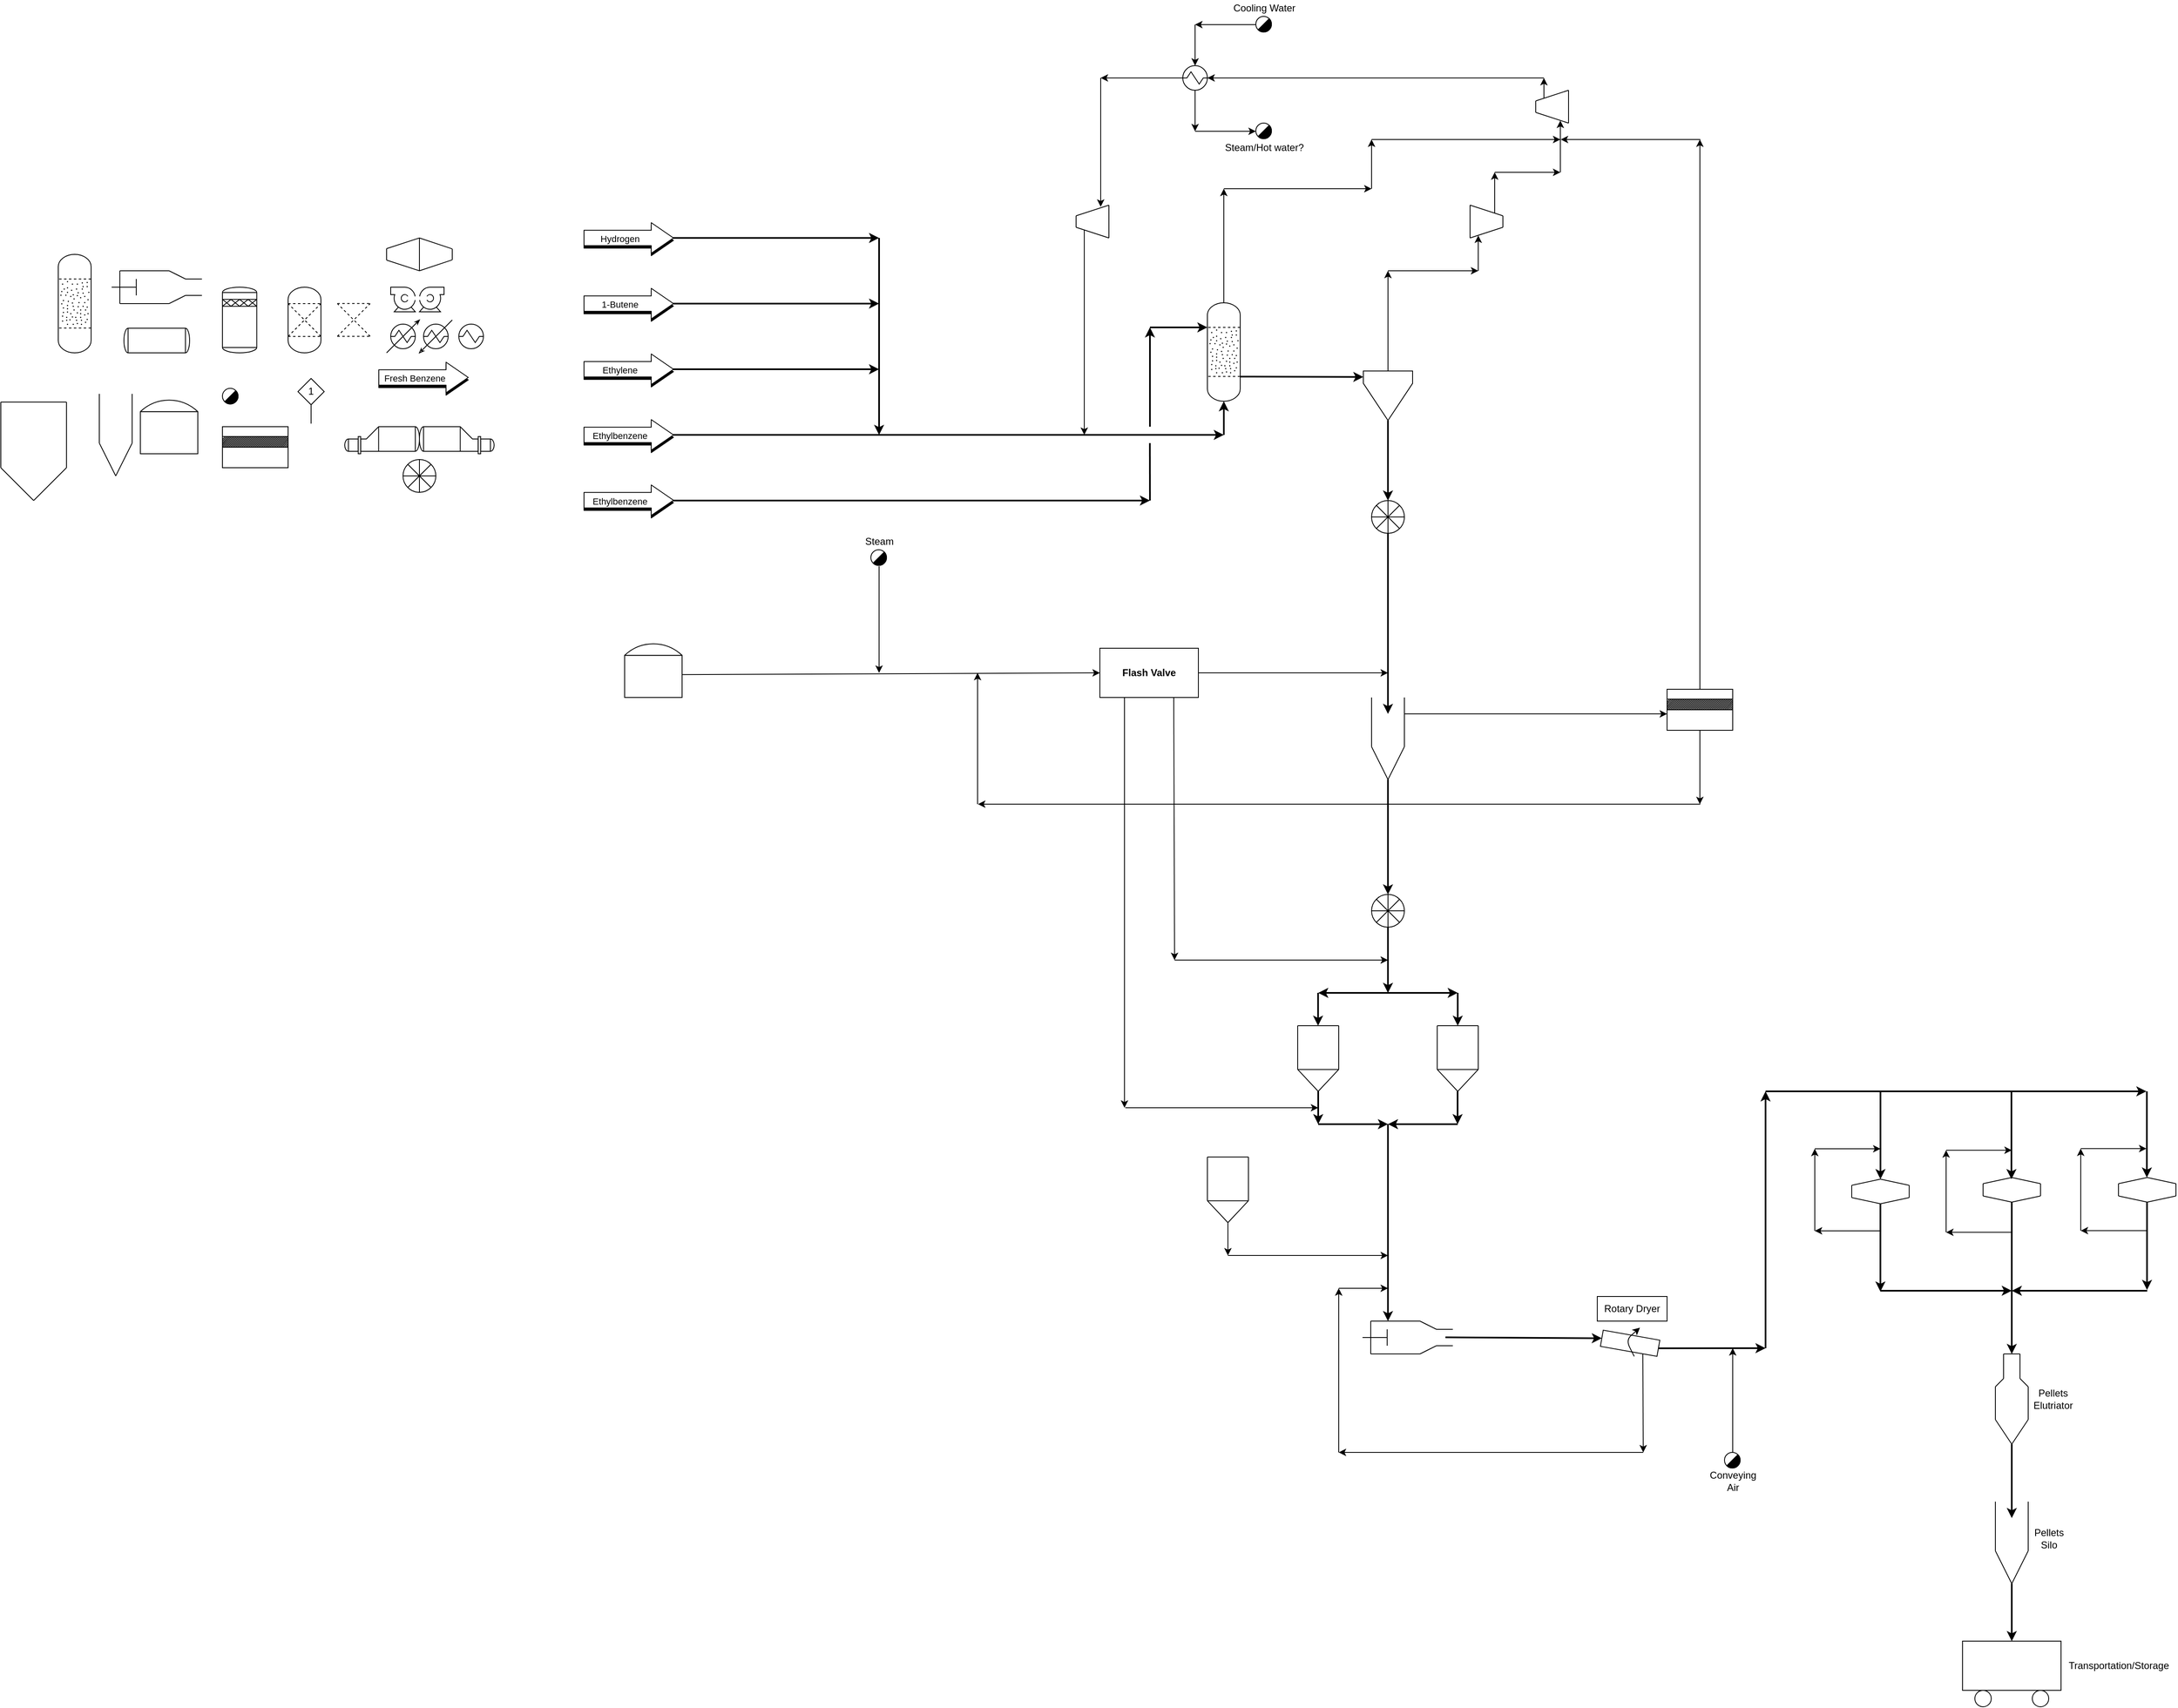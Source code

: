 <mxfile version="14.4.3" type="device"><diagram id="YGBsRg5ddGLBa4kyeDMG" name="Page-1"><mxGraphModel dx="5853" dy="3226" grid="1" gridSize="10" guides="1" tooltips="1" connect="1" arrows="1" fold="1" page="1" pageScale="1" pageWidth="827" pageHeight="1169" math="0" shadow="0"><root><mxCell id="0"/><mxCell id="1" parent="0"/><mxCell id="Da8FCALfoivuoiBRupIR-795" value="" style="endArrow=classic;html=1;strokeWidth=2;fontSize=12;" edge="1" parent="1"><mxGeometry width="50" height="50" relative="1" as="geometry"><mxPoint x="-3220" y="-640" as="sourcePoint"/><mxPoint x="-2630" y="-640" as="targetPoint"/></mxGeometry></mxCell><mxCell id="Da8FCALfoivuoiBRupIR-46" value="" style="endArrow=classic;html=1;strokeWidth=2;" edge="1" parent="1"><mxGeometry width="50" height="50" relative="1" as="geometry"><mxPoint x="-3220" y="-880" as="sourcePoint"/><mxPoint x="-2960" y="-880" as="targetPoint"/></mxGeometry></mxCell><mxCell id="Da8FCALfoivuoiBRupIR-47" value="" style="endArrow=classic;html=1;strokeWidth=2;" edge="1" parent="1"><mxGeometry width="50" height="50" relative="1" as="geometry"><mxPoint x="-3220" y="-800" as="sourcePoint"/><mxPoint x="-2960" y="-800" as="targetPoint"/></mxGeometry></mxCell><mxCell id="Da8FCALfoivuoiBRupIR-44" value="" style="endArrow=classic;html=1;strokeWidth=2;" edge="1" parent="1"><mxGeometry width="50" height="50" relative="1" as="geometry"><mxPoint x="-3220" y="-960" as="sourcePoint"/><mxPoint x="-2960" y="-960" as="targetPoint"/></mxGeometry></mxCell><mxCell id="Da8FCALfoivuoiBRupIR-43" value="" style="endArrow=classic;html=1;strokeWidth=2;" edge="1" parent="1"><mxGeometry width="50" height="50" relative="1" as="geometry"><mxPoint x="-3220" y="-720" as="sourcePoint"/><mxPoint x="-2540" y="-720" as="targetPoint"/></mxGeometry></mxCell><mxCell id="Da8FCALfoivuoiBRupIR-3" value="" style="shape=flexArrow;endArrow=classic;html=1;width=18.837;endSize=8.691;endWidth=17.388;fillColor=#000000;" edge="1" parent="1"><mxGeometry width="50" height="50" relative="1" as="geometry"><mxPoint x="-3320" y="-717" as="sourcePoint"/><mxPoint x="-3210" y="-717" as="targetPoint"/></mxGeometry></mxCell><mxCell id="Da8FCALfoivuoiBRupIR-4" value="" style="shape=flexArrow;endArrow=classic;html=1;fillColor=#ffffff;width=18.837;endSize=8.691;endWidth=17.388;" edge="1" parent="1"><mxGeometry width="50" height="50" relative="1" as="geometry"><mxPoint x="-3320" y="-720" as="sourcePoint"/><mxPoint x="-3210" y="-720" as="targetPoint"/></mxGeometry></mxCell><mxCell id="Da8FCALfoivuoiBRupIR-5" value="Ethylbenzene" style="edgeLabel;html=1;align=center;verticalAlign=middle;resizable=0;points=[];" vertex="1" connectable="0" parent="Da8FCALfoivuoiBRupIR-4"><mxGeometry x="-0.197" y="-1" relative="1" as="geometry"><mxPoint as="offset"/></mxGeometry></mxCell><mxCell id="Da8FCALfoivuoiBRupIR-24" value="" style="group;rotation=-180;" vertex="1" connectable="0" parent="1"><mxGeometry x="-2720" y="-1000" width="40" height="40" as="geometry"/></mxCell><mxCell id="Da8FCALfoivuoiBRupIR-25" value="" style="endArrow=none;html=1;" edge="1" parent="Da8FCALfoivuoiBRupIR-24"><mxGeometry width="50" height="50" relative="1" as="geometry"><mxPoint x="40" as="sourcePoint"/><mxPoint x="40" y="40" as="targetPoint"/></mxGeometry></mxCell><mxCell id="Da8FCALfoivuoiBRupIR-26" value="" style="endArrow=none;html=1;" edge="1" parent="Da8FCALfoivuoiBRupIR-24"><mxGeometry width="50" height="50" relative="1" as="geometry"><mxPoint y="13" as="sourcePoint"/><mxPoint y="27" as="targetPoint"/></mxGeometry></mxCell><mxCell id="Da8FCALfoivuoiBRupIR-27" value="" style="endArrow=none;html=1;" edge="1" parent="Da8FCALfoivuoiBRupIR-24"><mxGeometry width="50" height="50" relative="1" as="geometry"><mxPoint y="13" as="sourcePoint"/><mxPoint x="40" as="targetPoint"/></mxGeometry></mxCell><mxCell id="Da8FCALfoivuoiBRupIR-28" value="" style="endArrow=none;html=1;" edge="1" parent="Da8FCALfoivuoiBRupIR-24"><mxGeometry width="50" height="50" relative="1" as="geometry"><mxPoint y="27" as="sourcePoint"/><mxPoint x="40" y="40" as="targetPoint"/></mxGeometry></mxCell><mxCell id="Da8FCALfoivuoiBRupIR-254" value="" style="endArrow=classic;html=1;strokeWidth=1;" edge="1" parent="Da8FCALfoivuoiBRupIR-24"><mxGeometry width="50" height="50" relative="1" as="geometry"><mxPoint x="10" y="30" as="sourcePoint"/><mxPoint x="10" y="280" as="targetPoint"/></mxGeometry></mxCell><mxCell id="Da8FCALfoivuoiBRupIR-34" value="" style="shape=flexArrow;endArrow=classic;html=1;width=18.837;endSize=8.691;endWidth=17.388;fillColor=#000000;" edge="1" parent="1"><mxGeometry width="50" height="50" relative="1" as="geometry"><mxPoint x="-3320" y="-797" as="sourcePoint"/><mxPoint x="-3210" y="-797" as="targetPoint"/></mxGeometry></mxCell><mxCell id="Da8FCALfoivuoiBRupIR-35" value="" style="shape=flexArrow;endArrow=classic;html=1;fillColor=#ffffff;width=18.837;endSize=8.691;endWidth=17.388;" edge="1" parent="1"><mxGeometry width="50" height="50" relative="1" as="geometry"><mxPoint x="-3320" y="-800" as="sourcePoint"/><mxPoint x="-3210" y="-800" as="targetPoint"/></mxGeometry></mxCell><mxCell id="Da8FCALfoivuoiBRupIR-36" value="Ethylene" style="edgeLabel;html=1;align=center;verticalAlign=middle;resizable=0;points=[];" vertex="1" connectable="0" parent="Da8FCALfoivuoiBRupIR-35"><mxGeometry x="-0.197" y="-1" relative="1" as="geometry"><mxPoint as="offset"/></mxGeometry></mxCell><mxCell id="Da8FCALfoivuoiBRupIR-37" value="" style="shape=flexArrow;endArrow=classic;html=1;width=18.837;endSize=8.691;endWidth=17.388;fillColor=#000000;" edge="1" parent="1"><mxGeometry width="50" height="50" relative="1" as="geometry"><mxPoint x="-3320" y="-877" as="sourcePoint"/><mxPoint x="-3210" y="-877" as="targetPoint"/></mxGeometry></mxCell><mxCell id="Da8FCALfoivuoiBRupIR-38" value="" style="shape=flexArrow;endArrow=classic;html=1;fillColor=#ffffff;width=18.837;endSize=8.691;endWidth=17.388;" edge="1" parent="1"><mxGeometry width="50" height="50" relative="1" as="geometry"><mxPoint x="-3320" y="-880" as="sourcePoint"/><mxPoint x="-3210" y="-880" as="targetPoint"/></mxGeometry></mxCell><mxCell id="Da8FCALfoivuoiBRupIR-39" value="1-Butene" style="edgeLabel;html=1;align=center;verticalAlign=middle;resizable=0;points=[];" vertex="1" connectable="0" parent="Da8FCALfoivuoiBRupIR-38"><mxGeometry x="-0.197" y="-1" relative="1" as="geometry"><mxPoint as="offset"/></mxGeometry></mxCell><mxCell id="Da8FCALfoivuoiBRupIR-40" value="" style="shape=flexArrow;endArrow=classic;html=1;width=18.837;endSize=8.691;endWidth=17.388;fillColor=#000000;" edge="1" parent="1"><mxGeometry width="50" height="50" relative="1" as="geometry"><mxPoint x="-3320" y="-957" as="sourcePoint"/><mxPoint x="-3210" y="-957" as="targetPoint"/></mxGeometry></mxCell><mxCell id="Da8FCALfoivuoiBRupIR-41" value="" style="shape=flexArrow;endArrow=classic;html=1;fillColor=#ffffff;width=18.837;endSize=8.691;endWidth=17.388;" edge="1" parent="1"><mxGeometry width="50" height="50" relative="1" as="geometry"><mxPoint x="-3320" y="-960" as="sourcePoint"/><mxPoint x="-3210" y="-960" as="targetPoint"/></mxGeometry></mxCell><mxCell id="Da8FCALfoivuoiBRupIR-42" value="Hydrogen" style="edgeLabel;html=1;align=center;verticalAlign=middle;resizable=0;points=[];" vertex="1" connectable="0" parent="Da8FCALfoivuoiBRupIR-41"><mxGeometry x="-0.197" y="-1" relative="1" as="geometry"><mxPoint as="offset"/></mxGeometry></mxCell><mxCell id="Da8FCALfoivuoiBRupIR-45" value="" style="endArrow=classic;html=1;strokeWidth=2;" edge="1" parent="1"><mxGeometry width="50" height="50" relative="1" as="geometry"><mxPoint x="-2960" y="-960" as="sourcePoint"/><mxPoint x="-2960" y="-720" as="targetPoint"/></mxGeometry></mxCell><mxCell id="Da8FCALfoivuoiBRupIR-167" value="" style="group" vertex="1" connectable="0" parent="1"><mxGeometry x="-2560" y="-881" width="40" height="120" as="geometry"/></mxCell><mxCell id="Da8FCALfoivuoiBRupIR-95" value="" style="group" vertex="1" connectable="0" parent="Da8FCALfoivuoiBRupIR-167"><mxGeometry width="40" height="120" as="geometry"/></mxCell><mxCell id="Da8FCALfoivuoiBRupIR-48" value="" style="verticalLabelPosition=bottom;outlineConnect=0;align=center;dashed=0;html=1;verticalAlign=top;shape=mxgraph.pid2misc.column;columnType=common" vertex="1" parent="Da8FCALfoivuoiBRupIR-95"><mxGeometry width="40" height="120" as="geometry"/></mxCell><mxCell id="Da8FCALfoivuoiBRupIR-49" value="" style="endArrow=none;dashed=1;html=1;strokeWidth=1;" edge="1" parent="Da8FCALfoivuoiBRupIR-95"><mxGeometry width="50" height="50" relative="1" as="geometry"><mxPoint x="40" y="30" as="sourcePoint"/><mxPoint y="30" as="targetPoint"/><Array as="points"><mxPoint x="40" y="30"/></Array></mxGeometry></mxCell><mxCell id="Da8FCALfoivuoiBRupIR-50" value="" style="endArrow=none;dashed=1;html=1;strokeWidth=1;" edge="1" parent="Da8FCALfoivuoiBRupIR-95"><mxGeometry width="50" height="50" relative="1" as="geometry"><mxPoint x="40" y="89.715" as="sourcePoint"/><mxPoint y="89.715" as="targetPoint"/><Array as="points"><mxPoint x="40" y="89.715"/></Array></mxGeometry></mxCell><mxCell id="Da8FCALfoivuoiBRupIR-52" value="" style="ellipse;whiteSpace=wrap;html=1;aspect=fixed;labelBackgroundColor=#000000;fillColor=#000000;" vertex="1" parent="Da8FCALfoivuoiBRupIR-95"><mxGeometry x="5" y="36" width="0.508" height="0.508" as="geometry"/></mxCell><mxCell id="Da8FCALfoivuoiBRupIR-54" value="" style="ellipse;whiteSpace=wrap;html=1;aspect=fixed;labelBackgroundColor=#000000;fillColor=#000000;" vertex="1" parent="Da8FCALfoivuoiBRupIR-95"><mxGeometry x="16" y="43.5" width="0.508" height="0.508" as="geometry"/></mxCell><mxCell id="Da8FCALfoivuoiBRupIR-57" value="" style="ellipse;whiteSpace=wrap;html=1;aspect=fixed;labelBackgroundColor=#000000;fillColor=#000000;" vertex="1" parent="Da8FCALfoivuoiBRupIR-95"><mxGeometry x="9" y="49.5" width="0.508" height="0.508" as="geometry"/></mxCell><mxCell id="Da8FCALfoivuoiBRupIR-58" value="" style="ellipse;whiteSpace=wrap;html=1;aspect=fixed;labelBackgroundColor=#000000;fillColor=#000000;" vertex="1" parent="Da8FCALfoivuoiBRupIR-95"><mxGeometry x="35" y="39" width="0.508" height="0.508" as="geometry"/></mxCell><mxCell id="Da8FCALfoivuoiBRupIR-59" value="" style="ellipse;whiteSpace=wrap;html=1;aspect=fixed;labelBackgroundColor=#000000;fillColor=#000000;" vertex="1" parent="Da8FCALfoivuoiBRupIR-95"><mxGeometry x="11" y="66" width="0.508" height="0.508" as="geometry"/></mxCell><mxCell id="Da8FCALfoivuoiBRupIR-60" value="" style="ellipse;whiteSpace=wrap;html=1;aspect=fixed;labelBackgroundColor=#000000;fillColor=#000000;" vertex="1" parent="Da8FCALfoivuoiBRupIR-95"><mxGeometry x="4" y="60" width="0.508" height="0.508" as="geometry"/></mxCell><mxCell id="Da8FCALfoivuoiBRupIR-61" value="" style="ellipse;whiteSpace=wrap;html=1;aspect=fixed;labelBackgroundColor=#000000;fillColor=#000000;" vertex="1" parent="Da8FCALfoivuoiBRupIR-95"><mxGeometry x="12" y="57" width="0.508" height="0.508" as="geometry"/></mxCell><mxCell id="Da8FCALfoivuoiBRupIR-62" value="" style="ellipse;whiteSpace=wrap;html=1;aspect=fixed;labelBackgroundColor=#000000;fillColor=#000000;" vertex="1" parent="Da8FCALfoivuoiBRupIR-95"><mxGeometry x="23" y="36" width="0.508" height="0.508" as="geometry"/></mxCell><mxCell id="Da8FCALfoivuoiBRupIR-65" value="" style="ellipse;whiteSpace=wrap;html=1;aspect=fixed;labelBackgroundColor=#000000;fillColor=#000000;" vertex="1" parent="Da8FCALfoivuoiBRupIR-95"><mxGeometry x="25" y="58.5" width="0.508" height="0.508" as="geometry"/></mxCell><mxCell id="Da8FCALfoivuoiBRupIR-66" value="" style="ellipse;whiteSpace=wrap;html=1;aspect=fixed;labelBackgroundColor=#000000;fillColor=#000000;" vertex="1" parent="Da8FCALfoivuoiBRupIR-95"><mxGeometry x="27" y="76.5" width="0.508" height="0.508" as="geometry"/></mxCell><mxCell id="Da8FCALfoivuoiBRupIR-68" value="" style="ellipse;whiteSpace=wrap;html=1;aspect=fixed;labelBackgroundColor=#000000;fillColor=#000000;" vertex="1" parent="Da8FCALfoivuoiBRupIR-95"><mxGeometry x="19" y="67.5" width="0.508" height="0.508" as="geometry"/></mxCell><mxCell id="Da8FCALfoivuoiBRupIR-69" value="" style="ellipse;whiteSpace=wrap;html=1;aspect=fixed;labelBackgroundColor=#000000;fillColor=#000000;" vertex="1" parent="Da8FCALfoivuoiBRupIR-95"><mxGeometry x="14" y="79.5" width="0.508" height="0.508" as="geometry"/></mxCell><mxCell id="Da8FCALfoivuoiBRupIR-70" value="" style="ellipse;whiteSpace=wrap;html=1;aspect=fixed;labelBackgroundColor=#000000;fillColor=#000000;" vertex="1" parent="Da8FCALfoivuoiBRupIR-95"><mxGeometry x="33" y="67.5" width="0.508" height="0.508" as="geometry"/></mxCell><mxCell id="Da8FCALfoivuoiBRupIR-71" value="" style="ellipse;whiteSpace=wrap;html=1;aspect=fixed;labelBackgroundColor=#000000;fillColor=#000000;" vertex="1" parent="Da8FCALfoivuoiBRupIR-95"><mxGeometry x="32" y="51" width="0.508" height="0.508" as="geometry"/></mxCell><mxCell id="Da8FCALfoivuoiBRupIR-72" value="" style="ellipse;whiteSpace=wrap;html=1;aspect=fixed;labelBackgroundColor=#000000;fillColor=#000000;" vertex="1" parent="Da8FCALfoivuoiBRupIR-95"><mxGeometry x="24" y="46.5" width="0.508" height="0.508" as="geometry"/></mxCell><mxCell id="Da8FCALfoivuoiBRupIR-73" value="" style="ellipse;whiteSpace=wrap;html=1;aspect=fixed;labelBackgroundColor=#000000;fillColor=#000000;" vertex="1" parent="Da8FCALfoivuoiBRupIR-95"><mxGeometry x="10" y="76.5" width="0.508" height="0.508" as="geometry"/></mxCell><mxCell id="Da8FCALfoivuoiBRupIR-74" value="" style="ellipse;whiteSpace=wrap;html=1;aspect=fixed;labelBackgroundColor=#000000;fillColor=#000000;" vertex="1" parent="Da8FCALfoivuoiBRupIR-95"><mxGeometry x="19" y="54" width="0.508" height="0.508" as="geometry"/></mxCell><mxCell id="Da8FCALfoivuoiBRupIR-75" value="" style="ellipse;whiteSpace=wrap;html=1;aspect=fixed;labelBackgroundColor=#000000;fillColor=#000000;" vertex="1" parent="Da8FCALfoivuoiBRupIR-95"><mxGeometry x="6" y="70.5" width="0.508" height="0.508" as="geometry"/></mxCell><mxCell id="Da8FCALfoivuoiBRupIR-76" value="" style="ellipse;whiteSpace=wrap;html=1;aspect=fixed;labelBackgroundColor=#000000;fillColor=#000000;" vertex="1" parent="Da8FCALfoivuoiBRupIR-95"><mxGeometry x="5" y="81" width="0.508" height="0.508" as="geometry"/></mxCell><mxCell id="Da8FCALfoivuoiBRupIR-77" value="" style="ellipse;whiteSpace=wrap;html=1;aspect=fixed;labelBackgroundColor=#000000;fillColor=#000000;" vertex="1" parent="Da8FCALfoivuoiBRupIR-95"><mxGeometry x="27" y="67.5" width="0.508" height="0.508" as="geometry"/></mxCell><mxCell id="Da8FCALfoivuoiBRupIR-78" value="" style="ellipse;whiteSpace=wrap;html=1;aspect=fixed;labelBackgroundColor=#000000;fillColor=#000000;" vertex="1" parent="Da8FCALfoivuoiBRupIR-95"><mxGeometry x="32" y="73.5" width="0.508" height="0.508" as="geometry"/></mxCell><mxCell id="Da8FCALfoivuoiBRupIR-79" value="" style="ellipse;whiteSpace=wrap;html=1;aspect=fixed;labelBackgroundColor=#000000;fillColor=#000000;" vertex="1" parent="Da8FCALfoivuoiBRupIR-95"><mxGeometry x="33" y="82.5" width="0.508" height="0.508" as="geometry"/></mxCell><mxCell id="Da8FCALfoivuoiBRupIR-80" value="" style="ellipse;whiteSpace=wrap;html=1;aspect=fixed;labelBackgroundColor=#000000;fillColor=#000000;" vertex="1" parent="Da8FCALfoivuoiBRupIR-95"><mxGeometry x="18" y="63" width="0.508" height="0.508" as="geometry"/></mxCell><mxCell id="Da8FCALfoivuoiBRupIR-81" value="" style="ellipse;whiteSpace=wrap;html=1;aspect=fixed;labelBackgroundColor=#000000;fillColor=#000000;" vertex="1" parent="Da8FCALfoivuoiBRupIR-95"><mxGeometry x="29" y="42" width="0.508" height="0.508" as="geometry"/></mxCell><mxCell id="Da8FCALfoivuoiBRupIR-82" value="" style="ellipse;whiteSpace=wrap;html=1;aspect=fixed;labelBackgroundColor=#000000;fillColor=#000000;" vertex="1" parent="Da8FCALfoivuoiBRupIR-95"><mxGeometry x="11" y="40.5" width="0.508" height="0.508" as="geometry"/></mxCell><mxCell id="Da8FCALfoivuoiBRupIR-83" value="" style="ellipse;whiteSpace=wrap;html=1;aspect=fixed;labelBackgroundColor=#000000;fillColor=#000000;" vertex="1" parent="Da8FCALfoivuoiBRupIR-95"><mxGeometry x="15" y="72" width="0.508" height="0.508" as="geometry"/></mxCell><mxCell id="Da8FCALfoivuoiBRupIR-84" value="" style="ellipse;whiteSpace=wrap;html=1;aspect=fixed;labelBackgroundColor=#000000;fillColor=#000000;" vertex="1" parent="Da8FCALfoivuoiBRupIR-95"><mxGeometry x="21" y="76.5" width="0.508" height="0.508" as="geometry"/></mxCell><mxCell id="Da8FCALfoivuoiBRupIR-85" value="" style="ellipse;whiteSpace=wrap;html=1;aspect=fixed;labelBackgroundColor=#000000;fillColor=#000000;" vertex="1" parent="Da8FCALfoivuoiBRupIR-95"><mxGeometry x="23" y="84" width="0.508" height="0.508" as="geometry"/></mxCell><mxCell id="Da8FCALfoivuoiBRupIR-86" value="" style="ellipse;whiteSpace=wrap;html=1;aspect=fixed;labelBackgroundColor=#000000;fillColor=#000000;" vertex="1" parent="Da8FCALfoivuoiBRupIR-95"><mxGeometry x="32" y="58.5" width="0.508" height="0.508" as="geometry"/></mxCell><mxCell id="Da8FCALfoivuoiBRupIR-87" value="" style="ellipse;whiteSpace=wrap;html=1;aspect=fixed;labelBackgroundColor=#000000;fillColor=#000000;" vertex="1" parent="Da8FCALfoivuoiBRupIR-95"><mxGeometry x="27" y="52.5" width="0.508" height="0.508" as="geometry"/></mxCell><mxCell id="Da8FCALfoivuoiBRupIR-88" value="" style="ellipse;whiteSpace=wrap;html=1;aspect=fixed;labelBackgroundColor=#000000;fillColor=#000000;" vertex="1" parent="Da8FCALfoivuoiBRupIR-95"><mxGeometry x="7" y="42" width="0.508" height="0.508" as="geometry"/></mxCell><mxCell id="Da8FCALfoivuoiBRupIR-89" value="" style="ellipse;whiteSpace=wrap;html=1;aspect=fixed;labelBackgroundColor=#000000;fillColor=#000000;" vertex="1" parent="Da8FCALfoivuoiBRupIR-95"><mxGeometry x="3" y="49.5" width="0.508" height="0.508" as="geometry"/></mxCell><mxCell id="Da8FCALfoivuoiBRupIR-90" value="" style="ellipse;whiteSpace=wrap;html=1;aspect=fixed;labelBackgroundColor=#000000;fillColor=#000000;" vertex="1" parent="Da8FCALfoivuoiBRupIR-95"><mxGeometry x="15" y="51" width="0.508" height="0.508" as="geometry"/></mxCell><mxCell id="Da8FCALfoivuoiBRupIR-91" value="" style="ellipse;whiteSpace=wrap;html=1;aspect=fixed;labelBackgroundColor=#000000;fillColor=#000000;" vertex="1" parent="Da8FCALfoivuoiBRupIR-95"><mxGeometry x="17" y="36" width="0.508" height="0.508" as="geometry"/></mxCell><mxCell id="Da8FCALfoivuoiBRupIR-92" value="" style="ellipse;whiteSpace=wrap;html=1;aspect=fixed;labelBackgroundColor=#000000;fillColor=#000000;" vertex="1" parent="Da8FCALfoivuoiBRupIR-95"><mxGeometry x="30" y="63" width="0.508" height="0.508" as="geometry"/></mxCell><mxCell id="Da8FCALfoivuoiBRupIR-93" value="" style="ellipse;whiteSpace=wrap;html=1;aspect=fixed;labelBackgroundColor=#000000;fillColor=#000000;" vertex="1" parent="Da8FCALfoivuoiBRupIR-95"><mxGeometry x="22" y="42" width="0.508" height="0.508" as="geometry"/></mxCell><mxCell id="Da8FCALfoivuoiBRupIR-94" value="" style="ellipse;whiteSpace=wrap;html=1;aspect=fixed;labelBackgroundColor=#000000;fillColor=#000000;" vertex="1" parent="Da8FCALfoivuoiBRupIR-95"><mxGeometry x="29" y="34.5" width="0.508" height="0.508" as="geometry"/></mxCell><mxCell id="Da8FCALfoivuoiBRupIR-137" value="" style="ellipse;whiteSpace=wrap;html=1;aspect=fixed;labelBackgroundColor=#000000;fillColor=#000000;" vertex="1" parent="Da8FCALfoivuoiBRupIR-95"><mxGeometry x="24" y="63.51" width="0.508" height="0.508" as="geometry"/></mxCell><mxCell id="Da8FCALfoivuoiBRupIR-139" value="" style="ellipse;whiteSpace=wrap;html=1;aspect=fixed;labelBackgroundColor=#000000;fillColor=#000000;" vertex="1" parent="Da8FCALfoivuoiBRupIR-167"><mxGeometry x="6" y="56" width="0.508" height="0.508" as="geometry"/></mxCell><mxCell id="Da8FCALfoivuoiBRupIR-140" value="" style="ellipse;whiteSpace=wrap;html=1;aspect=fixed;labelBackgroundColor=#000000;fillColor=#000000;" vertex="1" parent="Da8FCALfoivuoiBRupIR-167"><mxGeometry x="18" y="49" width="0.508" height="0.508" as="geometry"/></mxCell><mxCell id="Da8FCALfoivuoiBRupIR-141" value="" style="ellipse;whiteSpace=wrap;html=1;aspect=fixed;labelBackgroundColor=#000000;fillColor=#000000;" vertex="1" parent="Da8FCALfoivuoiBRupIR-167"><mxGeometry x="17" y="59" width="0.508" height="0.508" as="geometry"/></mxCell><mxCell id="Da8FCALfoivuoiBRupIR-142" value="" style="ellipse;whiteSpace=wrap;html=1;aspect=fixed;labelBackgroundColor=#000000;fillColor=#000000;" vertex="1" parent="Da8FCALfoivuoiBRupIR-167"><mxGeometry x="11" y="85" width="0.508" height="0.508" as="geometry"/></mxCell><mxCell id="Da8FCALfoivuoiBRupIR-143" value="" style="ellipse;whiteSpace=wrap;html=1;aspect=fixed;labelBackgroundColor=#000000;fillColor=#000000;" vertex="1" parent="Da8FCALfoivuoiBRupIR-167"><mxGeometry x="5" y="75" width="0.508" height="0.508" as="geometry"/></mxCell><mxCell id="Da8FCALfoivuoiBRupIR-144" value="" style="ellipse;whiteSpace=wrap;html=1;aspect=fixed;labelBackgroundColor=#000000;fillColor=#000000;" vertex="1" parent="Da8FCALfoivuoiBRupIR-167"><mxGeometry x="10" y="80" width="0.508" height="0.508" as="geometry"/></mxCell><mxCell id="Da8FCALfoivuoiBRupIR-145" value="" style="ellipse;whiteSpace=wrap;html=1;aspect=fixed;labelBackgroundColor=#000000;fillColor=#000000;" vertex="1" parent="Da8FCALfoivuoiBRupIR-167"><mxGeometry x="18" y="85" width="0.508" height="0.508" as="geometry"/></mxCell><mxCell id="Da8FCALfoivuoiBRupIR-146" value="" style="ellipse;whiteSpace=wrap;html=1;aspect=fixed;labelBackgroundColor=#000000;fillColor=#000000;" vertex="1" parent="Da8FCALfoivuoiBRupIR-167"><mxGeometry x="22" y="80" width="0.508" height="0.508" as="geometry"/></mxCell><mxCell id="Da8FCALfoivuoiBRupIR-147" value="" style="ellipse;whiteSpace=wrap;html=1;aspect=fixed;labelBackgroundColor=#000000;fillColor=#000000;" vertex="1" parent="Da8FCALfoivuoiBRupIR-167"><mxGeometry x="37" y="46" width="0.508" height="0.508" as="geometry"/></mxCell><mxCell id="Da8FCALfoivuoiBRupIR-148" value="" style="ellipse;whiteSpace=wrap;html=1;aspect=fixed;labelBackgroundColor=#000000;fillColor=#000000;" vertex="1" parent="Da8FCALfoivuoiBRupIR-167"><mxGeometry x="30" y="47" width="0.508" height="0.508" as="geometry"/></mxCell><mxCell id="Da8FCALfoivuoiBRupIR-149" value="" style="ellipse;whiteSpace=wrap;html=1;aspect=fixed;labelBackgroundColor=#000000;fillColor=#000000;" vertex="1" parent="Da8FCALfoivuoiBRupIR-167"><mxGeometry x="36" y="55" width="0.508" height="0.508" as="geometry"/></mxCell><mxCell id="Da8FCALfoivuoiBRupIR-150" value="" style="ellipse;whiteSpace=wrap;html=1;aspect=fixed;labelBackgroundColor=#000000;fillColor=#000000;" vertex="1" parent="Da8FCALfoivuoiBRupIR-167"><mxGeometry x="23" y="71" width="0.508" height="0.508" as="geometry"/></mxCell><mxCell id="Da8FCALfoivuoiBRupIR-151" value="" style="ellipse;whiteSpace=wrap;html=1;aspect=fixed;labelBackgroundColor=#000000;fillColor=#000000;" vertex="1" parent="Da8FCALfoivuoiBRupIR-167"><mxGeometry x="28" y="80" width="0.508" height="0.508" as="geometry"/></mxCell><mxCell id="Da8FCALfoivuoiBRupIR-152" value="" style="ellipse;whiteSpace=wrap;html=1;aspect=fixed;labelBackgroundColor=#000000;fillColor=#000000;" vertex="1" parent="Da8FCALfoivuoiBRupIR-167"><mxGeometry x="35" y="79" width="0.508" height="0.508" as="geometry"/></mxCell><mxCell id="Da8FCALfoivuoiBRupIR-153" value="" style="ellipse;whiteSpace=wrap;html=1;aspect=fixed;labelBackgroundColor=#000000;fillColor=#000000;" vertex="1" parent="Da8FCALfoivuoiBRupIR-167"><mxGeometry x="6" y="65" width="0.508" height="0.508" as="geometry"/></mxCell><mxCell id="Da8FCALfoivuoiBRupIR-154" value="" style="ellipse;whiteSpace=wrap;html=1;aspect=fixed;labelBackgroundColor=#000000;fillColor=#000000;" vertex="1" parent="Da8FCALfoivuoiBRupIR-167"><mxGeometry x="11" y="62" width="0.508" height="0.508" as="geometry"/></mxCell><mxCell id="Da8FCALfoivuoiBRupIR-155" value="" style="ellipse;whiteSpace=wrap;html=1;aspect=fixed;labelBackgroundColor=#000000;fillColor=#000000;" vertex="1" parent="Da8FCALfoivuoiBRupIR-167"><mxGeometry x="4" y="45" width="0.508" height="0.508" as="geometry"/></mxCell><mxCell id="Da8FCALfoivuoiBRupIR-156" value="" style="ellipse;whiteSpace=wrap;html=1;aspect=fixed;labelBackgroundColor=#000000;fillColor=#000000;" vertex="1" parent="Da8FCALfoivuoiBRupIR-167"><mxGeometry x="11" y="46" width="0.508" height="0.508" as="geometry"/></mxCell><mxCell id="Da8FCALfoivuoiBRupIR-157" value="" style="ellipse;whiteSpace=wrap;html=1;aspect=fixed;labelBackgroundColor=#000000;fillColor=#000000;" vertex="1" parent="Da8FCALfoivuoiBRupIR-167"><mxGeometry x="11" y="33" width="0.508" height="0.508" as="geometry"/></mxCell><mxCell id="Da8FCALfoivuoiBRupIR-158" value="" style="ellipse;whiteSpace=wrap;html=1;aspect=fixed;labelBackgroundColor=#000000;fillColor=#000000;" vertex="1" parent="Da8FCALfoivuoiBRupIR-167"><mxGeometry x="23" y="50" width="0.508" height="0.508" as="geometry"/></mxCell><mxCell id="Da8FCALfoivuoiBRupIR-159" value="" style="ellipse;whiteSpace=wrap;html=1;aspect=fixed;labelBackgroundColor=#000000;fillColor=#000000;" vertex="1" parent="Da8FCALfoivuoiBRupIR-167"><mxGeometry x="35" y="64" width="0.508" height="0.508" as="geometry"/></mxCell><mxCell id="Da8FCALfoivuoiBRupIR-160" value="" style="ellipse;whiteSpace=wrap;html=1;aspect=fixed;labelBackgroundColor=#000000;fillColor=#000000;" vertex="1" parent="Da8FCALfoivuoiBRupIR-167"><mxGeometry x="17" y="76" width="0.508" height="0.508" as="geometry"/></mxCell><mxCell id="Da8FCALfoivuoiBRupIR-161" value="" style="ellipse;whiteSpace=wrap;html=1;aspect=fixed;labelBackgroundColor=#000000;fillColor=#000000;" vertex="1" parent="Da8FCALfoivuoiBRupIR-167"><mxGeometry x="11" y="70" width="0.508" height="0.508" as="geometry"/></mxCell><mxCell id="Da8FCALfoivuoiBRupIR-162" value="" style="ellipse;whiteSpace=wrap;html=1;aspect=fixed;labelBackgroundColor=#000000;fillColor=#000000;" vertex="1" parent="Da8FCALfoivuoiBRupIR-167"><mxGeometry x="28" y="85" width="0.508" height="0.508" as="geometry"/></mxCell><mxCell id="Da8FCALfoivuoiBRupIR-163" value="" style="ellipse;whiteSpace=wrap;html=1;aspect=fixed;labelBackgroundColor=#000000;fillColor=#000000;" vertex="1" parent="Da8FCALfoivuoiBRupIR-167"><mxGeometry x="27" y="72" width="0.508" height="0.508" as="geometry"/></mxCell><mxCell id="Da8FCALfoivuoiBRupIR-164" value="" style="ellipse;whiteSpace=wrap;html=1;aspect=fixed;labelBackgroundColor=#000000;fillColor=#000000;" vertex="1" parent="Da8FCALfoivuoiBRupIR-167"><mxGeometry x="36" y="72" width="0.508" height="0.508" as="geometry"/></mxCell><mxCell id="Da8FCALfoivuoiBRupIR-165" value="" style="ellipse;whiteSpace=wrap;html=1;aspect=fixed;labelBackgroundColor=#000000;fillColor=#000000;" vertex="1" parent="Da8FCALfoivuoiBRupIR-167"><mxGeometry x="30" y="39" width="0.508" height="0.508" as="geometry"/></mxCell><mxCell id="Da8FCALfoivuoiBRupIR-166" value="" style="ellipse;whiteSpace=wrap;html=1;aspect=fixed;labelBackgroundColor=#000000;fillColor=#000000;" vertex="1" parent="Da8FCALfoivuoiBRupIR-167"><mxGeometry x="35" y="34" width="0.508" height="0.508" as="geometry"/></mxCell><mxCell id="Da8FCALfoivuoiBRupIR-240" value="" style="endArrow=classic;html=1;strokeWidth=1;" edge="1" parent="1" source="Da8FCALfoivuoiBRupIR-48"><mxGeometry width="50" height="50" relative="1" as="geometry"><mxPoint x="-2490" y="-911" as="sourcePoint"/><mxPoint x="-2540" y="-1020" as="targetPoint"/></mxGeometry></mxCell><mxCell id="Da8FCALfoivuoiBRupIR-241" value="" style="endArrow=classic;html=1;strokeWidth=1;" edge="1" parent="1"><mxGeometry width="50" height="50" relative="1" as="geometry"><mxPoint x="-2540" y="-1020" as="sourcePoint"/><mxPoint x="-2360" y="-1020" as="targetPoint"/></mxGeometry></mxCell><mxCell id="Da8FCALfoivuoiBRupIR-242" value="" style="shape=mxgraph.pid.heat_exchangers.shell_and_tube_heat_exchanger_1;html=1;pointerEvents=1;align=center;verticalLabelPosition=bottom;verticalAlign=top;dashed=0;" vertex="1" parent="1"><mxGeometry x="-2590" y="-1170" width="30" height="30" as="geometry"/></mxCell><mxCell id="Da8FCALfoivuoiBRupIR-244" value="" style="endArrow=classic;html=1;strokeWidth=1;entryX=1;entryY=0.5;entryDx=0;entryDy=0;entryPerimeter=0;" edge="1" parent="1" target="Da8FCALfoivuoiBRupIR-242"><mxGeometry width="50" height="50" relative="1" as="geometry"><mxPoint x="-2150" y="-1155" as="sourcePoint"/><mxPoint x="-2388" y="-1144" as="targetPoint"/></mxGeometry></mxCell><mxCell id="Da8FCALfoivuoiBRupIR-245" value="" style="endArrow=classic;html=1;strokeWidth=2;" edge="1" parent="1" target="Da8FCALfoivuoiBRupIR-48"><mxGeometry width="50" height="50" relative="1" as="geometry"><mxPoint x="-2540" y="-720" as="sourcePoint"/><mxPoint x="-2530" y="-710" as="targetPoint"/></mxGeometry></mxCell><mxCell id="Da8FCALfoivuoiBRupIR-252" value="" style="endArrow=classic;html=1;strokeWidth=1;exitX=0;exitY=0.5;exitDx=0;exitDy=0;exitPerimeter=0;" edge="1" parent="1" source="Da8FCALfoivuoiBRupIR-242"><mxGeometry width="50" height="50" relative="1" as="geometry"><mxPoint x="-2390" y="-1145" as="sourcePoint"/><mxPoint x="-2690" y="-1155" as="targetPoint"/></mxGeometry></mxCell><mxCell id="Da8FCALfoivuoiBRupIR-253" value="" style="endArrow=classic;html=1;strokeWidth=1;" edge="1" parent="1"><mxGeometry width="50" height="50" relative="1" as="geometry"><mxPoint x="-2690" y="-1155" as="sourcePoint"/><mxPoint x="-2690" y="-998" as="targetPoint"/></mxGeometry></mxCell><mxCell id="Da8FCALfoivuoiBRupIR-255" value="" style="shape=mxgraph.pid.heat_exchangers.condenser;html=1;pointerEvents=1;align=center;verticalLabelPosition=bottom;verticalAlign=top;dashed=0;" vertex="1" parent="1"><mxGeometry x="-3560" y="-860" width="40" height="40" as="geometry"/></mxCell><mxCell id="Da8FCALfoivuoiBRupIR-256" value="" style="shape=mxgraph.pid.heat_exchangers.heater;html=1;pointerEvents=1;align=center;verticalLabelPosition=bottom;verticalAlign=top;dashed=0;" vertex="1" parent="1"><mxGeometry x="-3520" y="-860" width="40" height="40" as="geometry"/></mxCell><mxCell id="Da8FCALfoivuoiBRupIR-257" value="" style="shape=flexArrow;endArrow=classic;html=1;width=18.837;endSize=8.691;endWidth=17.388;fillColor=#000000;" edge="1" parent="1"><mxGeometry width="50" height="50" relative="1" as="geometry"><mxPoint x="-3570" y="-787.0" as="sourcePoint"/><mxPoint x="-3460" y="-787.0" as="targetPoint"/></mxGeometry></mxCell><mxCell id="Da8FCALfoivuoiBRupIR-258" value="" style="shape=flexArrow;endArrow=classic;html=1;fillColor=#ffffff;width=18.837;endSize=8.691;endWidth=17.388;" edge="1" parent="1"><mxGeometry width="50" height="50" relative="1" as="geometry"><mxPoint x="-3570" y="-790" as="sourcePoint"/><mxPoint x="-3460" y="-790" as="targetPoint"/></mxGeometry></mxCell><mxCell id="Da8FCALfoivuoiBRupIR-259" value="Fresh Benzene" style="edgeLabel;html=1;align=center;verticalAlign=middle;resizable=0;points=[];" vertex="1" connectable="0" parent="Da8FCALfoivuoiBRupIR-258"><mxGeometry x="-0.197" y="-1" relative="1" as="geometry"><mxPoint as="offset"/></mxGeometry></mxCell><mxCell id="Da8FCALfoivuoiBRupIR-260" value="" style="shape=mxgraph.pid.pumps.centrifugal_pump_3;html=1;pointerEvents=1;align=center;verticalLabelPosition=bottom;verticalAlign=top;dashed=0;" vertex="1" parent="1"><mxGeometry x="-3555" y="-900" width="30" height="30" as="geometry"/></mxCell><mxCell id="Da8FCALfoivuoiBRupIR-261" value="" style="shape=mxgraph.pid.pumps.centrifugal_pump_1;html=1;pointerEvents=1;align=center;verticalLabelPosition=bottom;verticalAlign=top;dashed=0;" vertex="1" parent="1"><mxGeometry x="-3520" y="-900" width="30" height="30" as="geometry"/></mxCell><mxCell id="Da8FCALfoivuoiBRupIR-262" value="" style="endArrow=none;dashed=1;html=1;fillColor=#000000;strokeWidth=1;" edge="1" parent="1"><mxGeometry width="50" height="50" relative="1" as="geometry"><mxPoint x="-3620" y="-840.1" as="sourcePoint"/><mxPoint x="-3580" y="-880.1" as="targetPoint"/></mxGeometry></mxCell><mxCell id="Da8FCALfoivuoiBRupIR-263" value="" style="endArrow=none;dashed=1;html=1;fillColor=#000000;strokeWidth=1;" edge="1" parent="1"><mxGeometry width="50" height="50" relative="1" as="geometry"><mxPoint x="-3580" y="-840.1" as="sourcePoint"/><mxPoint x="-3620" y="-880.1" as="targetPoint"/></mxGeometry></mxCell><mxCell id="Da8FCALfoivuoiBRupIR-264" value="" style="endArrow=none;dashed=1;html=1;strokeWidth=1;fillColor=#000000;" edge="1" parent="1"><mxGeometry width="50" height="50" relative="1" as="geometry"><mxPoint x="-3620" y="-840.1" as="sourcePoint"/><mxPoint x="-3580" y="-840.1" as="targetPoint"/></mxGeometry></mxCell><mxCell id="Da8FCALfoivuoiBRupIR-265" value="" style="endArrow=none;dashed=1;html=1;strokeWidth=1;fillColor=#000000;" edge="1" parent="1"><mxGeometry width="50" height="50" relative="1" as="geometry"><mxPoint x="-3620" y="-880.1" as="sourcePoint"/><mxPoint x="-3580" y="-880.1" as="targetPoint"/></mxGeometry></mxCell><mxCell id="Da8FCALfoivuoiBRupIR-266" value="" style="verticalLabelPosition=bottom;outlineConnect=0;align=center;dashed=0;html=1;verticalAlign=top;shape=mxgraph.pid2misc.column;columnType=common" vertex="1" parent="1"><mxGeometry x="-3680" y="-900" width="40" height="80" as="geometry"/></mxCell><mxCell id="Da8FCALfoivuoiBRupIR-267" value="" style="endArrow=none;dashed=1;html=1;fillColor=#000000;strokeWidth=1;" edge="1" parent="1"><mxGeometry width="50" height="50" relative="1" as="geometry"><mxPoint x="-3680" y="-840" as="sourcePoint"/><mxPoint x="-3640" y="-880" as="targetPoint"/></mxGeometry></mxCell><mxCell id="Da8FCALfoivuoiBRupIR-268" value="" style="endArrow=none;dashed=1;html=1;fillColor=#000000;strokeWidth=1;" edge="1" parent="1"><mxGeometry width="50" height="50" relative="1" as="geometry"><mxPoint x="-3640" y="-840" as="sourcePoint"/><mxPoint x="-3680" y="-880" as="targetPoint"/></mxGeometry></mxCell><mxCell id="Da8FCALfoivuoiBRupIR-269" value="" style="endArrow=none;dashed=1;html=1;strokeWidth=1;fillColor=#000000;" edge="1" parent="1"><mxGeometry width="50" height="50" relative="1" as="geometry"><mxPoint x="-3680" y="-840" as="sourcePoint"/><mxPoint x="-3640" y="-840" as="targetPoint"/></mxGeometry></mxCell><mxCell id="Da8FCALfoivuoiBRupIR-270" value="" style="endArrow=none;dashed=1;html=1;strokeWidth=1;fillColor=#000000;" edge="1" parent="1"><mxGeometry width="50" height="50" relative="1" as="geometry"><mxPoint x="-3680" y="-880" as="sourcePoint"/><mxPoint x="-3640" y="-880" as="targetPoint"/></mxGeometry></mxCell><mxCell id="Da8FCALfoivuoiBRupIR-271" value="" style="group" vertex="1" connectable="0" parent="1"><mxGeometry x="-3520" y="-960" width="40" height="40" as="geometry"/></mxCell><mxCell id="Da8FCALfoivuoiBRupIR-272" value="" style="endArrow=none;html=1;" edge="1" parent="Da8FCALfoivuoiBRupIR-271"><mxGeometry width="50" height="50" relative="1" as="geometry"><mxPoint y="40" as="sourcePoint"/><mxPoint as="targetPoint"/></mxGeometry></mxCell><mxCell id="Da8FCALfoivuoiBRupIR-273" value="" style="endArrow=none;html=1;" edge="1" parent="Da8FCALfoivuoiBRupIR-271"><mxGeometry width="50" height="50" relative="1" as="geometry"><mxPoint x="40" y="26.667" as="sourcePoint"/><mxPoint x="40" y="13.333" as="targetPoint"/></mxGeometry></mxCell><mxCell id="Da8FCALfoivuoiBRupIR-274" value="" style="endArrow=none;html=1;" edge="1" parent="Da8FCALfoivuoiBRupIR-271"><mxGeometry width="50" height="50" relative="1" as="geometry"><mxPoint x="40" y="26.667" as="sourcePoint"/><mxPoint y="40" as="targetPoint"/></mxGeometry></mxCell><mxCell id="Da8FCALfoivuoiBRupIR-275" value="" style="endArrow=none;html=1;" edge="1" parent="Da8FCALfoivuoiBRupIR-271"><mxGeometry width="50" height="50" relative="1" as="geometry"><mxPoint x="40" y="13.333" as="sourcePoint"/><mxPoint as="targetPoint"/></mxGeometry></mxCell><mxCell id="Da8FCALfoivuoiBRupIR-276" value="" style="shape=mxgraph.pid.heat_exchangers.reboiler;html=1;pointerEvents=1;align=center;verticalLabelPosition=bottom;verticalAlign=top;dashed=0;flipH=0;direction=east;flipV=0;" vertex="1" parent="1"><mxGeometry x="-3611" y="-730" width="91" height="33" as="geometry"/></mxCell><mxCell id="Da8FCALfoivuoiBRupIR-277" value="" style="shape=mxgraph.pid.heat_exchangers.reboiler;html=1;pointerEvents=1;align=center;verticalLabelPosition=bottom;verticalAlign=top;dashed=0;flipH=1;" vertex="1" parent="1"><mxGeometry x="-3520" y="-730.0" width="91" height="33" as="geometry"/></mxCell><mxCell id="Da8FCALfoivuoiBRupIR-278" value="" style="group;rotation=-180;" vertex="1" connectable="0" parent="1"><mxGeometry x="-3560" y="-960" width="40" height="40" as="geometry"/></mxCell><mxCell id="Da8FCALfoivuoiBRupIR-279" value="" style="endArrow=none;html=1;" edge="1" parent="Da8FCALfoivuoiBRupIR-278"><mxGeometry width="50" height="50" relative="1" as="geometry"><mxPoint x="40" as="sourcePoint"/><mxPoint x="40" y="40" as="targetPoint"/></mxGeometry></mxCell><mxCell id="Da8FCALfoivuoiBRupIR-280" value="" style="endArrow=none;html=1;" edge="1" parent="Da8FCALfoivuoiBRupIR-278"><mxGeometry width="50" height="50" relative="1" as="geometry"><mxPoint y="13" as="sourcePoint"/><mxPoint y="27" as="targetPoint"/></mxGeometry></mxCell><mxCell id="Da8FCALfoivuoiBRupIR-281" value="" style="endArrow=none;html=1;" edge="1" parent="Da8FCALfoivuoiBRupIR-278"><mxGeometry width="50" height="50" relative="1" as="geometry"><mxPoint y="13" as="sourcePoint"/><mxPoint x="40" as="targetPoint"/></mxGeometry></mxCell><mxCell id="Da8FCALfoivuoiBRupIR-282" value="" style="endArrow=none;html=1;" edge="1" parent="Da8FCALfoivuoiBRupIR-278"><mxGeometry width="50" height="50" relative="1" as="geometry"><mxPoint y="27" as="sourcePoint"/><mxPoint x="40" y="40" as="targetPoint"/></mxGeometry></mxCell><mxCell id="Da8FCALfoivuoiBRupIR-283" value="" style="shape=stencil(tVbRjoIwEPwaHjFA4Q4fL+i93FdULNijtqSgcH9/pYuJyNnDpiQk0hmYnd3tUj2UNSdcEy8KcFOTvPXQzouiK5YUH5iCI8WcANwmG5QCwvGZAPjFRV754tIqdCcvZ+CbVoqKdPTYju9SfiKStsB2gMXBsER7L/hQ4HChLBecKxdU8EZjnw/8AedVKcWFHyfEja7xEHBG3OizuA6Z9vfxo+AHlu+bty0Aj2GnIozy5yLpUhUsc3XDsCyJr+79guESJEZBOQYI0bgeIyRjhTtC6ru3QoD7iUbv4542vhQtHko64V41PE3brnTrJh0vz3qp4ZyJhjx9CmUKn205jT7ZpygrhCSGDVxQxmB4DFGHVnwLytVK/+iUQNOQ04vTscJwLBUxGbHcr7ZjarISOrGyWMVkxU1/nDTIsiqhk4TceEFrFNeyz3E6UUGxlUoSulBxUpbQsizGRlt6QU68vDpFfx8bN+7fr7/xiNDaszNGo/A/TwO/);html=1;pointerEvents=1;align=center;verticalLabelPosition=bottom;verticalAlign=top;dashed=0;" vertex="1" parent="1"><mxGeometry x="-3760" y="-900" width="41.82" height="80" as="geometry"/></mxCell><mxCell id="Da8FCALfoivuoiBRupIR-284" value="" style="shape=mxgraph.pid.vessels.drum_or_condenser;html=1;pointerEvents=1;align=center;verticalLabelPosition=bottom;verticalAlign=top;dashed=0;" vertex="1" parent="1"><mxGeometry x="-3880" y="-850" width="80" height="30" as="geometry"/></mxCell><mxCell id="Da8FCALfoivuoiBRupIR-285" value="" style="shape=mxgraph.pid.heat_exchangers.shell_and_tube_heat_exchanger_1;html=1;pointerEvents=1;align=center;verticalLabelPosition=bottom;verticalAlign=top;dashed=0;" vertex="1" parent="1"><mxGeometry x="-3472" y="-855" width="30" height="30" as="geometry"/></mxCell><mxCell id="Da8FCALfoivuoiBRupIR-286" value="1" style="rhombus;whiteSpace=wrap;html=1;" vertex="1" parent="1"><mxGeometry x="-3668" y="-788.74" width="32" height="32" as="geometry"/></mxCell><mxCell id="Da8FCALfoivuoiBRupIR-287" value="" style="endArrow=none;html=1;strokeWidth=1;fillColor=#000000;entryX=0.5;entryY=1;entryDx=0;entryDy=0;" edge="1" parent="1" target="Da8FCALfoivuoiBRupIR-286"><mxGeometry width="50" height="50" relative="1" as="geometry"><mxPoint x="-3652" y="-733.74" as="sourcePoint"/><mxPoint x="-3798" y="-793.74" as="targetPoint"/></mxGeometry></mxCell><mxCell id="Da8FCALfoivuoiBRupIR-288" value="" style="shape=mxgraph.pid.fittings.self-operating_release_valve;html=1;align=center;verticalLabelPosition=bottom;verticalAlign=top;dashed=0;" vertex="1" parent="1"><mxGeometry x="-3760" y="-776.74" width="20" height="20" as="geometry"/></mxCell><mxCell id="Da8FCALfoivuoiBRupIR-289" value="" style="group" vertex="1" connectable="0" parent="1"><mxGeometry x="-3960" y="-940" width="40" height="120" as="geometry"/></mxCell><mxCell id="Da8FCALfoivuoiBRupIR-290" value="" style="group" vertex="1" connectable="0" parent="Da8FCALfoivuoiBRupIR-289"><mxGeometry width="40" height="120" as="geometry"/></mxCell><mxCell id="Da8FCALfoivuoiBRupIR-291" value="" style="verticalLabelPosition=bottom;outlineConnect=0;align=center;dashed=0;html=1;verticalAlign=top;shape=mxgraph.pid2misc.column;columnType=common" vertex="1" parent="Da8FCALfoivuoiBRupIR-290"><mxGeometry width="40" height="120" as="geometry"/></mxCell><mxCell id="Da8FCALfoivuoiBRupIR-292" value="" style="endArrow=none;dashed=1;html=1;strokeWidth=1;" edge="1" parent="Da8FCALfoivuoiBRupIR-290"><mxGeometry width="50" height="50" relative="1" as="geometry"><mxPoint x="40" y="30" as="sourcePoint"/><mxPoint y="30" as="targetPoint"/><Array as="points"><mxPoint x="40" y="30"/></Array></mxGeometry></mxCell><mxCell id="Da8FCALfoivuoiBRupIR-293" value="" style="endArrow=none;dashed=1;html=1;strokeWidth=1;" edge="1" parent="Da8FCALfoivuoiBRupIR-290"><mxGeometry width="50" height="50" relative="1" as="geometry"><mxPoint x="40" y="89.715" as="sourcePoint"/><mxPoint y="89.715" as="targetPoint"/><Array as="points"><mxPoint x="40" y="89.715"/></Array></mxGeometry></mxCell><mxCell id="Da8FCALfoivuoiBRupIR-294" value="" style="ellipse;whiteSpace=wrap;html=1;aspect=fixed;labelBackgroundColor=#000000;fillColor=#000000;" vertex="1" parent="Da8FCALfoivuoiBRupIR-290"><mxGeometry x="5" y="36" width="0.508" height="0.508" as="geometry"/></mxCell><mxCell id="Da8FCALfoivuoiBRupIR-295" value="" style="ellipse;whiteSpace=wrap;html=1;aspect=fixed;labelBackgroundColor=#000000;fillColor=#000000;" vertex="1" parent="Da8FCALfoivuoiBRupIR-290"><mxGeometry x="16" y="43.5" width="0.508" height="0.508" as="geometry"/></mxCell><mxCell id="Da8FCALfoivuoiBRupIR-296" value="" style="ellipse;whiteSpace=wrap;html=1;aspect=fixed;labelBackgroundColor=#000000;fillColor=#000000;" vertex="1" parent="Da8FCALfoivuoiBRupIR-290"><mxGeometry x="9" y="49.5" width="0.508" height="0.508" as="geometry"/></mxCell><mxCell id="Da8FCALfoivuoiBRupIR-297" value="" style="ellipse;whiteSpace=wrap;html=1;aspect=fixed;labelBackgroundColor=#000000;fillColor=#000000;" vertex="1" parent="Da8FCALfoivuoiBRupIR-290"><mxGeometry x="35" y="39" width="0.508" height="0.508" as="geometry"/></mxCell><mxCell id="Da8FCALfoivuoiBRupIR-298" value="" style="ellipse;whiteSpace=wrap;html=1;aspect=fixed;labelBackgroundColor=#000000;fillColor=#000000;" vertex="1" parent="Da8FCALfoivuoiBRupIR-290"><mxGeometry x="11" y="66" width="0.508" height="0.508" as="geometry"/></mxCell><mxCell id="Da8FCALfoivuoiBRupIR-299" value="" style="ellipse;whiteSpace=wrap;html=1;aspect=fixed;labelBackgroundColor=#000000;fillColor=#000000;" vertex="1" parent="Da8FCALfoivuoiBRupIR-290"><mxGeometry x="4" y="60" width="0.508" height="0.508" as="geometry"/></mxCell><mxCell id="Da8FCALfoivuoiBRupIR-300" value="" style="ellipse;whiteSpace=wrap;html=1;aspect=fixed;labelBackgroundColor=#000000;fillColor=#000000;" vertex="1" parent="Da8FCALfoivuoiBRupIR-290"><mxGeometry x="12" y="57" width="0.508" height="0.508" as="geometry"/></mxCell><mxCell id="Da8FCALfoivuoiBRupIR-301" value="" style="ellipse;whiteSpace=wrap;html=1;aspect=fixed;labelBackgroundColor=#000000;fillColor=#000000;" vertex="1" parent="Da8FCALfoivuoiBRupIR-290"><mxGeometry x="23" y="36" width="0.508" height="0.508" as="geometry"/></mxCell><mxCell id="Da8FCALfoivuoiBRupIR-302" value="" style="ellipse;whiteSpace=wrap;html=1;aspect=fixed;labelBackgroundColor=#000000;fillColor=#000000;" vertex="1" parent="Da8FCALfoivuoiBRupIR-290"><mxGeometry x="25" y="58.5" width="0.508" height="0.508" as="geometry"/></mxCell><mxCell id="Da8FCALfoivuoiBRupIR-303" value="" style="ellipse;whiteSpace=wrap;html=1;aspect=fixed;labelBackgroundColor=#000000;fillColor=#000000;" vertex="1" parent="Da8FCALfoivuoiBRupIR-290"><mxGeometry x="27" y="76.5" width="0.508" height="0.508" as="geometry"/></mxCell><mxCell id="Da8FCALfoivuoiBRupIR-304" value="" style="ellipse;whiteSpace=wrap;html=1;aspect=fixed;labelBackgroundColor=#000000;fillColor=#000000;" vertex="1" parent="Da8FCALfoivuoiBRupIR-290"><mxGeometry x="19" y="67.5" width="0.508" height="0.508" as="geometry"/></mxCell><mxCell id="Da8FCALfoivuoiBRupIR-305" value="" style="ellipse;whiteSpace=wrap;html=1;aspect=fixed;labelBackgroundColor=#000000;fillColor=#000000;" vertex="1" parent="Da8FCALfoivuoiBRupIR-290"><mxGeometry x="14" y="79.5" width="0.508" height="0.508" as="geometry"/></mxCell><mxCell id="Da8FCALfoivuoiBRupIR-306" value="" style="ellipse;whiteSpace=wrap;html=1;aspect=fixed;labelBackgroundColor=#000000;fillColor=#000000;" vertex="1" parent="Da8FCALfoivuoiBRupIR-290"><mxGeometry x="33" y="67.5" width="0.508" height="0.508" as="geometry"/></mxCell><mxCell id="Da8FCALfoivuoiBRupIR-307" value="" style="ellipse;whiteSpace=wrap;html=1;aspect=fixed;labelBackgroundColor=#000000;fillColor=#000000;" vertex="1" parent="Da8FCALfoivuoiBRupIR-290"><mxGeometry x="32" y="51" width="0.508" height="0.508" as="geometry"/></mxCell><mxCell id="Da8FCALfoivuoiBRupIR-308" value="" style="ellipse;whiteSpace=wrap;html=1;aspect=fixed;labelBackgroundColor=#000000;fillColor=#000000;" vertex="1" parent="Da8FCALfoivuoiBRupIR-290"><mxGeometry x="24" y="46.5" width="0.508" height="0.508" as="geometry"/></mxCell><mxCell id="Da8FCALfoivuoiBRupIR-309" value="" style="ellipse;whiteSpace=wrap;html=1;aspect=fixed;labelBackgroundColor=#000000;fillColor=#000000;" vertex="1" parent="Da8FCALfoivuoiBRupIR-290"><mxGeometry x="10" y="76.5" width="0.508" height="0.508" as="geometry"/></mxCell><mxCell id="Da8FCALfoivuoiBRupIR-310" value="" style="ellipse;whiteSpace=wrap;html=1;aspect=fixed;labelBackgroundColor=#000000;fillColor=#000000;" vertex="1" parent="Da8FCALfoivuoiBRupIR-290"><mxGeometry x="19" y="54" width="0.508" height="0.508" as="geometry"/></mxCell><mxCell id="Da8FCALfoivuoiBRupIR-311" value="" style="ellipse;whiteSpace=wrap;html=1;aspect=fixed;labelBackgroundColor=#000000;fillColor=#000000;" vertex="1" parent="Da8FCALfoivuoiBRupIR-290"><mxGeometry x="6" y="70.5" width="0.508" height="0.508" as="geometry"/></mxCell><mxCell id="Da8FCALfoivuoiBRupIR-312" value="" style="ellipse;whiteSpace=wrap;html=1;aspect=fixed;labelBackgroundColor=#000000;fillColor=#000000;" vertex="1" parent="Da8FCALfoivuoiBRupIR-290"><mxGeometry x="5" y="81" width="0.508" height="0.508" as="geometry"/></mxCell><mxCell id="Da8FCALfoivuoiBRupIR-313" value="" style="ellipse;whiteSpace=wrap;html=1;aspect=fixed;labelBackgroundColor=#000000;fillColor=#000000;" vertex="1" parent="Da8FCALfoivuoiBRupIR-290"><mxGeometry x="27" y="67.5" width="0.508" height="0.508" as="geometry"/></mxCell><mxCell id="Da8FCALfoivuoiBRupIR-314" value="" style="ellipse;whiteSpace=wrap;html=1;aspect=fixed;labelBackgroundColor=#000000;fillColor=#000000;" vertex="1" parent="Da8FCALfoivuoiBRupIR-290"><mxGeometry x="32" y="73.5" width="0.508" height="0.508" as="geometry"/></mxCell><mxCell id="Da8FCALfoivuoiBRupIR-315" value="" style="ellipse;whiteSpace=wrap;html=1;aspect=fixed;labelBackgroundColor=#000000;fillColor=#000000;" vertex="1" parent="Da8FCALfoivuoiBRupIR-290"><mxGeometry x="33" y="82.5" width="0.508" height="0.508" as="geometry"/></mxCell><mxCell id="Da8FCALfoivuoiBRupIR-316" value="" style="ellipse;whiteSpace=wrap;html=1;aspect=fixed;labelBackgroundColor=#000000;fillColor=#000000;" vertex="1" parent="Da8FCALfoivuoiBRupIR-290"><mxGeometry x="18" y="63" width="0.508" height="0.508" as="geometry"/></mxCell><mxCell id="Da8FCALfoivuoiBRupIR-317" value="" style="ellipse;whiteSpace=wrap;html=1;aspect=fixed;labelBackgroundColor=#000000;fillColor=#000000;" vertex="1" parent="Da8FCALfoivuoiBRupIR-290"><mxGeometry x="29" y="42" width="0.508" height="0.508" as="geometry"/></mxCell><mxCell id="Da8FCALfoivuoiBRupIR-318" value="" style="ellipse;whiteSpace=wrap;html=1;aspect=fixed;labelBackgroundColor=#000000;fillColor=#000000;" vertex="1" parent="Da8FCALfoivuoiBRupIR-290"><mxGeometry x="11" y="40.5" width="0.508" height="0.508" as="geometry"/></mxCell><mxCell id="Da8FCALfoivuoiBRupIR-319" value="" style="ellipse;whiteSpace=wrap;html=1;aspect=fixed;labelBackgroundColor=#000000;fillColor=#000000;" vertex="1" parent="Da8FCALfoivuoiBRupIR-290"><mxGeometry x="15" y="72" width="0.508" height="0.508" as="geometry"/></mxCell><mxCell id="Da8FCALfoivuoiBRupIR-320" value="" style="ellipse;whiteSpace=wrap;html=1;aspect=fixed;labelBackgroundColor=#000000;fillColor=#000000;" vertex="1" parent="Da8FCALfoivuoiBRupIR-290"><mxGeometry x="21" y="76.5" width="0.508" height="0.508" as="geometry"/></mxCell><mxCell id="Da8FCALfoivuoiBRupIR-321" value="" style="ellipse;whiteSpace=wrap;html=1;aspect=fixed;labelBackgroundColor=#000000;fillColor=#000000;" vertex="1" parent="Da8FCALfoivuoiBRupIR-290"><mxGeometry x="23" y="84" width="0.508" height="0.508" as="geometry"/></mxCell><mxCell id="Da8FCALfoivuoiBRupIR-322" value="" style="ellipse;whiteSpace=wrap;html=1;aspect=fixed;labelBackgroundColor=#000000;fillColor=#000000;" vertex="1" parent="Da8FCALfoivuoiBRupIR-290"><mxGeometry x="32" y="58.5" width="0.508" height="0.508" as="geometry"/></mxCell><mxCell id="Da8FCALfoivuoiBRupIR-323" value="" style="ellipse;whiteSpace=wrap;html=1;aspect=fixed;labelBackgroundColor=#000000;fillColor=#000000;" vertex="1" parent="Da8FCALfoivuoiBRupIR-290"><mxGeometry x="27" y="52.5" width="0.508" height="0.508" as="geometry"/></mxCell><mxCell id="Da8FCALfoivuoiBRupIR-324" value="" style="ellipse;whiteSpace=wrap;html=1;aspect=fixed;labelBackgroundColor=#000000;fillColor=#000000;" vertex="1" parent="Da8FCALfoivuoiBRupIR-290"><mxGeometry x="7" y="42" width="0.508" height="0.508" as="geometry"/></mxCell><mxCell id="Da8FCALfoivuoiBRupIR-325" value="" style="ellipse;whiteSpace=wrap;html=1;aspect=fixed;labelBackgroundColor=#000000;fillColor=#000000;" vertex="1" parent="Da8FCALfoivuoiBRupIR-290"><mxGeometry x="3" y="49.5" width="0.508" height="0.508" as="geometry"/></mxCell><mxCell id="Da8FCALfoivuoiBRupIR-326" value="" style="ellipse;whiteSpace=wrap;html=1;aspect=fixed;labelBackgroundColor=#000000;fillColor=#000000;" vertex="1" parent="Da8FCALfoivuoiBRupIR-290"><mxGeometry x="15" y="51" width="0.508" height="0.508" as="geometry"/></mxCell><mxCell id="Da8FCALfoivuoiBRupIR-327" value="" style="ellipse;whiteSpace=wrap;html=1;aspect=fixed;labelBackgroundColor=#000000;fillColor=#000000;" vertex="1" parent="Da8FCALfoivuoiBRupIR-290"><mxGeometry x="17" y="36" width="0.508" height="0.508" as="geometry"/></mxCell><mxCell id="Da8FCALfoivuoiBRupIR-328" value="" style="ellipse;whiteSpace=wrap;html=1;aspect=fixed;labelBackgroundColor=#000000;fillColor=#000000;" vertex="1" parent="Da8FCALfoivuoiBRupIR-290"><mxGeometry x="30" y="63" width="0.508" height="0.508" as="geometry"/></mxCell><mxCell id="Da8FCALfoivuoiBRupIR-329" value="" style="ellipse;whiteSpace=wrap;html=1;aspect=fixed;labelBackgroundColor=#000000;fillColor=#000000;" vertex="1" parent="Da8FCALfoivuoiBRupIR-290"><mxGeometry x="22" y="42" width="0.508" height="0.508" as="geometry"/></mxCell><mxCell id="Da8FCALfoivuoiBRupIR-330" value="" style="ellipse;whiteSpace=wrap;html=1;aspect=fixed;labelBackgroundColor=#000000;fillColor=#000000;" vertex="1" parent="Da8FCALfoivuoiBRupIR-290"><mxGeometry x="29" y="34.5" width="0.508" height="0.508" as="geometry"/></mxCell><mxCell id="Da8FCALfoivuoiBRupIR-331" value="" style="ellipse;whiteSpace=wrap;html=1;aspect=fixed;labelBackgroundColor=#000000;fillColor=#000000;" vertex="1" parent="Da8FCALfoivuoiBRupIR-290"><mxGeometry x="24" y="63.51" width="0.508" height="0.508" as="geometry"/></mxCell><mxCell id="Da8FCALfoivuoiBRupIR-332" value="" style="ellipse;whiteSpace=wrap;html=1;aspect=fixed;labelBackgroundColor=#000000;fillColor=#000000;" vertex="1" parent="Da8FCALfoivuoiBRupIR-289"><mxGeometry x="6" y="56" width="0.508" height="0.508" as="geometry"/></mxCell><mxCell id="Da8FCALfoivuoiBRupIR-333" value="" style="ellipse;whiteSpace=wrap;html=1;aspect=fixed;labelBackgroundColor=#000000;fillColor=#000000;" vertex="1" parent="Da8FCALfoivuoiBRupIR-289"><mxGeometry x="18" y="49" width="0.508" height="0.508" as="geometry"/></mxCell><mxCell id="Da8FCALfoivuoiBRupIR-334" value="" style="ellipse;whiteSpace=wrap;html=1;aspect=fixed;labelBackgroundColor=#000000;fillColor=#000000;" vertex="1" parent="Da8FCALfoivuoiBRupIR-289"><mxGeometry x="17" y="59" width="0.508" height="0.508" as="geometry"/></mxCell><mxCell id="Da8FCALfoivuoiBRupIR-335" value="" style="ellipse;whiteSpace=wrap;html=1;aspect=fixed;labelBackgroundColor=#000000;fillColor=#000000;" vertex="1" parent="Da8FCALfoivuoiBRupIR-289"><mxGeometry x="11" y="85" width="0.508" height="0.508" as="geometry"/></mxCell><mxCell id="Da8FCALfoivuoiBRupIR-336" value="" style="ellipse;whiteSpace=wrap;html=1;aspect=fixed;labelBackgroundColor=#000000;fillColor=#000000;" vertex="1" parent="Da8FCALfoivuoiBRupIR-289"><mxGeometry x="5" y="75" width="0.508" height="0.508" as="geometry"/></mxCell><mxCell id="Da8FCALfoivuoiBRupIR-337" value="" style="ellipse;whiteSpace=wrap;html=1;aspect=fixed;labelBackgroundColor=#000000;fillColor=#000000;" vertex="1" parent="Da8FCALfoivuoiBRupIR-289"><mxGeometry x="10" y="80" width="0.508" height="0.508" as="geometry"/></mxCell><mxCell id="Da8FCALfoivuoiBRupIR-338" value="" style="ellipse;whiteSpace=wrap;html=1;aspect=fixed;labelBackgroundColor=#000000;fillColor=#000000;" vertex="1" parent="Da8FCALfoivuoiBRupIR-289"><mxGeometry x="18" y="85" width="0.508" height="0.508" as="geometry"/></mxCell><mxCell id="Da8FCALfoivuoiBRupIR-339" value="" style="ellipse;whiteSpace=wrap;html=1;aspect=fixed;labelBackgroundColor=#000000;fillColor=#000000;" vertex="1" parent="Da8FCALfoivuoiBRupIR-289"><mxGeometry x="22" y="80" width="0.508" height="0.508" as="geometry"/></mxCell><mxCell id="Da8FCALfoivuoiBRupIR-340" value="" style="ellipse;whiteSpace=wrap;html=1;aspect=fixed;labelBackgroundColor=#000000;fillColor=#000000;" vertex="1" parent="Da8FCALfoivuoiBRupIR-289"><mxGeometry x="37" y="46" width="0.508" height="0.508" as="geometry"/></mxCell><mxCell id="Da8FCALfoivuoiBRupIR-341" value="" style="ellipse;whiteSpace=wrap;html=1;aspect=fixed;labelBackgroundColor=#000000;fillColor=#000000;" vertex="1" parent="Da8FCALfoivuoiBRupIR-289"><mxGeometry x="30" y="47" width="0.508" height="0.508" as="geometry"/></mxCell><mxCell id="Da8FCALfoivuoiBRupIR-342" value="" style="ellipse;whiteSpace=wrap;html=1;aspect=fixed;labelBackgroundColor=#000000;fillColor=#000000;" vertex="1" parent="Da8FCALfoivuoiBRupIR-289"><mxGeometry x="36" y="55" width="0.508" height="0.508" as="geometry"/></mxCell><mxCell id="Da8FCALfoivuoiBRupIR-343" value="" style="ellipse;whiteSpace=wrap;html=1;aspect=fixed;labelBackgroundColor=#000000;fillColor=#000000;" vertex="1" parent="Da8FCALfoivuoiBRupIR-289"><mxGeometry x="23" y="71" width="0.508" height="0.508" as="geometry"/></mxCell><mxCell id="Da8FCALfoivuoiBRupIR-344" value="" style="ellipse;whiteSpace=wrap;html=1;aspect=fixed;labelBackgroundColor=#000000;fillColor=#000000;" vertex="1" parent="Da8FCALfoivuoiBRupIR-289"><mxGeometry x="28" y="80" width="0.508" height="0.508" as="geometry"/></mxCell><mxCell id="Da8FCALfoivuoiBRupIR-345" value="" style="ellipse;whiteSpace=wrap;html=1;aspect=fixed;labelBackgroundColor=#000000;fillColor=#000000;" vertex="1" parent="Da8FCALfoivuoiBRupIR-289"><mxGeometry x="35" y="79" width="0.508" height="0.508" as="geometry"/></mxCell><mxCell id="Da8FCALfoivuoiBRupIR-346" value="" style="ellipse;whiteSpace=wrap;html=1;aspect=fixed;labelBackgroundColor=#000000;fillColor=#000000;" vertex="1" parent="Da8FCALfoivuoiBRupIR-289"><mxGeometry x="6" y="65" width="0.508" height="0.508" as="geometry"/></mxCell><mxCell id="Da8FCALfoivuoiBRupIR-347" value="" style="ellipse;whiteSpace=wrap;html=1;aspect=fixed;labelBackgroundColor=#000000;fillColor=#000000;" vertex="1" parent="Da8FCALfoivuoiBRupIR-289"><mxGeometry x="11" y="62" width="0.508" height="0.508" as="geometry"/></mxCell><mxCell id="Da8FCALfoivuoiBRupIR-348" value="" style="ellipse;whiteSpace=wrap;html=1;aspect=fixed;labelBackgroundColor=#000000;fillColor=#000000;" vertex="1" parent="Da8FCALfoivuoiBRupIR-289"><mxGeometry x="4" y="45" width="0.508" height="0.508" as="geometry"/></mxCell><mxCell id="Da8FCALfoivuoiBRupIR-349" value="" style="ellipse;whiteSpace=wrap;html=1;aspect=fixed;labelBackgroundColor=#000000;fillColor=#000000;" vertex="1" parent="Da8FCALfoivuoiBRupIR-289"><mxGeometry x="11" y="46" width="0.508" height="0.508" as="geometry"/></mxCell><mxCell id="Da8FCALfoivuoiBRupIR-350" value="" style="ellipse;whiteSpace=wrap;html=1;aspect=fixed;labelBackgroundColor=#000000;fillColor=#000000;" vertex="1" parent="Da8FCALfoivuoiBRupIR-289"><mxGeometry x="11" y="33" width="0.508" height="0.508" as="geometry"/></mxCell><mxCell id="Da8FCALfoivuoiBRupIR-351" value="" style="ellipse;whiteSpace=wrap;html=1;aspect=fixed;labelBackgroundColor=#000000;fillColor=#000000;" vertex="1" parent="Da8FCALfoivuoiBRupIR-289"><mxGeometry x="23" y="50" width="0.508" height="0.508" as="geometry"/></mxCell><mxCell id="Da8FCALfoivuoiBRupIR-352" value="" style="ellipse;whiteSpace=wrap;html=1;aspect=fixed;labelBackgroundColor=#000000;fillColor=#000000;" vertex="1" parent="Da8FCALfoivuoiBRupIR-289"><mxGeometry x="35" y="64" width="0.508" height="0.508" as="geometry"/></mxCell><mxCell id="Da8FCALfoivuoiBRupIR-353" value="" style="ellipse;whiteSpace=wrap;html=1;aspect=fixed;labelBackgroundColor=#000000;fillColor=#000000;" vertex="1" parent="Da8FCALfoivuoiBRupIR-289"><mxGeometry x="17" y="76" width="0.508" height="0.508" as="geometry"/></mxCell><mxCell id="Da8FCALfoivuoiBRupIR-354" value="" style="ellipse;whiteSpace=wrap;html=1;aspect=fixed;labelBackgroundColor=#000000;fillColor=#000000;" vertex="1" parent="Da8FCALfoivuoiBRupIR-289"><mxGeometry x="11" y="70" width="0.508" height="0.508" as="geometry"/></mxCell><mxCell id="Da8FCALfoivuoiBRupIR-355" value="" style="ellipse;whiteSpace=wrap;html=1;aspect=fixed;labelBackgroundColor=#000000;fillColor=#000000;" vertex="1" parent="Da8FCALfoivuoiBRupIR-289"><mxGeometry x="28" y="85" width="0.508" height="0.508" as="geometry"/></mxCell><mxCell id="Da8FCALfoivuoiBRupIR-356" value="" style="ellipse;whiteSpace=wrap;html=1;aspect=fixed;labelBackgroundColor=#000000;fillColor=#000000;" vertex="1" parent="Da8FCALfoivuoiBRupIR-289"><mxGeometry x="27" y="72" width="0.508" height="0.508" as="geometry"/></mxCell><mxCell id="Da8FCALfoivuoiBRupIR-357" value="" style="ellipse;whiteSpace=wrap;html=1;aspect=fixed;labelBackgroundColor=#000000;fillColor=#000000;" vertex="1" parent="Da8FCALfoivuoiBRupIR-289"><mxGeometry x="36" y="72" width="0.508" height="0.508" as="geometry"/></mxCell><mxCell id="Da8FCALfoivuoiBRupIR-358" value="" style="ellipse;whiteSpace=wrap;html=1;aspect=fixed;labelBackgroundColor=#000000;fillColor=#000000;" vertex="1" parent="Da8FCALfoivuoiBRupIR-289"><mxGeometry x="30" y="39" width="0.508" height="0.508" as="geometry"/></mxCell><mxCell id="Da8FCALfoivuoiBRupIR-359" value="" style="ellipse;whiteSpace=wrap;html=1;aspect=fixed;labelBackgroundColor=#000000;fillColor=#000000;" vertex="1" parent="Da8FCALfoivuoiBRupIR-289"><mxGeometry x="35" y="34" width="0.508" height="0.508" as="geometry"/></mxCell><mxCell id="Da8FCALfoivuoiBRupIR-361" value="" style="endArrow=classic;html=1;strokeWidth=2;entryX=0;entryY=0.12;entryDx=0;entryDy=0;entryPerimeter=0;" edge="1" parent="1" target="Da8FCALfoivuoiBRupIR-784"><mxGeometry width="50" height="50" relative="1" as="geometry"><mxPoint x="-2520" y="-791" as="sourcePoint"/><mxPoint x="-2360" y="-791" as="targetPoint"/></mxGeometry></mxCell><mxCell id="Da8FCALfoivuoiBRupIR-363" value="" style="endArrow=classic;html=1;strokeWidth=2;exitX=0.5;exitY=1;exitDx=0;exitDy=0;exitPerimeter=0;" edge="1" parent="1" source="Da8FCALfoivuoiBRupIR-784"><mxGeometry width="50" height="50" relative="1" as="geometry"><mxPoint x="-2340" y="-751" as="sourcePoint"/><mxPoint x="-2340" y="-640" as="targetPoint"/></mxGeometry></mxCell><mxCell id="Da8FCALfoivuoiBRupIR-371" value="" style="group" vertex="1" connectable="0" parent="1"><mxGeometry x="-3540" y="-690" width="40" height="40" as="geometry"/></mxCell><mxCell id="Da8FCALfoivuoiBRupIR-366" value="" style="ellipse;whiteSpace=wrap;html=1;aspect=fixed;labelBackgroundColor=#000000;fillColor=#FFFFFF;" vertex="1" parent="Da8FCALfoivuoiBRupIR-371"><mxGeometry width="40" height="40" as="geometry"/></mxCell><mxCell id="Da8FCALfoivuoiBRupIR-367" value="" style="endArrow=none;html=1;strokeWidth=1;entryX=1;entryY=0;entryDx=0;entryDy=0;exitX=0;exitY=1;exitDx=0;exitDy=0;" edge="1" parent="Da8FCALfoivuoiBRupIR-371" source="Da8FCALfoivuoiBRupIR-366" target="Da8FCALfoivuoiBRupIR-366"><mxGeometry width="50" height="50" relative="1" as="geometry"><mxPoint x="5" y="40" as="sourcePoint"/><mxPoint x="55" y="-10" as="targetPoint"/></mxGeometry></mxCell><mxCell id="Da8FCALfoivuoiBRupIR-368" value="" style="endArrow=none;html=1;strokeWidth=1;entryX=0;entryY=0;entryDx=0;entryDy=0;exitX=1;exitY=1;exitDx=0;exitDy=0;" edge="1" parent="Da8FCALfoivuoiBRupIR-371" source="Da8FCALfoivuoiBRupIR-366" target="Da8FCALfoivuoiBRupIR-366"><mxGeometry width="50" height="50" relative="1" as="geometry"><mxPoint x="15.858" y="44.142" as="sourcePoint"/><mxPoint x="44.142" y="15.858" as="targetPoint"/></mxGeometry></mxCell><mxCell id="Da8FCALfoivuoiBRupIR-369" value="" style="endArrow=none;html=1;strokeWidth=1;entryX=0.5;entryY=0;entryDx=0;entryDy=0;exitX=0.5;exitY=1;exitDx=0;exitDy=0;" edge="1" parent="Da8FCALfoivuoiBRupIR-371" source="Da8FCALfoivuoiBRupIR-366" target="Da8FCALfoivuoiBRupIR-366"><mxGeometry width="50" height="50" relative="1" as="geometry"><mxPoint x="25.858" y="54.142" as="sourcePoint"/><mxPoint x="54.142" y="25.858" as="targetPoint"/></mxGeometry></mxCell><mxCell id="Da8FCALfoivuoiBRupIR-370" value="" style="endArrow=none;html=1;strokeWidth=1;entryX=1;entryY=0.5;entryDx=0;entryDy=0;exitX=0;exitY=0.5;exitDx=0;exitDy=0;" edge="1" parent="Da8FCALfoivuoiBRupIR-371" source="Da8FCALfoivuoiBRupIR-366" target="Da8FCALfoivuoiBRupIR-366"><mxGeometry width="50" height="50" relative="1" as="geometry"><mxPoint x="30" y="50.0" as="sourcePoint"/><mxPoint x="30" y="10.0" as="targetPoint"/></mxGeometry></mxCell><mxCell id="Da8FCALfoivuoiBRupIR-372" value="" style="group" vertex="1" connectable="0" parent="1"><mxGeometry x="-2360" y="-640" width="40" height="40" as="geometry"/></mxCell><mxCell id="Da8FCALfoivuoiBRupIR-373" value="" style="ellipse;whiteSpace=wrap;html=1;aspect=fixed;labelBackgroundColor=#000000;fillColor=#FFFFFF;" vertex="1" parent="Da8FCALfoivuoiBRupIR-372"><mxGeometry width="40" height="40" as="geometry"/></mxCell><mxCell id="Da8FCALfoivuoiBRupIR-374" value="" style="endArrow=none;html=1;strokeWidth=1;entryX=1;entryY=0;entryDx=0;entryDy=0;exitX=0;exitY=1;exitDx=0;exitDy=0;" edge="1" parent="Da8FCALfoivuoiBRupIR-372" source="Da8FCALfoivuoiBRupIR-373" target="Da8FCALfoivuoiBRupIR-373"><mxGeometry width="50" height="50" relative="1" as="geometry"><mxPoint x="5" y="40" as="sourcePoint"/><mxPoint x="55" y="-10" as="targetPoint"/></mxGeometry></mxCell><mxCell id="Da8FCALfoivuoiBRupIR-375" value="" style="endArrow=none;html=1;strokeWidth=1;entryX=0;entryY=0;entryDx=0;entryDy=0;exitX=1;exitY=1;exitDx=0;exitDy=0;" edge="1" parent="Da8FCALfoivuoiBRupIR-372" source="Da8FCALfoivuoiBRupIR-373" target="Da8FCALfoivuoiBRupIR-373"><mxGeometry width="50" height="50" relative="1" as="geometry"><mxPoint x="15.858" y="44.142" as="sourcePoint"/><mxPoint x="44.142" y="15.858" as="targetPoint"/></mxGeometry></mxCell><mxCell id="Da8FCALfoivuoiBRupIR-376" value="" style="endArrow=none;html=1;strokeWidth=1;entryX=0.5;entryY=0;entryDx=0;entryDy=0;exitX=0.5;exitY=1;exitDx=0;exitDy=0;" edge="1" parent="Da8FCALfoivuoiBRupIR-372" source="Da8FCALfoivuoiBRupIR-373" target="Da8FCALfoivuoiBRupIR-373"><mxGeometry width="50" height="50" relative="1" as="geometry"><mxPoint x="25.858" y="54.142" as="sourcePoint"/><mxPoint x="54.142" y="25.858" as="targetPoint"/></mxGeometry></mxCell><mxCell id="Da8FCALfoivuoiBRupIR-377" value="" style="endArrow=none;html=1;strokeWidth=1;entryX=1;entryY=0.5;entryDx=0;entryDy=0;exitX=0;exitY=0.5;exitDx=0;exitDy=0;" edge="1" parent="Da8FCALfoivuoiBRupIR-372" source="Da8FCALfoivuoiBRupIR-373" target="Da8FCALfoivuoiBRupIR-373"><mxGeometry width="50" height="50" relative="1" as="geometry"><mxPoint x="30" y="50.0" as="sourcePoint"/><mxPoint x="30" y="10.0" as="targetPoint"/></mxGeometry></mxCell><mxCell id="Da8FCALfoivuoiBRupIR-388" value="" style="group" vertex="1" connectable="0" parent="1"><mxGeometry x="-4030" y="-760" width="80" height="120" as="geometry"/></mxCell><mxCell id="Da8FCALfoivuoiBRupIR-383" value="" style="endArrow=none;html=1;strokeWidth=1;" edge="1" parent="Da8FCALfoivuoiBRupIR-388"><mxGeometry width="50" height="50" relative="1" as="geometry"><mxPoint x="40" y="120" as="sourcePoint"/><mxPoint y="80" as="targetPoint"/></mxGeometry></mxCell><mxCell id="Da8FCALfoivuoiBRupIR-384" value="" style="endArrow=none;html=1;strokeWidth=1;" edge="1" parent="Da8FCALfoivuoiBRupIR-388"><mxGeometry width="50" height="50" relative="1" as="geometry"><mxPoint x="80" y="80" as="sourcePoint"/><mxPoint x="80" as="targetPoint"/></mxGeometry></mxCell><mxCell id="Da8FCALfoivuoiBRupIR-385" value="" style="endArrow=none;html=1;strokeWidth=1;" edge="1" parent="Da8FCALfoivuoiBRupIR-388"><mxGeometry width="50" height="50" relative="1" as="geometry"><mxPoint y="80" as="sourcePoint"/><mxPoint as="targetPoint"/></mxGeometry></mxCell><mxCell id="Da8FCALfoivuoiBRupIR-386" value="" style="endArrow=none;html=1;strokeWidth=1;" edge="1" parent="Da8FCALfoivuoiBRupIR-388"><mxGeometry width="50" height="50" relative="1" as="geometry"><mxPoint x="40" y="120" as="sourcePoint"/><mxPoint x="80" y="80" as="targetPoint"/></mxGeometry></mxCell><mxCell id="Da8FCALfoivuoiBRupIR-387" value="" style="endArrow=none;html=1;strokeWidth=1;" edge="1" parent="Da8FCALfoivuoiBRupIR-388"><mxGeometry width="50" height="50" relative="1" as="geometry"><mxPoint x="80" as="sourcePoint"/><mxPoint as="targetPoint"/></mxGeometry></mxCell><mxCell id="Da8FCALfoivuoiBRupIR-389" value="" style="group" vertex="1" connectable="0" parent="1"><mxGeometry x="-2360" y="-400" width="40" height="100" as="geometry"/></mxCell><mxCell id="Da8FCALfoivuoiBRupIR-390" value="" style="endArrow=none;html=1;strokeWidth=1;" edge="1" parent="Da8FCALfoivuoiBRupIR-389"><mxGeometry width="50" height="50" relative="1" as="geometry"><mxPoint x="20" y="100" as="sourcePoint"/><mxPoint y="60" as="targetPoint"/></mxGeometry></mxCell><mxCell id="Da8FCALfoivuoiBRupIR-391" value="" style="endArrow=none;html=1;strokeWidth=1;" edge="1" parent="Da8FCALfoivuoiBRupIR-389"><mxGeometry width="50" height="50" relative="1" as="geometry"><mxPoint x="40" y="60" as="sourcePoint"/><mxPoint x="40" as="targetPoint"/></mxGeometry></mxCell><mxCell id="Da8FCALfoivuoiBRupIR-392" value="" style="endArrow=none;html=1;strokeWidth=1;" edge="1" parent="Da8FCALfoivuoiBRupIR-389"><mxGeometry width="50" height="50" relative="1" as="geometry"><mxPoint y="60" as="sourcePoint"/><mxPoint as="targetPoint"/></mxGeometry></mxCell><mxCell id="Da8FCALfoivuoiBRupIR-393" value="" style="endArrow=none;html=1;strokeWidth=1;" edge="1" parent="Da8FCALfoivuoiBRupIR-389"><mxGeometry width="50" height="50" relative="1" as="geometry"><mxPoint x="20" y="100" as="sourcePoint"/><mxPoint x="40" y="60" as="targetPoint"/></mxGeometry></mxCell><mxCell id="Da8FCALfoivuoiBRupIR-395" value="" style="group" vertex="1" connectable="0" parent="1"><mxGeometry x="-3910" y="-770" width="40" height="100" as="geometry"/></mxCell><mxCell id="Da8FCALfoivuoiBRupIR-396" value="" style="endArrow=none;html=1;strokeWidth=1;" edge="1" parent="Da8FCALfoivuoiBRupIR-395"><mxGeometry width="50" height="50" relative="1" as="geometry"><mxPoint x="20" y="100" as="sourcePoint"/><mxPoint y="60" as="targetPoint"/></mxGeometry></mxCell><mxCell id="Da8FCALfoivuoiBRupIR-397" value="" style="endArrow=none;html=1;strokeWidth=1;" edge="1" parent="Da8FCALfoivuoiBRupIR-395"><mxGeometry width="50" height="50" relative="1" as="geometry"><mxPoint x="40" y="60" as="sourcePoint"/><mxPoint x="40" as="targetPoint"/></mxGeometry></mxCell><mxCell id="Da8FCALfoivuoiBRupIR-398" value="" style="endArrow=none;html=1;strokeWidth=1;" edge="1" parent="Da8FCALfoivuoiBRupIR-395"><mxGeometry width="50" height="50" relative="1" as="geometry"><mxPoint y="60" as="sourcePoint"/><mxPoint as="targetPoint"/></mxGeometry></mxCell><mxCell id="Da8FCALfoivuoiBRupIR-399" value="" style="endArrow=none;html=1;strokeWidth=1;" edge="1" parent="Da8FCALfoivuoiBRupIR-395"><mxGeometry width="50" height="50" relative="1" as="geometry"><mxPoint x="20" y="100" as="sourcePoint"/><mxPoint x="40" y="60" as="targetPoint"/></mxGeometry></mxCell><mxCell id="Da8FCALfoivuoiBRupIR-400" value="" style="shape=mxgraph.pid.vessels.tank_(dished_roof);html=1;pointerEvents=1;align=center;verticalLabelPosition=bottom;verticalAlign=top;dashed=0;labelBackgroundColor=#000000;fillColor=#FFFFFF;" vertex="1" parent="1"><mxGeometry x="-3270" y="-470" width="70" height="70" as="geometry"/></mxCell><mxCell id="Da8FCALfoivuoiBRupIR-402" value="" style="shape=mxgraph.pid.vessels.tank_(dished_roof);html=1;pointerEvents=1;align=center;verticalLabelPosition=bottom;verticalAlign=top;dashed=0;labelBackgroundColor=#000000;fillColor=#FFFFFF;" vertex="1" parent="1"><mxGeometry x="-3860" y="-767" width="70" height="70" as="geometry"/></mxCell><mxCell id="Da8FCALfoivuoiBRupIR-403" value="&lt;b&gt;Flash Valve&lt;/b&gt;" style="rounded=0;whiteSpace=wrap;html=1;" vertex="1" parent="1"><mxGeometry x="-2691" y="-460" width="120" height="60" as="geometry"/></mxCell><mxCell id="Da8FCALfoivuoiBRupIR-404" value="" style="endArrow=classic;html=1;strokeWidth=1;exitX=0.995;exitY=0.602;exitDx=0;exitDy=0;exitPerimeter=0;entryX=0;entryY=0.5;entryDx=0;entryDy=0;" edge="1" parent="1" source="Da8FCALfoivuoiBRupIR-400" target="Da8FCALfoivuoiBRupIR-403"><mxGeometry width="50" height="50" relative="1" as="geometry"><mxPoint x="-3250" y="-670" as="sourcePoint"/><mxPoint x="-2990" y="-670" as="targetPoint"/></mxGeometry></mxCell><mxCell id="Da8FCALfoivuoiBRupIR-406" value="" style="endArrow=classic;html=1;strokeWidth=2;" edge="1" parent="1"><mxGeometry width="50" height="50" relative="1" as="geometry"><mxPoint x="-2630" y="-730" as="sourcePoint"/><mxPoint x="-2630" y="-851" as="targetPoint"/></mxGeometry></mxCell><mxCell id="Da8FCALfoivuoiBRupIR-407" value="" style="endArrow=classic;html=1;strokeWidth=2;" edge="1" parent="1"><mxGeometry width="50" height="50" relative="1" as="geometry"><mxPoint x="-2630" y="-851" as="sourcePoint"/><mxPoint x="-2560" y="-851" as="targetPoint"/></mxGeometry></mxCell><mxCell id="Da8FCALfoivuoiBRupIR-408" value="" style="endArrow=none;html=1;strokeWidth=2;exitX=0.5;exitY=0;exitDx=0;exitDy=0;endFill=0;" edge="1" parent="1"><mxGeometry width="50" height="50" relative="1" as="geometry"><mxPoint x="-2630" y="-640" as="sourcePoint"/><mxPoint x="-2630.1" y="-710" as="targetPoint"/></mxGeometry></mxCell><mxCell id="Da8FCALfoivuoiBRupIR-410" value="" style="endArrow=classic;html=1;strokeWidth=2;exitX=0.5;exitY=1;exitDx=0;exitDy=0;" edge="1" parent="1" source="Da8FCALfoivuoiBRupIR-373"><mxGeometry width="50" height="50" relative="1" as="geometry"><mxPoint x="-2330.0" y="-741" as="sourcePoint"/><mxPoint x="-2340" y="-380" as="targetPoint"/></mxGeometry></mxCell><mxCell id="Da8FCALfoivuoiBRupIR-411" value="" style="endArrow=classic;html=1;strokeWidth=2;entryX=0.5;entryY=0;entryDx=0;entryDy=0;" edge="1" parent="1" target="Da8FCALfoivuoiBRupIR-564"><mxGeometry width="50" height="50" relative="1" as="geometry"><mxPoint x="-2340" y="-300" as="sourcePoint"/><mxPoint x="-2340" y="-180" as="targetPoint"/></mxGeometry></mxCell><mxCell id="Da8FCALfoivuoiBRupIR-412" value="" style="endArrow=classic;html=1;strokeWidth=1;exitX=1;exitY=0.5;exitDx=0;exitDy=0;" edge="1" parent="1" source="Da8FCALfoivuoiBRupIR-403"><mxGeometry width="50" height="50" relative="1" as="geometry"><mxPoint x="-3190.35" y="-417.86" as="sourcePoint"/><mxPoint x="-2340" y="-430" as="targetPoint"/></mxGeometry></mxCell><mxCell id="Da8FCALfoivuoiBRupIR-413" value="" style="endArrow=classic;html=1;strokeWidth=1;entryX=0;entryY=0.6;entryDx=0;entryDy=0;entryPerimeter=0;" edge="1" parent="1" target="Da8FCALfoivuoiBRupIR-417"><mxGeometry width="50" height="50" relative="1" as="geometry"><mxPoint x="-2320" y="-380" as="sourcePoint"/><mxPoint x="-2050" y="-380" as="targetPoint"/></mxGeometry></mxCell><mxCell id="Da8FCALfoivuoiBRupIR-489" value="" style="group" vertex="1" connectable="0" parent="1"><mxGeometry x="-2000" y="-410" width="80" height="50" as="geometry"/></mxCell><mxCell id="Da8FCALfoivuoiBRupIR-417" value="" style="rounded=0;whiteSpace=wrap;html=1;labelBackgroundColor=#000000;strokeWidth=1;fillColor=#FFFFFF;fontSize=28;" vertex="1" parent="Da8FCALfoivuoiBRupIR-489"><mxGeometry width="80" height="50" as="geometry"/></mxCell><mxCell id="Da8FCALfoivuoiBRupIR-419" value="" style="endArrow=none;html=1;strokeWidth=1;fontSize=28;entryX=0.997;entryY=0.359;entryDx=0;entryDy=0;entryPerimeter=0;" edge="1" parent="Da8FCALfoivuoiBRupIR-489" target="Da8FCALfoivuoiBRupIR-417"><mxGeometry width="50" height="50" relative="1" as="geometry"><mxPoint x="74" y="25" as="sourcePoint"/><mxPoint x="70" y="10" as="targetPoint"/></mxGeometry></mxCell><mxCell id="Da8FCALfoivuoiBRupIR-420" value="" style="endArrow=none;html=1;strokeWidth=1;fontSize=28;entryX=1;entryY=0.5;entryDx=0;entryDy=0;exitX=0;exitY=0.5;exitDx=0;exitDy=0;" edge="1" parent="Da8FCALfoivuoiBRupIR-489" source="Da8FCALfoivuoiBRupIR-417" target="Da8FCALfoivuoiBRupIR-417"><mxGeometry width="50" height="50" relative="1" as="geometry"><mxPoint x="60" y="120" as="sourcePoint"/><mxPoint x="110" y="70" as="targetPoint"/></mxGeometry></mxCell><mxCell id="Da8FCALfoivuoiBRupIR-421" value="" style="endArrow=none;html=1;strokeWidth=1;fontSize=28;entryX=0.997;entryY=0.27;entryDx=0;entryDy=0;entryPerimeter=0;" edge="1" parent="Da8FCALfoivuoiBRupIR-489" target="Da8FCALfoivuoiBRupIR-417"><mxGeometry width="50" height="50" relative="1" as="geometry"><mxPoint x="70" y="25" as="sourcePoint"/><mxPoint x="100" y="100" as="targetPoint"/></mxGeometry></mxCell><mxCell id="Da8FCALfoivuoiBRupIR-426" value="" style="endArrow=none;html=1;strokeWidth=1;fontSize=28;" edge="1" parent="Da8FCALfoivuoiBRupIR-489"><mxGeometry width="50" height="50" relative="1" as="geometry"><mxPoint x="68" y="25" as="sourcePoint"/><mxPoint x="79" y="12.0" as="targetPoint"/></mxGeometry></mxCell><mxCell id="Da8FCALfoivuoiBRupIR-427" value="" style="endArrow=none;html=1;strokeWidth=1;fontSize=28;entryX=1.001;entryY=0.398;entryDx=0;entryDy=0;entryPerimeter=0;" edge="1" parent="Da8FCALfoivuoiBRupIR-489" target="Da8FCALfoivuoiBRupIR-417"><mxGeometry width="50" height="50" relative="1" as="geometry"><mxPoint x="76" y="25" as="sourcePoint"/><mxPoint x="74" y="12.0" as="targetPoint"/></mxGeometry></mxCell><mxCell id="Da8FCALfoivuoiBRupIR-428" value="" style="endArrow=none;html=1;strokeWidth=1;fontSize=28;entryX=1;entryY=0.443;entryDx=0;entryDy=0;entryPerimeter=0;" edge="1" parent="Da8FCALfoivuoiBRupIR-489" target="Da8FCALfoivuoiBRupIR-417"><mxGeometry width="50" height="50" relative="1" as="geometry"><mxPoint x="78" y="25" as="sourcePoint"/><mxPoint x="68" y="12.0" as="targetPoint"/></mxGeometry></mxCell><mxCell id="Da8FCALfoivuoiBRupIR-449" value="" style="endArrow=none;html=1;strokeWidth=1;fontSize=28;entryX=0.998;entryY=0.311;entryDx=0;entryDy=0;entryPerimeter=0;" edge="1" parent="Da8FCALfoivuoiBRupIR-489" target="Da8FCALfoivuoiBRupIR-417"><mxGeometry width="50" height="50" relative="1" as="geometry"><mxPoint x="72" y="25" as="sourcePoint"/><mxPoint x="80" y="12.5" as="targetPoint"/></mxGeometry></mxCell><mxCell id="Da8FCALfoivuoiBRupIR-451" value="" style="endArrow=none;html=1;strokeWidth=1;fontSize=28;" edge="1" parent="Da8FCALfoivuoiBRupIR-489"><mxGeometry width="50" height="50" relative="1" as="geometry"><mxPoint x="66" y="25" as="sourcePoint"/><mxPoint x="77" y="12.0" as="targetPoint"/></mxGeometry></mxCell><mxCell id="Da8FCALfoivuoiBRupIR-452" value="" style="endArrow=none;html=1;strokeWidth=1;fontSize=28;" edge="1" parent="Da8FCALfoivuoiBRupIR-489"><mxGeometry width="50" height="50" relative="1" as="geometry"><mxPoint x="64" y="25" as="sourcePoint"/><mxPoint x="75" y="12.0" as="targetPoint"/></mxGeometry></mxCell><mxCell id="Da8FCALfoivuoiBRupIR-453" value="" style="endArrow=none;html=1;strokeWidth=1;fontSize=28;" edge="1" parent="Da8FCALfoivuoiBRupIR-489"><mxGeometry width="50" height="50" relative="1" as="geometry"><mxPoint x="62" y="25" as="sourcePoint"/><mxPoint x="73" y="12.0" as="targetPoint"/></mxGeometry></mxCell><mxCell id="Da8FCALfoivuoiBRupIR-454" value="" style="endArrow=none;html=1;strokeWidth=1;fontSize=28;" edge="1" parent="Da8FCALfoivuoiBRupIR-489"><mxGeometry width="50" height="50" relative="1" as="geometry"><mxPoint x="60" y="25" as="sourcePoint"/><mxPoint x="71" y="12.0" as="targetPoint"/></mxGeometry></mxCell><mxCell id="Da8FCALfoivuoiBRupIR-455" value="" style="endArrow=none;html=1;strokeWidth=1;fontSize=28;" edge="1" parent="Da8FCALfoivuoiBRupIR-489"><mxGeometry width="50" height="50" relative="1" as="geometry"><mxPoint x="58.0" y="25" as="sourcePoint"/><mxPoint x="69" y="12.0" as="targetPoint"/></mxGeometry></mxCell><mxCell id="Da8FCALfoivuoiBRupIR-456" value="" style="endArrow=none;html=1;strokeWidth=1;fontSize=28;" edge="1" parent="Da8FCALfoivuoiBRupIR-489"><mxGeometry width="50" height="50" relative="1" as="geometry"><mxPoint x="56.0" y="25" as="sourcePoint"/><mxPoint x="67" y="12.0" as="targetPoint"/></mxGeometry></mxCell><mxCell id="Da8FCALfoivuoiBRupIR-457" value="" style="endArrow=none;html=1;strokeWidth=1;fontSize=28;" edge="1" parent="Da8FCALfoivuoiBRupIR-489"><mxGeometry width="50" height="50" relative="1" as="geometry"><mxPoint x="54" y="25" as="sourcePoint"/><mxPoint x="65" y="12.0" as="targetPoint"/></mxGeometry></mxCell><mxCell id="Da8FCALfoivuoiBRupIR-458" value="" style="endArrow=none;html=1;strokeWidth=1;fontSize=28;" edge="1" parent="Da8FCALfoivuoiBRupIR-489"><mxGeometry width="50" height="50" relative="1" as="geometry"><mxPoint x="52" y="25" as="sourcePoint"/><mxPoint x="63.0" y="12.0" as="targetPoint"/></mxGeometry></mxCell><mxCell id="Da8FCALfoivuoiBRupIR-459" value="" style="endArrow=none;html=1;strokeWidth=1;fontSize=28;" edge="1" parent="Da8FCALfoivuoiBRupIR-489"><mxGeometry width="50" height="50" relative="1" as="geometry"><mxPoint x="50" y="25" as="sourcePoint"/><mxPoint x="61.0" y="12.0" as="targetPoint"/></mxGeometry></mxCell><mxCell id="Da8FCALfoivuoiBRupIR-460" value="" style="endArrow=none;html=1;strokeWidth=1;fontSize=28;" edge="1" parent="Da8FCALfoivuoiBRupIR-489"><mxGeometry width="50" height="50" relative="1" as="geometry"><mxPoint x="48.0" y="25" as="sourcePoint"/><mxPoint x="59" y="12.0" as="targetPoint"/></mxGeometry></mxCell><mxCell id="Da8FCALfoivuoiBRupIR-461" value="" style="endArrow=none;html=1;strokeWidth=1;fontSize=28;" edge="1" parent="Da8FCALfoivuoiBRupIR-489"><mxGeometry width="50" height="50" relative="1" as="geometry"><mxPoint x="46.0" y="25" as="sourcePoint"/><mxPoint x="57" y="12.0" as="targetPoint"/></mxGeometry></mxCell><mxCell id="Da8FCALfoivuoiBRupIR-462" value="" style="endArrow=none;html=1;strokeWidth=1;fontSize=28;" edge="1" parent="Da8FCALfoivuoiBRupIR-489"><mxGeometry width="50" height="50" relative="1" as="geometry"><mxPoint x="44" y="25" as="sourcePoint"/><mxPoint x="55" y="12.0" as="targetPoint"/></mxGeometry></mxCell><mxCell id="Da8FCALfoivuoiBRupIR-463" value="" style="endArrow=none;html=1;strokeWidth=1;fontSize=28;" edge="1" parent="Da8FCALfoivuoiBRupIR-489"><mxGeometry width="50" height="50" relative="1" as="geometry"><mxPoint x="42" y="25" as="sourcePoint"/><mxPoint x="53.0" y="12.0" as="targetPoint"/></mxGeometry></mxCell><mxCell id="Da8FCALfoivuoiBRupIR-464" value="" style="endArrow=none;html=1;strokeWidth=1;fontSize=28;" edge="1" parent="Da8FCALfoivuoiBRupIR-489"><mxGeometry width="50" height="50" relative="1" as="geometry"><mxPoint x="40" y="25" as="sourcePoint"/><mxPoint x="51.0" y="12.0" as="targetPoint"/></mxGeometry></mxCell><mxCell id="Da8FCALfoivuoiBRupIR-465" value="" style="endArrow=none;html=1;strokeWidth=1;fontSize=28;" edge="1" parent="Da8FCALfoivuoiBRupIR-489"><mxGeometry width="50" height="50" relative="1" as="geometry"><mxPoint x="38" y="25" as="sourcePoint"/><mxPoint x="49" y="12.0" as="targetPoint"/></mxGeometry></mxCell><mxCell id="Da8FCALfoivuoiBRupIR-466" value="" style="endArrow=none;html=1;strokeWidth=1;fontSize=28;" edge="1" parent="Da8FCALfoivuoiBRupIR-489"><mxGeometry width="50" height="50" relative="1" as="geometry"><mxPoint x="36" y="25" as="sourcePoint"/><mxPoint x="47" y="12.0" as="targetPoint"/></mxGeometry></mxCell><mxCell id="Da8FCALfoivuoiBRupIR-467" value="" style="endArrow=none;html=1;strokeWidth=1;fontSize=28;" edge="1" parent="Da8FCALfoivuoiBRupIR-489"><mxGeometry width="50" height="50" relative="1" as="geometry"><mxPoint x="34" y="25" as="sourcePoint"/><mxPoint x="45" y="12.0" as="targetPoint"/></mxGeometry></mxCell><mxCell id="Da8FCALfoivuoiBRupIR-468" value="" style="endArrow=none;html=1;strokeWidth=1;fontSize=28;" edge="1" parent="Da8FCALfoivuoiBRupIR-489"><mxGeometry width="50" height="50" relative="1" as="geometry"><mxPoint x="32" y="25" as="sourcePoint"/><mxPoint x="43" y="12.0" as="targetPoint"/></mxGeometry></mxCell><mxCell id="Da8FCALfoivuoiBRupIR-469" value="" style="endArrow=none;html=1;strokeWidth=1;fontSize=28;" edge="1" parent="Da8FCALfoivuoiBRupIR-489"><mxGeometry width="50" height="50" relative="1" as="geometry"><mxPoint x="30" y="25" as="sourcePoint"/><mxPoint x="41.0" y="12.0" as="targetPoint"/></mxGeometry></mxCell><mxCell id="Da8FCALfoivuoiBRupIR-470" value="" style="endArrow=none;html=1;strokeWidth=1;fontSize=28;" edge="1" parent="Da8FCALfoivuoiBRupIR-489"><mxGeometry width="50" height="50" relative="1" as="geometry"><mxPoint x="28.0" y="25" as="sourcePoint"/><mxPoint x="39" y="12.0" as="targetPoint"/></mxGeometry></mxCell><mxCell id="Da8FCALfoivuoiBRupIR-471" value="" style="endArrow=none;html=1;strokeWidth=1;fontSize=28;" edge="1" parent="Da8FCALfoivuoiBRupIR-489"><mxGeometry width="50" height="50" relative="1" as="geometry"><mxPoint x="26" y="25" as="sourcePoint"/><mxPoint x="37" y="12.0" as="targetPoint"/></mxGeometry></mxCell><mxCell id="Da8FCALfoivuoiBRupIR-472" value="" style="endArrow=none;html=1;strokeWidth=1;fontSize=28;" edge="1" parent="Da8FCALfoivuoiBRupIR-489"><mxGeometry width="50" height="50" relative="1" as="geometry"><mxPoint x="24.0" y="25" as="sourcePoint"/><mxPoint x="35" y="12.0" as="targetPoint"/></mxGeometry></mxCell><mxCell id="Da8FCALfoivuoiBRupIR-473" value="" style="endArrow=none;html=1;strokeWidth=1;fontSize=28;" edge="1" parent="Da8FCALfoivuoiBRupIR-489"><mxGeometry width="50" height="50" relative="1" as="geometry"><mxPoint x="22" y="25" as="sourcePoint"/><mxPoint x="33" y="12.0" as="targetPoint"/></mxGeometry></mxCell><mxCell id="Da8FCALfoivuoiBRupIR-474" value="" style="endArrow=none;html=1;strokeWidth=1;fontSize=28;" edge="1" parent="Da8FCALfoivuoiBRupIR-489"><mxGeometry width="50" height="50" relative="1" as="geometry"><mxPoint x="20" y="25" as="sourcePoint"/><mxPoint x="31" y="12.0" as="targetPoint"/></mxGeometry></mxCell><mxCell id="Da8FCALfoivuoiBRupIR-475" value="" style="endArrow=none;html=1;strokeWidth=1;fontSize=28;" edge="1" parent="Da8FCALfoivuoiBRupIR-489"><mxGeometry width="50" height="50" relative="1" as="geometry"><mxPoint x="18" y="25" as="sourcePoint"/><mxPoint x="29.0" y="12.0" as="targetPoint"/></mxGeometry></mxCell><mxCell id="Da8FCALfoivuoiBRupIR-476" value="" style="endArrow=none;html=1;strokeWidth=1;fontSize=28;" edge="1" parent="Da8FCALfoivuoiBRupIR-489"><mxGeometry width="50" height="50" relative="1" as="geometry"><mxPoint x="16" y="25" as="sourcePoint"/><mxPoint x="27" y="12.0" as="targetPoint"/></mxGeometry></mxCell><mxCell id="Da8FCALfoivuoiBRupIR-477" value="" style="endArrow=none;html=1;strokeWidth=1;fontSize=28;" edge="1" parent="Da8FCALfoivuoiBRupIR-489"><mxGeometry width="50" height="50" relative="1" as="geometry"><mxPoint x="14.0" y="25" as="sourcePoint"/><mxPoint x="25" y="12.0" as="targetPoint"/></mxGeometry></mxCell><mxCell id="Da8FCALfoivuoiBRupIR-478" value="" style="endArrow=none;html=1;strokeWidth=1;fontSize=28;" edge="1" parent="Da8FCALfoivuoiBRupIR-489"><mxGeometry width="50" height="50" relative="1" as="geometry"><mxPoint x="12.0" y="25" as="sourcePoint"/><mxPoint x="23.0" y="12.0" as="targetPoint"/></mxGeometry></mxCell><mxCell id="Da8FCALfoivuoiBRupIR-479" value="" style="endArrow=none;html=1;strokeWidth=1;fontSize=28;" edge="1" parent="Da8FCALfoivuoiBRupIR-489"><mxGeometry width="50" height="50" relative="1" as="geometry"><mxPoint x="10" y="25" as="sourcePoint"/><mxPoint x="21" y="12.0" as="targetPoint"/></mxGeometry></mxCell><mxCell id="Da8FCALfoivuoiBRupIR-480" value="" style="endArrow=none;html=1;strokeWidth=1;fontSize=28;" edge="1" parent="Da8FCALfoivuoiBRupIR-489"><mxGeometry width="50" height="50" relative="1" as="geometry"><mxPoint x="8" y="25" as="sourcePoint"/><mxPoint x="19" y="12.0" as="targetPoint"/></mxGeometry></mxCell><mxCell id="Da8FCALfoivuoiBRupIR-481" value="" style="endArrow=none;html=1;strokeWidth=1;fontSize=28;" edge="1" parent="Da8FCALfoivuoiBRupIR-489"><mxGeometry width="50" height="50" relative="1" as="geometry"><mxPoint x="6.0" y="25" as="sourcePoint"/><mxPoint x="17" y="12.0" as="targetPoint"/></mxGeometry></mxCell><mxCell id="Da8FCALfoivuoiBRupIR-482" value="" style="endArrow=none;html=1;strokeWidth=1;fontSize=28;" edge="1" parent="Da8FCALfoivuoiBRupIR-489"><mxGeometry width="50" height="50" relative="1" as="geometry"><mxPoint x="4" y="25" as="sourcePoint"/><mxPoint x="15" y="12.0" as="targetPoint"/></mxGeometry></mxCell><mxCell id="Da8FCALfoivuoiBRupIR-483" value="" style="endArrow=none;html=1;strokeWidth=1;fontSize=28;" edge="1" parent="Da8FCALfoivuoiBRupIR-489"><mxGeometry width="50" height="50" relative="1" as="geometry"><mxPoint x="2" y="25" as="sourcePoint"/><mxPoint x="13" y="12.0" as="targetPoint"/></mxGeometry></mxCell><mxCell id="Da8FCALfoivuoiBRupIR-484" value="" style="endArrow=none;html=1;strokeWidth=1;fontSize=28;" edge="1" parent="Da8FCALfoivuoiBRupIR-489"><mxGeometry width="50" height="50" relative="1" as="geometry"><mxPoint y="25" as="sourcePoint"/><mxPoint x="11" y="12.0" as="targetPoint"/></mxGeometry></mxCell><mxCell id="Da8FCALfoivuoiBRupIR-485" value="" style="endArrow=none;html=1;strokeWidth=1;fontSize=28;exitX=0;exitY=0.455;exitDx=0;exitDy=0;exitPerimeter=0;" edge="1" parent="Da8FCALfoivuoiBRupIR-489" source="Da8FCALfoivuoiBRupIR-417"><mxGeometry width="50" height="50" relative="1" as="geometry"><mxPoint x="-2" y="25" as="sourcePoint"/><mxPoint x="9" y="12.0" as="targetPoint"/></mxGeometry></mxCell><mxCell id="Da8FCALfoivuoiBRupIR-486" value="" style="endArrow=none;html=1;strokeWidth=1;fontSize=28;exitX=0.001;exitY=0.41;exitDx=0;exitDy=0;exitPerimeter=0;" edge="1" parent="Da8FCALfoivuoiBRupIR-489" source="Da8FCALfoivuoiBRupIR-417"><mxGeometry width="50" height="50" relative="1" as="geometry"><mxPoint x="-4" y="25" as="sourcePoint"/><mxPoint x="7.0" y="12.0" as="targetPoint"/></mxGeometry></mxCell><mxCell id="Da8FCALfoivuoiBRupIR-487" value="" style="endArrow=none;html=1;strokeWidth=1;fontSize=28;exitX=-0.001;exitY=0.366;exitDx=0;exitDy=0;exitPerimeter=0;" edge="1" parent="Da8FCALfoivuoiBRupIR-489" source="Da8FCALfoivuoiBRupIR-417"><mxGeometry width="50" height="50" relative="1" as="geometry"><mxPoint x="10.08" y="30.5" as="sourcePoint"/><mxPoint x="5" y="12.0" as="targetPoint"/></mxGeometry></mxCell><mxCell id="Da8FCALfoivuoiBRupIR-488" value="" style="endArrow=none;html=1;strokeWidth=1;fontSize=28;exitX=0;exitY=0.32;exitDx=0;exitDy=0;exitPerimeter=0;" edge="1" parent="Da8FCALfoivuoiBRupIR-489" source="Da8FCALfoivuoiBRupIR-417"><mxGeometry width="50" height="50" relative="1" as="geometry"><mxPoint x="9.92" y="28.3" as="sourcePoint"/><mxPoint x="3.0" y="12.0" as="targetPoint"/></mxGeometry></mxCell><mxCell id="Da8FCALfoivuoiBRupIR-418" value="" style="endArrow=none;html=1;strokeWidth=1;fontSize=28;exitX=0;exitY=0.25;exitDx=0;exitDy=0;entryX=1;entryY=0.25;entryDx=0;entryDy=0;" edge="1" parent="Da8FCALfoivuoiBRupIR-489"><mxGeometry width="50" height="50" relative="1" as="geometry"><mxPoint y="12.0" as="sourcePoint"/><mxPoint x="80" y="12.0" as="targetPoint"/></mxGeometry></mxCell><mxCell id="Da8FCALfoivuoiBRupIR-490" value="" style="group" vertex="1" connectable="0" parent="1"><mxGeometry x="-3760" y="-730" width="80" height="50" as="geometry"/></mxCell><mxCell id="Da8FCALfoivuoiBRupIR-491" value="" style="rounded=0;whiteSpace=wrap;html=1;labelBackgroundColor=#000000;strokeWidth=1;fillColor=#FFFFFF;fontSize=28;" vertex="1" parent="Da8FCALfoivuoiBRupIR-490"><mxGeometry width="80" height="50" as="geometry"/></mxCell><mxCell id="Da8FCALfoivuoiBRupIR-492" value="" style="endArrow=none;html=1;strokeWidth=1;fontSize=28;entryX=0.997;entryY=0.359;entryDx=0;entryDy=0;entryPerimeter=0;" edge="1" parent="Da8FCALfoivuoiBRupIR-490" target="Da8FCALfoivuoiBRupIR-491"><mxGeometry width="50" height="50" relative="1" as="geometry"><mxPoint x="74" y="25" as="sourcePoint"/><mxPoint x="70" y="10" as="targetPoint"/></mxGeometry></mxCell><mxCell id="Da8FCALfoivuoiBRupIR-493" value="" style="endArrow=none;html=1;strokeWidth=1;fontSize=28;entryX=1;entryY=0.5;entryDx=0;entryDy=0;exitX=0;exitY=0.5;exitDx=0;exitDy=0;" edge="1" parent="Da8FCALfoivuoiBRupIR-490" source="Da8FCALfoivuoiBRupIR-491" target="Da8FCALfoivuoiBRupIR-491"><mxGeometry width="50" height="50" relative="1" as="geometry"><mxPoint x="60" y="120" as="sourcePoint"/><mxPoint x="110" y="70" as="targetPoint"/></mxGeometry></mxCell><mxCell id="Da8FCALfoivuoiBRupIR-494" value="" style="endArrow=none;html=1;strokeWidth=1;fontSize=28;entryX=0.997;entryY=0.27;entryDx=0;entryDy=0;entryPerimeter=0;" edge="1" parent="Da8FCALfoivuoiBRupIR-490" target="Da8FCALfoivuoiBRupIR-491"><mxGeometry width="50" height="50" relative="1" as="geometry"><mxPoint x="70" y="25" as="sourcePoint"/><mxPoint x="100" y="100" as="targetPoint"/></mxGeometry></mxCell><mxCell id="Da8FCALfoivuoiBRupIR-495" value="" style="endArrow=none;html=1;strokeWidth=1;fontSize=28;" edge="1" parent="Da8FCALfoivuoiBRupIR-490"><mxGeometry width="50" height="50" relative="1" as="geometry"><mxPoint x="68" y="25" as="sourcePoint"/><mxPoint x="79" y="12" as="targetPoint"/></mxGeometry></mxCell><mxCell id="Da8FCALfoivuoiBRupIR-496" value="" style="endArrow=none;html=1;strokeWidth=1;fontSize=28;entryX=1.001;entryY=0.398;entryDx=0;entryDy=0;entryPerimeter=0;" edge="1" parent="Da8FCALfoivuoiBRupIR-490" target="Da8FCALfoivuoiBRupIR-491"><mxGeometry width="50" height="50" relative="1" as="geometry"><mxPoint x="76" y="25" as="sourcePoint"/><mxPoint x="74" y="12" as="targetPoint"/></mxGeometry></mxCell><mxCell id="Da8FCALfoivuoiBRupIR-497" value="" style="endArrow=none;html=1;strokeWidth=1;fontSize=28;entryX=1;entryY=0.443;entryDx=0;entryDy=0;entryPerimeter=0;" edge="1" parent="Da8FCALfoivuoiBRupIR-490" target="Da8FCALfoivuoiBRupIR-491"><mxGeometry width="50" height="50" relative="1" as="geometry"><mxPoint x="78" y="25" as="sourcePoint"/><mxPoint x="68" y="12" as="targetPoint"/></mxGeometry></mxCell><mxCell id="Da8FCALfoivuoiBRupIR-498" value="" style="endArrow=none;html=1;strokeWidth=1;fontSize=28;entryX=0.998;entryY=0.311;entryDx=0;entryDy=0;entryPerimeter=0;" edge="1" parent="Da8FCALfoivuoiBRupIR-490" target="Da8FCALfoivuoiBRupIR-491"><mxGeometry width="50" height="50" relative="1" as="geometry"><mxPoint x="72" y="25" as="sourcePoint"/><mxPoint x="80" y="12.5" as="targetPoint"/></mxGeometry></mxCell><mxCell id="Da8FCALfoivuoiBRupIR-499" value="" style="endArrow=none;html=1;strokeWidth=1;fontSize=28;" edge="1" parent="Da8FCALfoivuoiBRupIR-490"><mxGeometry width="50" height="50" relative="1" as="geometry"><mxPoint x="66" y="25" as="sourcePoint"/><mxPoint x="77" y="12" as="targetPoint"/></mxGeometry></mxCell><mxCell id="Da8FCALfoivuoiBRupIR-500" value="" style="endArrow=none;html=1;strokeWidth=1;fontSize=28;" edge="1" parent="Da8FCALfoivuoiBRupIR-490"><mxGeometry width="50" height="50" relative="1" as="geometry"><mxPoint x="64" y="25" as="sourcePoint"/><mxPoint x="75" y="12" as="targetPoint"/></mxGeometry></mxCell><mxCell id="Da8FCALfoivuoiBRupIR-501" value="" style="endArrow=none;html=1;strokeWidth=1;fontSize=28;" edge="1" parent="Da8FCALfoivuoiBRupIR-490"><mxGeometry width="50" height="50" relative="1" as="geometry"><mxPoint x="62" y="25" as="sourcePoint"/><mxPoint x="73" y="12" as="targetPoint"/></mxGeometry></mxCell><mxCell id="Da8FCALfoivuoiBRupIR-502" value="" style="endArrow=none;html=1;strokeWidth=1;fontSize=28;" edge="1" parent="Da8FCALfoivuoiBRupIR-490"><mxGeometry width="50" height="50" relative="1" as="geometry"><mxPoint x="60" y="25" as="sourcePoint"/><mxPoint x="71" y="12" as="targetPoint"/></mxGeometry></mxCell><mxCell id="Da8FCALfoivuoiBRupIR-503" value="" style="endArrow=none;html=1;strokeWidth=1;fontSize=28;" edge="1" parent="Da8FCALfoivuoiBRupIR-490"><mxGeometry width="50" height="50" relative="1" as="geometry"><mxPoint x="58" y="25" as="sourcePoint"/><mxPoint x="69" y="12" as="targetPoint"/></mxGeometry></mxCell><mxCell id="Da8FCALfoivuoiBRupIR-504" value="" style="endArrow=none;html=1;strokeWidth=1;fontSize=28;" edge="1" parent="Da8FCALfoivuoiBRupIR-490"><mxGeometry width="50" height="50" relative="1" as="geometry"><mxPoint x="56" y="25" as="sourcePoint"/><mxPoint x="67" y="12" as="targetPoint"/></mxGeometry></mxCell><mxCell id="Da8FCALfoivuoiBRupIR-505" value="" style="endArrow=none;html=1;strokeWidth=1;fontSize=28;" edge="1" parent="Da8FCALfoivuoiBRupIR-490"><mxGeometry width="50" height="50" relative="1" as="geometry"><mxPoint x="54" y="25" as="sourcePoint"/><mxPoint x="65" y="12" as="targetPoint"/></mxGeometry></mxCell><mxCell id="Da8FCALfoivuoiBRupIR-506" value="" style="endArrow=none;html=1;strokeWidth=1;fontSize=28;" edge="1" parent="Da8FCALfoivuoiBRupIR-490"><mxGeometry width="50" height="50" relative="1" as="geometry"><mxPoint x="52" y="25" as="sourcePoint"/><mxPoint x="63" y="12" as="targetPoint"/></mxGeometry></mxCell><mxCell id="Da8FCALfoivuoiBRupIR-507" value="" style="endArrow=none;html=1;strokeWidth=1;fontSize=28;" edge="1" parent="Da8FCALfoivuoiBRupIR-490"><mxGeometry width="50" height="50" relative="1" as="geometry"><mxPoint x="50" y="25" as="sourcePoint"/><mxPoint x="61" y="12" as="targetPoint"/></mxGeometry></mxCell><mxCell id="Da8FCALfoivuoiBRupIR-508" value="" style="endArrow=none;html=1;strokeWidth=1;fontSize=28;" edge="1" parent="Da8FCALfoivuoiBRupIR-490"><mxGeometry width="50" height="50" relative="1" as="geometry"><mxPoint x="48" y="25" as="sourcePoint"/><mxPoint x="59" y="12" as="targetPoint"/></mxGeometry></mxCell><mxCell id="Da8FCALfoivuoiBRupIR-509" value="" style="endArrow=none;html=1;strokeWidth=1;fontSize=28;" edge="1" parent="Da8FCALfoivuoiBRupIR-490"><mxGeometry width="50" height="50" relative="1" as="geometry"><mxPoint x="46" y="25" as="sourcePoint"/><mxPoint x="57" y="12" as="targetPoint"/></mxGeometry></mxCell><mxCell id="Da8FCALfoivuoiBRupIR-510" value="" style="endArrow=none;html=1;strokeWidth=1;fontSize=28;" edge="1" parent="Da8FCALfoivuoiBRupIR-490"><mxGeometry width="50" height="50" relative="1" as="geometry"><mxPoint x="44" y="25" as="sourcePoint"/><mxPoint x="55" y="12" as="targetPoint"/></mxGeometry></mxCell><mxCell id="Da8FCALfoivuoiBRupIR-511" value="" style="endArrow=none;html=1;strokeWidth=1;fontSize=28;" edge="1" parent="Da8FCALfoivuoiBRupIR-490"><mxGeometry width="50" height="50" relative="1" as="geometry"><mxPoint x="42" y="25" as="sourcePoint"/><mxPoint x="53" y="12" as="targetPoint"/></mxGeometry></mxCell><mxCell id="Da8FCALfoivuoiBRupIR-512" value="" style="endArrow=none;html=1;strokeWidth=1;fontSize=28;" edge="1" parent="Da8FCALfoivuoiBRupIR-490"><mxGeometry width="50" height="50" relative="1" as="geometry"><mxPoint x="40" y="25" as="sourcePoint"/><mxPoint x="51" y="12" as="targetPoint"/></mxGeometry></mxCell><mxCell id="Da8FCALfoivuoiBRupIR-513" value="" style="endArrow=none;html=1;strokeWidth=1;fontSize=28;" edge="1" parent="Da8FCALfoivuoiBRupIR-490"><mxGeometry width="50" height="50" relative="1" as="geometry"><mxPoint x="38" y="25" as="sourcePoint"/><mxPoint x="49" y="12" as="targetPoint"/></mxGeometry></mxCell><mxCell id="Da8FCALfoivuoiBRupIR-514" value="" style="endArrow=none;html=1;strokeWidth=1;fontSize=28;" edge="1" parent="Da8FCALfoivuoiBRupIR-490"><mxGeometry width="50" height="50" relative="1" as="geometry"><mxPoint x="36" y="25" as="sourcePoint"/><mxPoint x="47" y="12" as="targetPoint"/></mxGeometry></mxCell><mxCell id="Da8FCALfoivuoiBRupIR-515" value="" style="endArrow=none;html=1;strokeWidth=1;fontSize=28;" edge="1" parent="Da8FCALfoivuoiBRupIR-490"><mxGeometry width="50" height="50" relative="1" as="geometry"><mxPoint x="34" y="25" as="sourcePoint"/><mxPoint x="45" y="12" as="targetPoint"/></mxGeometry></mxCell><mxCell id="Da8FCALfoivuoiBRupIR-516" value="" style="endArrow=none;html=1;strokeWidth=1;fontSize=28;" edge="1" parent="Da8FCALfoivuoiBRupIR-490"><mxGeometry width="50" height="50" relative="1" as="geometry"><mxPoint x="32" y="25" as="sourcePoint"/><mxPoint x="43" y="12" as="targetPoint"/></mxGeometry></mxCell><mxCell id="Da8FCALfoivuoiBRupIR-517" value="" style="endArrow=none;html=1;strokeWidth=1;fontSize=28;" edge="1" parent="Da8FCALfoivuoiBRupIR-490"><mxGeometry width="50" height="50" relative="1" as="geometry"><mxPoint x="30" y="25" as="sourcePoint"/><mxPoint x="41" y="12" as="targetPoint"/></mxGeometry></mxCell><mxCell id="Da8FCALfoivuoiBRupIR-518" value="" style="endArrow=none;html=1;strokeWidth=1;fontSize=28;" edge="1" parent="Da8FCALfoivuoiBRupIR-490"><mxGeometry width="50" height="50" relative="1" as="geometry"><mxPoint x="28" y="25" as="sourcePoint"/><mxPoint x="39" y="12" as="targetPoint"/></mxGeometry></mxCell><mxCell id="Da8FCALfoivuoiBRupIR-519" value="" style="endArrow=none;html=1;strokeWidth=1;fontSize=28;" edge="1" parent="Da8FCALfoivuoiBRupIR-490"><mxGeometry width="50" height="50" relative="1" as="geometry"><mxPoint x="26" y="25" as="sourcePoint"/><mxPoint x="37" y="12" as="targetPoint"/></mxGeometry></mxCell><mxCell id="Da8FCALfoivuoiBRupIR-520" value="" style="endArrow=none;html=1;strokeWidth=1;fontSize=28;" edge="1" parent="Da8FCALfoivuoiBRupIR-490"><mxGeometry width="50" height="50" relative="1" as="geometry"><mxPoint x="24" y="25" as="sourcePoint"/><mxPoint x="35" y="12" as="targetPoint"/></mxGeometry></mxCell><mxCell id="Da8FCALfoivuoiBRupIR-521" value="" style="endArrow=none;html=1;strokeWidth=1;fontSize=28;" edge="1" parent="Da8FCALfoivuoiBRupIR-490"><mxGeometry width="50" height="50" relative="1" as="geometry"><mxPoint x="22" y="25" as="sourcePoint"/><mxPoint x="33" y="12" as="targetPoint"/></mxGeometry></mxCell><mxCell id="Da8FCALfoivuoiBRupIR-522" value="" style="endArrow=none;html=1;strokeWidth=1;fontSize=28;" edge="1" parent="Da8FCALfoivuoiBRupIR-490"><mxGeometry width="50" height="50" relative="1" as="geometry"><mxPoint x="20" y="25" as="sourcePoint"/><mxPoint x="31" y="12" as="targetPoint"/></mxGeometry></mxCell><mxCell id="Da8FCALfoivuoiBRupIR-523" value="" style="endArrow=none;html=1;strokeWidth=1;fontSize=28;" edge="1" parent="Da8FCALfoivuoiBRupIR-490"><mxGeometry width="50" height="50" relative="1" as="geometry"><mxPoint x="18" y="25" as="sourcePoint"/><mxPoint x="29" y="12" as="targetPoint"/></mxGeometry></mxCell><mxCell id="Da8FCALfoivuoiBRupIR-524" value="" style="endArrow=none;html=1;strokeWidth=1;fontSize=28;" edge="1" parent="Da8FCALfoivuoiBRupIR-490"><mxGeometry width="50" height="50" relative="1" as="geometry"><mxPoint x="16" y="25" as="sourcePoint"/><mxPoint x="27" y="12" as="targetPoint"/></mxGeometry></mxCell><mxCell id="Da8FCALfoivuoiBRupIR-525" value="" style="endArrow=none;html=1;strokeWidth=1;fontSize=28;" edge="1" parent="Da8FCALfoivuoiBRupIR-490"><mxGeometry width="50" height="50" relative="1" as="geometry"><mxPoint x="14" y="25" as="sourcePoint"/><mxPoint x="25" y="12" as="targetPoint"/></mxGeometry></mxCell><mxCell id="Da8FCALfoivuoiBRupIR-526" value="" style="endArrow=none;html=1;strokeWidth=1;fontSize=28;" edge="1" parent="Da8FCALfoivuoiBRupIR-490"><mxGeometry width="50" height="50" relative="1" as="geometry"><mxPoint x="12" y="25" as="sourcePoint"/><mxPoint x="23" y="12" as="targetPoint"/></mxGeometry></mxCell><mxCell id="Da8FCALfoivuoiBRupIR-527" value="" style="endArrow=none;html=1;strokeWidth=1;fontSize=28;" edge="1" parent="Da8FCALfoivuoiBRupIR-490"><mxGeometry width="50" height="50" relative="1" as="geometry"><mxPoint x="10" y="25" as="sourcePoint"/><mxPoint x="21" y="12" as="targetPoint"/></mxGeometry></mxCell><mxCell id="Da8FCALfoivuoiBRupIR-528" value="" style="endArrow=none;html=1;strokeWidth=1;fontSize=28;" edge="1" parent="Da8FCALfoivuoiBRupIR-490"><mxGeometry width="50" height="50" relative="1" as="geometry"><mxPoint x="8" y="25" as="sourcePoint"/><mxPoint x="19" y="12" as="targetPoint"/></mxGeometry></mxCell><mxCell id="Da8FCALfoivuoiBRupIR-529" value="" style="endArrow=none;html=1;strokeWidth=1;fontSize=28;" edge="1" parent="Da8FCALfoivuoiBRupIR-490"><mxGeometry width="50" height="50" relative="1" as="geometry"><mxPoint x="6" y="25" as="sourcePoint"/><mxPoint x="17" y="12" as="targetPoint"/></mxGeometry></mxCell><mxCell id="Da8FCALfoivuoiBRupIR-530" value="" style="endArrow=none;html=1;strokeWidth=1;fontSize=28;" edge="1" parent="Da8FCALfoivuoiBRupIR-490"><mxGeometry width="50" height="50" relative="1" as="geometry"><mxPoint x="4" y="25" as="sourcePoint"/><mxPoint x="15" y="12" as="targetPoint"/></mxGeometry></mxCell><mxCell id="Da8FCALfoivuoiBRupIR-531" value="" style="endArrow=none;html=1;strokeWidth=1;fontSize=28;" edge="1" parent="Da8FCALfoivuoiBRupIR-490"><mxGeometry width="50" height="50" relative="1" as="geometry"><mxPoint x="2" y="25" as="sourcePoint"/><mxPoint x="13" y="12" as="targetPoint"/></mxGeometry></mxCell><mxCell id="Da8FCALfoivuoiBRupIR-532" value="" style="endArrow=none;html=1;strokeWidth=1;fontSize=28;" edge="1" parent="Da8FCALfoivuoiBRupIR-490"><mxGeometry width="50" height="50" relative="1" as="geometry"><mxPoint y="25" as="sourcePoint"/><mxPoint x="11" y="12" as="targetPoint"/></mxGeometry></mxCell><mxCell id="Da8FCALfoivuoiBRupIR-533" value="" style="endArrow=none;html=1;strokeWidth=1;fontSize=28;exitX=0;exitY=0.455;exitDx=0;exitDy=0;exitPerimeter=0;" edge="1" parent="Da8FCALfoivuoiBRupIR-490" source="Da8FCALfoivuoiBRupIR-491"><mxGeometry width="50" height="50" relative="1" as="geometry"><mxPoint x="-2" y="25" as="sourcePoint"/><mxPoint x="9" y="12" as="targetPoint"/></mxGeometry></mxCell><mxCell id="Da8FCALfoivuoiBRupIR-534" value="" style="endArrow=none;html=1;strokeWidth=1;fontSize=28;exitX=0.001;exitY=0.41;exitDx=0;exitDy=0;exitPerimeter=0;" edge="1" parent="Da8FCALfoivuoiBRupIR-490" source="Da8FCALfoivuoiBRupIR-491"><mxGeometry width="50" height="50" relative="1" as="geometry"><mxPoint x="-4" y="25" as="sourcePoint"/><mxPoint x="7" y="12" as="targetPoint"/></mxGeometry></mxCell><mxCell id="Da8FCALfoivuoiBRupIR-535" value="" style="endArrow=none;html=1;strokeWidth=1;fontSize=28;exitX=-0.001;exitY=0.366;exitDx=0;exitDy=0;exitPerimeter=0;" edge="1" parent="Da8FCALfoivuoiBRupIR-490" source="Da8FCALfoivuoiBRupIR-491"><mxGeometry width="50" height="50" relative="1" as="geometry"><mxPoint x="10.08" y="30.5" as="sourcePoint"/><mxPoint x="5" y="12" as="targetPoint"/></mxGeometry></mxCell><mxCell id="Da8FCALfoivuoiBRupIR-536" value="" style="endArrow=none;html=1;strokeWidth=1;fontSize=28;exitX=0;exitY=0.32;exitDx=0;exitDy=0;exitPerimeter=0;" edge="1" parent="Da8FCALfoivuoiBRupIR-490" source="Da8FCALfoivuoiBRupIR-491"><mxGeometry width="50" height="50" relative="1" as="geometry"><mxPoint x="9.92" y="28.3" as="sourcePoint"/><mxPoint x="3" y="12" as="targetPoint"/></mxGeometry></mxCell><mxCell id="Da8FCALfoivuoiBRupIR-537" value="" style="endArrow=none;html=1;strokeWidth=1;fontSize=28;exitX=0;exitY=0.25;exitDx=0;exitDy=0;entryX=1;entryY=0.25;entryDx=0;entryDy=0;" edge="1" parent="Da8FCALfoivuoiBRupIR-490"><mxGeometry width="50" height="50" relative="1" as="geometry"><mxPoint y="12" as="sourcePoint"/><mxPoint x="80" y="12" as="targetPoint"/></mxGeometry></mxCell><mxCell id="Da8FCALfoivuoiBRupIR-538" value="" style="group;rotation=0;" vertex="1" connectable="0" parent="1"><mxGeometry x="-2240" y="-1000" width="40" height="40" as="geometry"/></mxCell><mxCell id="Da8FCALfoivuoiBRupIR-539" value="" style="endArrow=none;html=1;" edge="1" parent="Da8FCALfoivuoiBRupIR-538"><mxGeometry width="50" height="50" relative="1" as="geometry"><mxPoint y="40" as="sourcePoint"/><mxPoint as="targetPoint"/></mxGeometry></mxCell><mxCell id="Da8FCALfoivuoiBRupIR-540" value="" style="endArrow=none;html=1;" edge="1" parent="Da8FCALfoivuoiBRupIR-538"><mxGeometry width="50" height="50" relative="1" as="geometry"><mxPoint x="40" y="27" as="sourcePoint"/><mxPoint x="40" y="13" as="targetPoint"/></mxGeometry></mxCell><mxCell id="Da8FCALfoivuoiBRupIR-541" value="" style="endArrow=none;html=1;" edge="1" parent="Da8FCALfoivuoiBRupIR-538"><mxGeometry width="50" height="50" relative="1" as="geometry"><mxPoint x="40" y="27" as="sourcePoint"/><mxPoint y="40" as="targetPoint"/></mxGeometry></mxCell><mxCell id="Da8FCALfoivuoiBRupIR-542" value="" style="endArrow=none;html=1;" edge="1" parent="Da8FCALfoivuoiBRupIR-538"><mxGeometry width="50" height="50" relative="1" as="geometry"><mxPoint x="40" y="13" as="sourcePoint"/><mxPoint as="targetPoint"/></mxGeometry></mxCell><mxCell id="Da8FCALfoivuoiBRupIR-543" value="" style="endArrow=classic;html=1;strokeWidth=1;exitX=0.5;exitY=0;exitDx=0;exitDy=0;exitPerimeter=0;" edge="1" parent="1" source="Da8FCALfoivuoiBRupIR-784"><mxGeometry width="50" height="50" relative="1" as="geometry"><mxPoint x="-2340" y="-831.0" as="sourcePoint"/><mxPoint x="-2340" y="-920" as="targetPoint"/></mxGeometry></mxCell><mxCell id="Da8FCALfoivuoiBRupIR-544" value="" style="endArrow=classic;html=1;strokeWidth=1;" edge="1" parent="1"><mxGeometry width="50" height="50" relative="1" as="geometry"><mxPoint x="-2340" y="-920" as="sourcePoint"/><mxPoint x="-2230" y="-920" as="targetPoint"/></mxGeometry></mxCell><mxCell id="Da8FCALfoivuoiBRupIR-545" value="" style="endArrow=classic;html=1;strokeWidth=1;" edge="1" parent="1"><mxGeometry width="50" height="50" relative="1" as="geometry"><mxPoint x="-2230" y="-920" as="sourcePoint"/><mxPoint x="-2230" y="-963" as="targetPoint"/></mxGeometry></mxCell><mxCell id="Da8FCALfoivuoiBRupIR-546" value="" style="endArrow=classic;html=1;strokeWidth=1;" edge="1" parent="1"><mxGeometry width="50" height="50" relative="1" as="geometry"><mxPoint x="-2210" y="-990" as="sourcePoint"/><mxPoint x="-2210" y="-1040" as="targetPoint"/></mxGeometry></mxCell><mxCell id="Da8FCALfoivuoiBRupIR-547" value="" style="group;rotation=-180;" vertex="1" connectable="0" parent="1"><mxGeometry x="-2160" y="-1140" width="40" height="40" as="geometry"/></mxCell><mxCell id="Da8FCALfoivuoiBRupIR-548" value="" style="endArrow=none;html=1;" edge="1" parent="Da8FCALfoivuoiBRupIR-547"><mxGeometry width="50" height="50" relative="1" as="geometry"><mxPoint x="40" as="sourcePoint"/><mxPoint x="40" y="40" as="targetPoint"/></mxGeometry></mxCell><mxCell id="Da8FCALfoivuoiBRupIR-549" value="" style="endArrow=none;html=1;" edge="1" parent="Da8FCALfoivuoiBRupIR-547"><mxGeometry width="50" height="50" relative="1" as="geometry"><mxPoint y="13" as="sourcePoint"/><mxPoint y="27" as="targetPoint"/></mxGeometry></mxCell><mxCell id="Da8FCALfoivuoiBRupIR-550" value="" style="endArrow=none;html=1;" edge="1" parent="Da8FCALfoivuoiBRupIR-547"><mxGeometry width="50" height="50" relative="1" as="geometry"><mxPoint y="13" as="sourcePoint"/><mxPoint x="40" as="targetPoint"/></mxGeometry></mxCell><mxCell id="Da8FCALfoivuoiBRupIR-551" value="" style="endArrow=none;html=1;" edge="1" parent="Da8FCALfoivuoiBRupIR-547"><mxGeometry width="50" height="50" relative="1" as="geometry"><mxPoint y="27" as="sourcePoint"/><mxPoint x="40" y="40" as="targetPoint"/></mxGeometry></mxCell><mxCell id="Da8FCALfoivuoiBRupIR-552" value="" style="shape=mxgraph.pid.fittings.self-operating_release_valve;html=1;align=center;verticalLabelPosition=bottom;verticalAlign=top;dashed=0;" vertex="1" parent="1"><mxGeometry x="-2970" y="-580" width="20" height="20" as="geometry"/></mxCell><mxCell id="Da8FCALfoivuoiBRupIR-553" value="" style="endArrow=classic;html=1;strokeWidth=1;fontSize=28;exitX=0.5;exitY=1;exitDx=0;exitDy=0;exitPerimeter=0;" edge="1" parent="1" source="Da8FCALfoivuoiBRupIR-552"><mxGeometry width="50" height="50" relative="1" as="geometry"><mxPoint x="-2960" y="-560" as="sourcePoint"/><mxPoint x="-2960" y="-430" as="targetPoint"/></mxGeometry></mxCell><mxCell id="Da8FCALfoivuoiBRupIR-554" value="Steam" style="text;html=1;align=center;verticalAlign=middle;resizable=0;points=[];autosize=1;fontSize=12;" vertex="1" parent="1"><mxGeometry x="-2985" y="-600" width="50" height="20" as="geometry"/></mxCell><mxCell id="Da8FCALfoivuoiBRupIR-555" value="" style="endArrow=classic;html=1;strokeWidth=1;fontSize=12;exitX=0.5;exitY=0;exitDx=0;exitDy=0;" edge="1" parent="1" source="Da8FCALfoivuoiBRupIR-417"><mxGeometry width="50" height="50" relative="1" as="geometry"><mxPoint x="-1980" y="-690" as="sourcePoint"/><mxPoint x="-1960" y="-1080" as="targetPoint"/></mxGeometry></mxCell><mxCell id="Da8FCALfoivuoiBRupIR-556" value="" style="endArrow=classic;html=1;strokeWidth=1;" edge="1" parent="1"><mxGeometry width="50" height="50" relative="1" as="geometry"><mxPoint x="-2210" y="-1040" as="sourcePoint"/><mxPoint x="-2130" y="-1040" as="targetPoint"/></mxGeometry></mxCell><mxCell id="Da8FCALfoivuoiBRupIR-557" value="" style="endArrow=classic;html=1;strokeWidth=1;" edge="1" parent="1"><mxGeometry width="50" height="50" relative="1" as="geometry"><mxPoint x="-2130" y="-1040" as="sourcePoint"/><mxPoint x="-2130" y="-1103" as="targetPoint"/></mxGeometry></mxCell><mxCell id="Da8FCALfoivuoiBRupIR-558" value="" style="endArrow=classic;html=1;strokeWidth=1;fontSize=12;" edge="1" parent="1"><mxGeometry width="50" height="50" relative="1" as="geometry"><mxPoint x="-1959.5" y="-1080" as="sourcePoint"/><mxPoint x="-2129.5" y="-1080" as="targetPoint"/></mxGeometry></mxCell><mxCell id="Da8FCALfoivuoiBRupIR-559" value="" style="endArrow=classic;html=1;strokeWidth=1;" edge="1" parent="1"><mxGeometry width="50" height="50" relative="1" as="geometry"><mxPoint x="-2150" y="-1130" as="sourcePoint"/><mxPoint x="-2150" y="-1155" as="targetPoint"/></mxGeometry></mxCell><mxCell id="Da8FCALfoivuoiBRupIR-560" value="" style="endArrow=classic;html=1;strokeWidth=1;exitX=0.5;exitY=1;exitDx=0;exitDy=0;" edge="1" parent="1" source="Da8FCALfoivuoiBRupIR-417"><mxGeometry width="50" height="50" relative="1" as="geometry"><mxPoint x="-2310" y="-370" as="sourcePoint"/><mxPoint x="-1960" y="-270" as="targetPoint"/></mxGeometry></mxCell><mxCell id="Da8FCALfoivuoiBRupIR-561" value="" style="endArrow=classic;html=1;strokeWidth=1;" edge="1" parent="1"><mxGeometry width="50" height="50" relative="1" as="geometry"><mxPoint x="-1959.5" y="-270" as="sourcePoint"/><mxPoint x="-2839.5" y="-270" as="targetPoint"/></mxGeometry></mxCell><mxCell id="Da8FCALfoivuoiBRupIR-562" value="" style="endArrow=classic;html=1;strokeWidth=1;" edge="1" parent="1"><mxGeometry width="50" height="50" relative="1" as="geometry"><mxPoint x="-2840" y="-270" as="sourcePoint"/><mxPoint x="-2840" y="-430" as="targetPoint"/></mxGeometry></mxCell><mxCell id="Da8FCALfoivuoiBRupIR-564" value="" style="ellipse;whiteSpace=wrap;html=1;aspect=fixed;labelBackgroundColor=#000000;fillColor=#FFFFFF;" vertex="1" parent="1"><mxGeometry x="-2360" y="-160" width="40" height="40" as="geometry"/></mxCell><mxCell id="Da8FCALfoivuoiBRupIR-565" value="" style="endArrow=none;html=1;strokeWidth=1;entryX=1;entryY=0;entryDx=0;entryDy=0;exitX=0;exitY=1;exitDx=0;exitDy=0;" edge="1" parent="1" source="Da8FCALfoivuoiBRupIR-564" target="Da8FCALfoivuoiBRupIR-564"><mxGeometry width="50" height="50" relative="1" as="geometry"><mxPoint x="-2345" y="-610" as="sourcePoint"/><mxPoint x="-2295" y="-660" as="targetPoint"/></mxGeometry></mxCell><mxCell id="Da8FCALfoivuoiBRupIR-566" value="" style="endArrow=none;html=1;strokeWidth=1;entryX=0;entryY=0;entryDx=0;entryDy=0;exitX=1;exitY=1;exitDx=0;exitDy=0;" edge="1" parent="1" source="Da8FCALfoivuoiBRupIR-564" target="Da8FCALfoivuoiBRupIR-564"><mxGeometry width="50" height="50" relative="1" as="geometry"><mxPoint x="-2334.142" y="-605.858" as="sourcePoint"/><mxPoint x="-2305.858" y="-634.142" as="targetPoint"/></mxGeometry></mxCell><mxCell id="Da8FCALfoivuoiBRupIR-567" value="" style="endArrow=none;html=1;strokeWidth=1;entryX=0.5;entryY=0;entryDx=0;entryDy=0;exitX=0.5;exitY=1;exitDx=0;exitDy=0;" edge="1" parent="1" source="Da8FCALfoivuoiBRupIR-564" target="Da8FCALfoivuoiBRupIR-564"><mxGeometry width="50" height="50" relative="1" as="geometry"><mxPoint x="-2324.142" y="-595.858" as="sourcePoint"/><mxPoint x="-2295.858" y="-624.142" as="targetPoint"/></mxGeometry></mxCell><mxCell id="Da8FCALfoivuoiBRupIR-568" value="" style="endArrow=none;html=1;strokeWidth=1;entryX=1;entryY=0.5;entryDx=0;entryDy=0;exitX=0;exitY=0.5;exitDx=0;exitDy=0;" edge="1" parent="1" source="Da8FCALfoivuoiBRupIR-564" target="Da8FCALfoivuoiBRupIR-564"><mxGeometry width="50" height="50" relative="1" as="geometry"><mxPoint x="-2320" y="-600.0" as="sourcePoint"/><mxPoint x="-2320" y="-640.0" as="targetPoint"/></mxGeometry></mxCell><mxCell id="Da8FCALfoivuoiBRupIR-569" value="" style="endArrow=classic;html=1;strokeWidth=2;exitX=0.5;exitY=1;exitDx=0;exitDy=0;" edge="1" parent="1" source="Da8FCALfoivuoiBRupIR-564"><mxGeometry width="50" height="50" relative="1" as="geometry"><mxPoint x="-2330" y="-290" as="sourcePoint"/><mxPoint x="-2340" y="-40" as="targetPoint"/></mxGeometry></mxCell><mxCell id="Da8FCALfoivuoiBRupIR-570" value="" style="group" vertex="1" connectable="0" parent="1"><mxGeometry x="-2450" width="50" height="80" as="geometry"/></mxCell><mxCell id="Da8FCALfoivuoiBRupIR-571" value="" style="endArrow=none;html=1;strokeWidth=1;" edge="1" parent="Da8FCALfoivuoiBRupIR-570"><mxGeometry width="50" height="50" relative="1" as="geometry"><mxPoint x="25" y="80" as="sourcePoint"/><mxPoint y="53.333" as="targetPoint"/></mxGeometry></mxCell><mxCell id="Da8FCALfoivuoiBRupIR-572" value="" style="endArrow=none;html=1;strokeWidth=1;" edge="1" parent="Da8FCALfoivuoiBRupIR-570"><mxGeometry width="50" height="50" relative="1" as="geometry"><mxPoint x="50" y="53.333" as="sourcePoint"/><mxPoint x="50" as="targetPoint"/></mxGeometry></mxCell><mxCell id="Da8FCALfoivuoiBRupIR-573" value="" style="endArrow=none;html=1;strokeWidth=1;" edge="1" parent="Da8FCALfoivuoiBRupIR-570"><mxGeometry width="50" height="50" relative="1" as="geometry"><mxPoint y="53.333" as="sourcePoint"/><mxPoint as="targetPoint"/></mxGeometry></mxCell><mxCell id="Da8FCALfoivuoiBRupIR-574" value="" style="endArrow=none;html=1;strokeWidth=1;" edge="1" parent="Da8FCALfoivuoiBRupIR-570"><mxGeometry width="50" height="50" relative="1" as="geometry"><mxPoint x="25" y="80" as="sourcePoint"/><mxPoint x="50" y="53.333" as="targetPoint"/></mxGeometry></mxCell><mxCell id="Da8FCALfoivuoiBRupIR-575" value="" style="endArrow=none;html=1;strokeWidth=1;" edge="1" parent="Da8FCALfoivuoiBRupIR-570"><mxGeometry width="50" height="50" relative="1" as="geometry"><mxPoint x="50" as="sourcePoint"/><mxPoint as="targetPoint"/></mxGeometry></mxCell><mxCell id="Da8FCALfoivuoiBRupIR-576" value="" style="endArrow=none;html=1;strokeWidth=1;" edge="1" parent="Da8FCALfoivuoiBRupIR-570"><mxGeometry width="50" height="50" relative="1" as="geometry"><mxPoint x="50" y="53.333" as="sourcePoint"/><mxPoint y="53.333" as="targetPoint"/></mxGeometry></mxCell><mxCell id="Da8FCALfoivuoiBRupIR-577" value="" style="group" vertex="1" connectable="0" parent="1"><mxGeometry x="-2280" width="50" height="80" as="geometry"/></mxCell><mxCell id="Da8FCALfoivuoiBRupIR-578" value="" style="endArrow=none;html=1;strokeWidth=1;" edge="1" parent="Da8FCALfoivuoiBRupIR-577"><mxGeometry width="50" height="50" relative="1" as="geometry"><mxPoint x="25" y="80" as="sourcePoint"/><mxPoint y="53.333" as="targetPoint"/></mxGeometry></mxCell><mxCell id="Da8FCALfoivuoiBRupIR-579" value="" style="endArrow=none;html=1;strokeWidth=1;" edge="1" parent="Da8FCALfoivuoiBRupIR-577"><mxGeometry width="50" height="50" relative="1" as="geometry"><mxPoint x="50" y="53.333" as="sourcePoint"/><mxPoint x="50" as="targetPoint"/></mxGeometry></mxCell><mxCell id="Da8FCALfoivuoiBRupIR-580" value="" style="endArrow=none;html=1;strokeWidth=1;" edge="1" parent="Da8FCALfoivuoiBRupIR-577"><mxGeometry width="50" height="50" relative="1" as="geometry"><mxPoint y="53.333" as="sourcePoint"/><mxPoint as="targetPoint"/></mxGeometry></mxCell><mxCell id="Da8FCALfoivuoiBRupIR-581" value="" style="endArrow=none;html=1;strokeWidth=1;" edge="1" parent="Da8FCALfoivuoiBRupIR-577"><mxGeometry width="50" height="50" relative="1" as="geometry"><mxPoint x="25" y="80" as="sourcePoint"/><mxPoint x="50" y="53.333" as="targetPoint"/></mxGeometry></mxCell><mxCell id="Da8FCALfoivuoiBRupIR-582" value="" style="endArrow=none;html=1;strokeWidth=1;" edge="1" parent="Da8FCALfoivuoiBRupIR-577"><mxGeometry width="50" height="50" relative="1" as="geometry"><mxPoint x="50" as="sourcePoint"/><mxPoint as="targetPoint"/></mxGeometry></mxCell><mxCell id="Da8FCALfoivuoiBRupIR-583" value="" style="endArrow=none;html=1;strokeWidth=1;" edge="1" parent="Da8FCALfoivuoiBRupIR-577"><mxGeometry width="50" height="50" relative="1" as="geometry"><mxPoint x="50" y="53.333" as="sourcePoint"/><mxPoint y="53.333" as="targetPoint"/></mxGeometry></mxCell><mxCell id="Da8FCALfoivuoiBRupIR-592" value="" style="endArrow=classic;html=1;strokeWidth=2;" edge="1" parent="1"><mxGeometry width="50" height="50" relative="1" as="geometry"><mxPoint x="-2340" y="-40" as="sourcePoint"/><mxPoint x="-2255" y="-40" as="targetPoint"/></mxGeometry></mxCell><mxCell id="Da8FCALfoivuoiBRupIR-593" value="" style="endArrow=classic;html=1;strokeWidth=2;" edge="1" parent="1"><mxGeometry width="50" height="50" relative="1" as="geometry"><mxPoint x="-2255" y="-40" as="sourcePoint"/><mxPoint x="-2255" as="targetPoint"/></mxGeometry></mxCell><mxCell id="Da8FCALfoivuoiBRupIR-594" value="" style="endArrow=classic;html=1;strokeWidth=2;" edge="1" parent="1"><mxGeometry width="50" height="50" relative="1" as="geometry"><mxPoint x="-2425.17" y="-40" as="sourcePoint"/><mxPoint x="-2425.17" as="targetPoint"/></mxGeometry></mxCell><mxCell id="Da8FCALfoivuoiBRupIR-595" value="" style="endArrow=classic;html=1;strokeWidth=2;" edge="1" parent="1"><mxGeometry width="50" height="50" relative="1" as="geometry"><mxPoint x="-2340" y="-40" as="sourcePoint"/><mxPoint x="-2425" y="-40" as="targetPoint"/></mxGeometry></mxCell><mxCell id="Da8FCALfoivuoiBRupIR-597" value="" style="endArrow=classic;html=1;strokeWidth=2;" edge="1" parent="1"><mxGeometry width="50" height="50" relative="1" as="geometry"><mxPoint x="-2255.2" y="80" as="sourcePoint"/><mxPoint x="-2255.2" y="120" as="targetPoint"/></mxGeometry></mxCell><mxCell id="Da8FCALfoivuoiBRupIR-598" value="" style="endArrow=classic;html=1;strokeWidth=2;" edge="1" parent="1"><mxGeometry width="50" height="50" relative="1" as="geometry"><mxPoint x="-2425" y="80" as="sourcePoint"/><mxPoint x="-2425" y="120" as="targetPoint"/></mxGeometry></mxCell><mxCell id="Da8FCALfoivuoiBRupIR-600" value="" style="endArrow=classic;html=1;strokeWidth=2;" edge="1" parent="1"><mxGeometry width="50" height="50" relative="1" as="geometry"><mxPoint x="-2425" y="120" as="sourcePoint"/><mxPoint x="-2340" y="120" as="targetPoint"/></mxGeometry></mxCell><mxCell id="Da8FCALfoivuoiBRupIR-601" value="" style="endArrow=classic;html=1;strokeWidth=2;" edge="1" parent="1"><mxGeometry width="50" height="50" relative="1" as="geometry"><mxPoint x="-2255" y="120" as="sourcePoint"/><mxPoint x="-2340" y="120" as="targetPoint"/></mxGeometry></mxCell><mxCell id="Da8FCALfoivuoiBRupIR-602" value="" style="endArrow=classic;html=1;strokeWidth=2;" edge="1" parent="1"><mxGeometry width="50" height="50" relative="1" as="geometry"><mxPoint x="-2340" y="120" as="sourcePoint"/><mxPoint x="-2340" y="360" as="targetPoint"/></mxGeometry></mxCell><mxCell id="Da8FCALfoivuoiBRupIR-612" value="" style="group" vertex="1" connectable="0" parent="1"><mxGeometry x="-2371" y="360" width="110" height="40" as="geometry"/></mxCell><mxCell id="Da8FCALfoivuoiBRupIR-603" value="" style="endArrow=none;html=1;strokeWidth=1;fontSize=12;" edge="1" parent="Da8FCALfoivuoiBRupIR-612"><mxGeometry width="50" height="50" relative="1" as="geometry"><mxPoint x="10" as="sourcePoint"/><mxPoint x="10" y="40" as="targetPoint"/></mxGeometry></mxCell><mxCell id="Da8FCALfoivuoiBRupIR-604" value="" style="endArrow=none;html=1;strokeWidth=1;fontSize=12;" edge="1" parent="Da8FCALfoivuoiBRupIR-612"><mxGeometry width="50" height="50" relative="1" as="geometry"><mxPoint x="10" as="sourcePoint"/><mxPoint x="70" as="targetPoint"/></mxGeometry></mxCell><mxCell id="Da8FCALfoivuoiBRupIR-605" value="" style="endArrow=none;html=1;strokeWidth=1;fontSize=12;" edge="1" parent="Da8FCALfoivuoiBRupIR-612"><mxGeometry width="50" height="50" relative="1" as="geometry"><mxPoint x="70" as="sourcePoint"/><mxPoint x="90" y="10" as="targetPoint"/></mxGeometry></mxCell><mxCell id="Da8FCALfoivuoiBRupIR-606" value="" style="endArrow=none;html=1;strokeWidth=1;fontSize=12;" edge="1" parent="Da8FCALfoivuoiBRupIR-612"><mxGeometry width="50" height="50" relative="1" as="geometry"><mxPoint x="70" y="40" as="sourcePoint"/><mxPoint x="90" y="30" as="targetPoint"/></mxGeometry></mxCell><mxCell id="Da8FCALfoivuoiBRupIR-607" value="" style="endArrow=none;html=1;strokeWidth=1;fontSize=12;" edge="1" parent="Da8FCALfoivuoiBRupIR-612"><mxGeometry width="50" height="50" relative="1" as="geometry"><mxPoint x="90" y="30" as="sourcePoint"/><mxPoint x="110" y="30" as="targetPoint"/></mxGeometry></mxCell><mxCell id="Da8FCALfoivuoiBRupIR-608" value="" style="endArrow=none;html=1;strokeWidth=1;fontSize=12;" edge="1" parent="Da8FCALfoivuoiBRupIR-612"><mxGeometry width="50" height="50" relative="1" as="geometry"><mxPoint x="90" y="10" as="sourcePoint"/><mxPoint x="110" y="10" as="targetPoint"/></mxGeometry></mxCell><mxCell id="Da8FCALfoivuoiBRupIR-609" value="" style="endArrow=none;html=1;strokeWidth=1;fontSize=12;" edge="1" parent="Da8FCALfoivuoiBRupIR-612"><mxGeometry width="50" height="50" relative="1" as="geometry"><mxPoint x="10" y="40" as="sourcePoint"/><mxPoint x="70" y="40" as="targetPoint"/></mxGeometry></mxCell><mxCell id="Da8FCALfoivuoiBRupIR-610" value="" style="endArrow=none;html=1;strokeWidth=1;fontSize=12;" edge="1" parent="Da8FCALfoivuoiBRupIR-612"><mxGeometry width="50" height="50" relative="1" as="geometry"><mxPoint y="20" as="sourcePoint"/><mxPoint x="30" y="20" as="targetPoint"/></mxGeometry></mxCell><mxCell id="Da8FCALfoivuoiBRupIR-611" value="" style="endArrow=none;html=1;strokeWidth=1;fontSize=12;" edge="1" parent="Da8FCALfoivuoiBRupIR-612"><mxGeometry width="50" height="50" relative="1" as="geometry"><mxPoint x="30" y="30" as="sourcePoint"/><mxPoint x="30" y="10" as="targetPoint"/></mxGeometry></mxCell><mxCell id="Da8FCALfoivuoiBRupIR-613" value="" style="group" vertex="1" connectable="0" parent="1"><mxGeometry x="-3895" y="-920" width="110" height="40" as="geometry"/></mxCell><mxCell id="Da8FCALfoivuoiBRupIR-614" value="" style="endArrow=none;html=1;strokeWidth=1;fontSize=12;" edge="1" parent="Da8FCALfoivuoiBRupIR-613"><mxGeometry width="50" height="50" relative="1" as="geometry"><mxPoint x="10" as="sourcePoint"/><mxPoint x="10" y="40" as="targetPoint"/></mxGeometry></mxCell><mxCell id="Da8FCALfoivuoiBRupIR-615" value="" style="endArrow=none;html=1;strokeWidth=1;fontSize=12;" edge="1" parent="Da8FCALfoivuoiBRupIR-613"><mxGeometry width="50" height="50" relative="1" as="geometry"><mxPoint x="10" as="sourcePoint"/><mxPoint x="70" as="targetPoint"/></mxGeometry></mxCell><mxCell id="Da8FCALfoivuoiBRupIR-616" value="" style="endArrow=none;html=1;strokeWidth=1;fontSize=12;" edge="1" parent="Da8FCALfoivuoiBRupIR-613"><mxGeometry width="50" height="50" relative="1" as="geometry"><mxPoint x="70" as="sourcePoint"/><mxPoint x="90" y="10" as="targetPoint"/></mxGeometry></mxCell><mxCell id="Da8FCALfoivuoiBRupIR-617" value="" style="endArrow=none;html=1;strokeWidth=1;fontSize=12;" edge="1" parent="Da8FCALfoivuoiBRupIR-613"><mxGeometry width="50" height="50" relative="1" as="geometry"><mxPoint x="70" y="40" as="sourcePoint"/><mxPoint x="90" y="30" as="targetPoint"/></mxGeometry></mxCell><mxCell id="Da8FCALfoivuoiBRupIR-618" value="" style="endArrow=none;html=1;strokeWidth=1;fontSize=12;" edge="1" parent="Da8FCALfoivuoiBRupIR-613"><mxGeometry width="50" height="50" relative="1" as="geometry"><mxPoint x="90" y="30" as="sourcePoint"/><mxPoint x="110" y="30" as="targetPoint"/></mxGeometry></mxCell><mxCell id="Da8FCALfoivuoiBRupIR-619" value="" style="endArrow=none;html=1;strokeWidth=1;fontSize=12;" edge="1" parent="Da8FCALfoivuoiBRupIR-613"><mxGeometry width="50" height="50" relative="1" as="geometry"><mxPoint x="90" y="10" as="sourcePoint"/><mxPoint x="110" y="10" as="targetPoint"/></mxGeometry></mxCell><mxCell id="Da8FCALfoivuoiBRupIR-620" value="" style="endArrow=none;html=1;strokeWidth=1;fontSize=12;" edge="1" parent="Da8FCALfoivuoiBRupIR-613"><mxGeometry width="50" height="50" relative="1" as="geometry"><mxPoint x="10" y="40" as="sourcePoint"/><mxPoint x="70" y="40" as="targetPoint"/></mxGeometry></mxCell><mxCell id="Da8FCALfoivuoiBRupIR-621" value="" style="endArrow=none;html=1;strokeWidth=1;fontSize=12;" edge="1" parent="Da8FCALfoivuoiBRupIR-613"><mxGeometry width="50" height="50" relative="1" as="geometry"><mxPoint y="20" as="sourcePoint"/><mxPoint x="30" y="20" as="targetPoint"/></mxGeometry></mxCell><mxCell id="Da8FCALfoivuoiBRupIR-622" value="" style="endArrow=none;html=1;strokeWidth=1;fontSize=12;" edge="1" parent="Da8FCALfoivuoiBRupIR-613"><mxGeometry width="50" height="50" relative="1" as="geometry"><mxPoint x="30" y="30" as="sourcePoint"/><mxPoint x="30" y="10" as="targetPoint"/></mxGeometry></mxCell><mxCell id="Da8FCALfoivuoiBRupIR-624" value="" style="endArrow=classic;html=1;strokeWidth=2;fontSize=12;entryX=0;entryY=0.5;entryDx=0;entryDy=0;" edge="1" parent="1" target="Da8FCALfoivuoiBRupIR-656"><mxGeometry width="50" height="50" relative="1" as="geometry"><mxPoint x="-2270" y="379.76" as="sourcePoint"/><mxPoint x="-2080" y="379.76" as="targetPoint"/></mxGeometry></mxCell><mxCell id="Da8FCALfoivuoiBRupIR-625" value="" style="endArrow=classic;html=1;strokeWidth=1;fontSize=28;exitX=0.25;exitY=1;exitDx=0;exitDy=0;" edge="1" parent="1" source="Da8FCALfoivuoiBRupIR-403"><mxGeometry width="50" height="50" relative="1" as="geometry"><mxPoint x="-2950" y="-580" as="sourcePoint"/><mxPoint x="-2661" y="100" as="targetPoint"/></mxGeometry></mxCell><mxCell id="Da8FCALfoivuoiBRupIR-626" value="" style="endArrow=classic;html=1;strokeWidth=1;fontSize=28;" edge="1" parent="1"><mxGeometry width="50" height="50" relative="1" as="geometry"><mxPoint x="-2660" y="100" as="sourcePoint"/><mxPoint x="-2425" y="100" as="targetPoint"/></mxGeometry></mxCell><mxCell id="Da8FCALfoivuoiBRupIR-627" value="" style="endArrow=classic;html=1;strokeWidth=1;fontSize=28;exitX=0.75;exitY=1;exitDx=0;exitDy=0;" edge="1" parent="1" source="Da8FCALfoivuoiBRupIR-403"><mxGeometry width="50" height="50" relative="1" as="geometry"><mxPoint x="-2590" y="-380" as="sourcePoint"/><mxPoint x="-2600" y="-80" as="targetPoint"/></mxGeometry></mxCell><mxCell id="Da8FCALfoivuoiBRupIR-628" value="" style="endArrow=classic;html=1;strokeWidth=1;fontSize=28;" edge="1" parent="1"><mxGeometry width="50" height="50" relative="1" as="geometry"><mxPoint x="-2600" y="-80" as="sourcePoint"/><mxPoint x="-2340" y="-80" as="targetPoint"/></mxGeometry></mxCell><mxCell id="Da8FCALfoivuoiBRupIR-645" value="" style="group" vertex="1" connectable="0" parent="1"><mxGeometry x="-2560" y="160" width="50" height="80" as="geometry"/></mxCell><mxCell id="Da8FCALfoivuoiBRupIR-646" value="" style="endArrow=none;html=1;strokeWidth=1;" edge="1" parent="Da8FCALfoivuoiBRupIR-645"><mxGeometry width="50" height="50" relative="1" as="geometry"><mxPoint x="25" y="80" as="sourcePoint"/><mxPoint y="53.333" as="targetPoint"/></mxGeometry></mxCell><mxCell id="Da8FCALfoivuoiBRupIR-647" value="" style="endArrow=none;html=1;strokeWidth=1;" edge="1" parent="Da8FCALfoivuoiBRupIR-645"><mxGeometry width="50" height="50" relative="1" as="geometry"><mxPoint x="50" y="53.333" as="sourcePoint"/><mxPoint x="50" as="targetPoint"/></mxGeometry></mxCell><mxCell id="Da8FCALfoivuoiBRupIR-648" value="" style="endArrow=none;html=1;strokeWidth=1;" edge="1" parent="Da8FCALfoivuoiBRupIR-645"><mxGeometry width="50" height="50" relative="1" as="geometry"><mxPoint y="53.333" as="sourcePoint"/><mxPoint as="targetPoint"/></mxGeometry></mxCell><mxCell id="Da8FCALfoivuoiBRupIR-649" value="" style="endArrow=none;html=1;strokeWidth=1;" edge="1" parent="Da8FCALfoivuoiBRupIR-645"><mxGeometry width="50" height="50" relative="1" as="geometry"><mxPoint x="25" y="80" as="sourcePoint"/><mxPoint x="50" y="53.333" as="targetPoint"/></mxGeometry></mxCell><mxCell id="Da8FCALfoivuoiBRupIR-650" value="" style="endArrow=none;html=1;strokeWidth=1;" edge="1" parent="Da8FCALfoivuoiBRupIR-645"><mxGeometry width="50" height="50" relative="1" as="geometry"><mxPoint x="50" as="sourcePoint"/><mxPoint as="targetPoint"/></mxGeometry></mxCell><mxCell id="Da8FCALfoivuoiBRupIR-651" value="" style="endArrow=none;html=1;strokeWidth=1;" edge="1" parent="Da8FCALfoivuoiBRupIR-645"><mxGeometry width="50" height="50" relative="1" as="geometry"><mxPoint x="50" y="53.333" as="sourcePoint"/><mxPoint y="53.333" as="targetPoint"/></mxGeometry></mxCell><mxCell id="Da8FCALfoivuoiBRupIR-653" value="" style="endArrow=classic;html=1;strokeWidth=1;fontSize=28;" edge="1" parent="1"><mxGeometry width="50" height="50" relative="1" as="geometry"><mxPoint x="-2535" y="240" as="sourcePoint"/><mxPoint x="-2535" y="280" as="targetPoint"/></mxGeometry></mxCell><mxCell id="Da8FCALfoivuoiBRupIR-654" value="" style="endArrow=classic;html=1;strokeWidth=1;fontSize=28;" edge="1" parent="1"><mxGeometry width="50" height="50" relative="1" as="geometry"><mxPoint x="-2535" y="280" as="sourcePoint"/><mxPoint x="-2340" y="280" as="targetPoint"/></mxGeometry></mxCell><mxCell id="Da8FCALfoivuoiBRupIR-655" value="Rotary Dryer" style="rounded=0;whiteSpace=wrap;html=1;" vertex="1" parent="1"><mxGeometry x="-2085" y="330" width="85" height="30" as="geometry"/></mxCell><mxCell id="Da8FCALfoivuoiBRupIR-656" value="" style="rounded=0;whiteSpace=wrap;html=1;labelBackgroundColor=#000000;strokeWidth=1;fillColor=#FFFFFF;fontSize=12;rotation=10;" vertex="1" parent="1"><mxGeometry x="-2080" y="377" width="70" height="20" as="geometry"/></mxCell><mxCell id="Da8FCALfoivuoiBRupIR-658" value="" style="endArrow=classic;html=1;strokeWidth=1;fontSize=12;" edge="1" parent="1"><mxGeometry width="50" height="50" relative="1" as="geometry"><mxPoint x="-2040" y="403" as="sourcePoint"/><mxPoint x="-2033" y="368" as="targetPoint"/><Array as="points"><mxPoint x="-2050" y="383"/></Array></mxGeometry></mxCell><mxCell id="Da8FCALfoivuoiBRupIR-661" value="" style="endArrow=classic;html=1;strokeWidth=1;fontSize=12;" edge="1" parent="1"><mxGeometry width="50" height="50" relative="1" as="geometry"><mxPoint x="-2029" y="520" as="sourcePoint"/><mxPoint x="-2400" y="520" as="targetPoint"/></mxGeometry></mxCell><mxCell id="Da8FCALfoivuoiBRupIR-662" value="" style="endArrow=classic;html=1;strokeWidth=1;fontSize=12;" edge="1" parent="1"><mxGeometry width="50" height="50" relative="1" as="geometry"><mxPoint x="-2400" y="520" as="sourcePoint"/><mxPoint x="-2400" y="320" as="targetPoint"/></mxGeometry></mxCell><mxCell id="Da8FCALfoivuoiBRupIR-663" value="" style="endArrow=classic;html=1;strokeWidth=1;fontSize=12;" edge="1" parent="1"><mxGeometry width="50" height="50" relative="1" as="geometry"><mxPoint x="-2400" y="320" as="sourcePoint"/><mxPoint x="-2340" y="320" as="targetPoint"/></mxGeometry></mxCell><mxCell id="Da8FCALfoivuoiBRupIR-665" value="" style="endArrow=classic;html=1;strokeWidth=1;fontSize=12;exitX=0.75;exitY=1;exitDx=0;exitDy=0;" edge="1" parent="1" source="Da8FCALfoivuoiBRupIR-656"><mxGeometry width="50" height="50" relative="1" as="geometry"><mxPoint x="-2027.5" y="390" as="sourcePoint"/><mxPoint x="-2029" y="520" as="targetPoint"/></mxGeometry></mxCell><mxCell id="Da8FCALfoivuoiBRupIR-667" value="" style="endArrow=classic;html=1;strokeWidth=2;fontSize=12;exitX=1;exitY=0.5;exitDx=0;exitDy=0;" edge="1" parent="1" source="Da8FCALfoivuoiBRupIR-656"><mxGeometry width="50" height="50" relative="1" as="geometry"><mxPoint x="-1985" y="409.42" as="sourcePoint"/><mxPoint x="-1880" y="393" as="targetPoint"/></mxGeometry></mxCell><mxCell id="Da8FCALfoivuoiBRupIR-676" value="" style="group" vertex="1" connectable="0" parent="1"><mxGeometry x="-1775" y="187" width="70" height="30" as="geometry"/></mxCell><mxCell id="Da8FCALfoivuoiBRupIR-669" value="" style="endArrow=none;html=1;strokeWidth=1;fontSize=12;" edge="1" parent="Da8FCALfoivuoiBRupIR-676"><mxGeometry width="50" height="50" relative="1" as="geometry"><mxPoint y="22.5" as="sourcePoint"/><mxPoint y="7.5" as="targetPoint"/></mxGeometry></mxCell><mxCell id="Da8FCALfoivuoiBRupIR-670" value="" style="endArrow=none;html=1;strokeWidth=1;fontSize=12;" edge="1" parent="Da8FCALfoivuoiBRupIR-676"><mxGeometry width="50" height="50" relative="1" as="geometry"><mxPoint x="35" y="30" as="sourcePoint"/><mxPoint x="70" y="22.5" as="targetPoint"/></mxGeometry></mxCell><mxCell id="Da8FCALfoivuoiBRupIR-671" value="" style="endArrow=none;html=1;strokeWidth=1;fontSize=12;" edge="1" parent="Da8FCALfoivuoiBRupIR-676"><mxGeometry width="50" height="50" relative="1" as="geometry"><mxPoint y="22.5" as="sourcePoint"/><mxPoint x="35" y="30" as="targetPoint"/></mxGeometry></mxCell><mxCell id="Da8FCALfoivuoiBRupIR-672" value="" style="endArrow=none;html=1;strokeWidth=1;fontSize=12;" edge="1" parent="Da8FCALfoivuoiBRupIR-676"><mxGeometry width="50" height="50" relative="1" as="geometry"><mxPoint x="70" y="22.5" as="sourcePoint"/><mxPoint x="70" y="7.5" as="targetPoint"/></mxGeometry></mxCell><mxCell id="Da8FCALfoivuoiBRupIR-673" value="" style="endArrow=none;html=1;strokeWidth=1;fontSize=12;" edge="1" parent="Da8FCALfoivuoiBRupIR-676"><mxGeometry width="50" height="50" relative="1" as="geometry"><mxPoint x="35" as="sourcePoint"/><mxPoint x="70" y="7.5" as="targetPoint"/></mxGeometry></mxCell><mxCell id="Da8FCALfoivuoiBRupIR-674" value="" style="endArrow=none;html=1;strokeWidth=1;fontSize=12;" edge="1" parent="Da8FCALfoivuoiBRupIR-676"><mxGeometry width="50" height="50" relative="1" as="geometry"><mxPoint y="7.5" as="sourcePoint"/><mxPoint x="35" as="targetPoint"/></mxGeometry></mxCell><mxCell id="Da8FCALfoivuoiBRupIR-677" value="" style="group" vertex="1" connectable="0" parent="1"><mxGeometry x="-1615" y="185" width="70" height="30" as="geometry"/></mxCell><mxCell id="Da8FCALfoivuoiBRupIR-678" value="" style="endArrow=none;html=1;strokeWidth=1;fontSize=12;" edge="1" parent="Da8FCALfoivuoiBRupIR-677"><mxGeometry width="50" height="50" relative="1" as="geometry"><mxPoint y="22.5" as="sourcePoint"/><mxPoint y="7.5" as="targetPoint"/></mxGeometry></mxCell><mxCell id="Da8FCALfoivuoiBRupIR-679" value="" style="endArrow=none;html=1;strokeWidth=1;fontSize=12;" edge="1" parent="Da8FCALfoivuoiBRupIR-677"><mxGeometry width="50" height="50" relative="1" as="geometry"><mxPoint x="35" y="30" as="sourcePoint"/><mxPoint x="70" y="22.5" as="targetPoint"/></mxGeometry></mxCell><mxCell id="Da8FCALfoivuoiBRupIR-680" value="" style="endArrow=none;html=1;strokeWidth=1;fontSize=12;" edge="1" parent="Da8FCALfoivuoiBRupIR-677"><mxGeometry width="50" height="50" relative="1" as="geometry"><mxPoint y="22.5" as="sourcePoint"/><mxPoint x="35" y="30" as="targetPoint"/></mxGeometry></mxCell><mxCell id="Da8FCALfoivuoiBRupIR-681" value="" style="endArrow=none;html=1;strokeWidth=1;fontSize=12;" edge="1" parent="Da8FCALfoivuoiBRupIR-677"><mxGeometry width="50" height="50" relative="1" as="geometry"><mxPoint x="70" y="22.5" as="sourcePoint"/><mxPoint x="70" y="7.5" as="targetPoint"/></mxGeometry></mxCell><mxCell id="Da8FCALfoivuoiBRupIR-682" value="" style="endArrow=none;html=1;strokeWidth=1;fontSize=12;" edge="1" parent="Da8FCALfoivuoiBRupIR-677"><mxGeometry width="50" height="50" relative="1" as="geometry"><mxPoint x="35" as="sourcePoint"/><mxPoint x="70" y="7.5" as="targetPoint"/></mxGeometry></mxCell><mxCell id="Da8FCALfoivuoiBRupIR-683" value="" style="endArrow=none;html=1;strokeWidth=1;fontSize=12;" edge="1" parent="Da8FCALfoivuoiBRupIR-677"><mxGeometry width="50" height="50" relative="1" as="geometry"><mxPoint y="7.5" as="sourcePoint"/><mxPoint x="35" as="targetPoint"/></mxGeometry></mxCell><mxCell id="Da8FCALfoivuoiBRupIR-684" value="" style="group" vertex="1" connectable="0" parent="1"><mxGeometry x="-1450" y="185" width="70" height="30" as="geometry"/></mxCell><mxCell id="Da8FCALfoivuoiBRupIR-685" value="" style="endArrow=none;html=1;strokeWidth=1;fontSize=12;" edge="1" parent="Da8FCALfoivuoiBRupIR-684"><mxGeometry width="50" height="50" relative="1" as="geometry"><mxPoint y="22.5" as="sourcePoint"/><mxPoint y="7.5" as="targetPoint"/></mxGeometry></mxCell><mxCell id="Da8FCALfoivuoiBRupIR-686" value="" style="endArrow=none;html=1;strokeWidth=1;fontSize=12;" edge="1" parent="Da8FCALfoivuoiBRupIR-684"><mxGeometry width="50" height="50" relative="1" as="geometry"><mxPoint x="35" y="30" as="sourcePoint"/><mxPoint x="70" y="22.5" as="targetPoint"/></mxGeometry></mxCell><mxCell id="Da8FCALfoivuoiBRupIR-687" value="" style="endArrow=none;html=1;strokeWidth=1;fontSize=12;" edge="1" parent="Da8FCALfoivuoiBRupIR-684"><mxGeometry width="50" height="50" relative="1" as="geometry"><mxPoint y="22.5" as="sourcePoint"/><mxPoint x="35" y="30" as="targetPoint"/></mxGeometry></mxCell><mxCell id="Da8FCALfoivuoiBRupIR-688" value="" style="endArrow=none;html=1;strokeWidth=1;fontSize=12;" edge="1" parent="Da8FCALfoivuoiBRupIR-684"><mxGeometry width="50" height="50" relative="1" as="geometry"><mxPoint x="70" y="22.5" as="sourcePoint"/><mxPoint x="70" y="7.5" as="targetPoint"/></mxGeometry></mxCell><mxCell id="Da8FCALfoivuoiBRupIR-689" value="" style="endArrow=none;html=1;strokeWidth=1;fontSize=12;" edge="1" parent="Da8FCALfoivuoiBRupIR-684"><mxGeometry width="50" height="50" relative="1" as="geometry"><mxPoint x="35" as="sourcePoint"/><mxPoint x="70" y="7.5" as="targetPoint"/></mxGeometry></mxCell><mxCell id="Da8FCALfoivuoiBRupIR-690" value="" style="endArrow=none;html=1;strokeWidth=1;fontSize=12;" edge="1" parent="Da8FCALfoivuoiBRupIR-684"><mxGeometry width="50" height="50" relative="1" as="geometry"><mxPoint y="7.5" as="sourcePoint"/><mxPoint x="35" as="targetPoint"/></mxGeometry></mxCell><mxCell id="Da8FCALfoivuoiBRupIR-691" value="" style="endArrow=classic;html=1;strokeWidth=2;fontSize=12;" edge="1" parent="1"><mxGeometry width="50" height="50" relative="1" as="geometry"><mxPoint x="-1740" y="80" as="sourcePoint"/><mxPoint x="-1740" y="187" as="targetPoint"/></mxGeometry></mxCell><mxCell id="Da8FCALfoivuoiBRupIR-692" value="" style="endArrow=classic;html=1;strokeWidth=2;fontSize=12;" edge="1" parent="1"><mxGeometry width="50" height="50" relative="1" as="geometry"><mxPoint x="-1880" y="393" as="sourcePoint"/><mxPoint x="-1880" y="80" as="targetPoint"/></mxGeometry></mxCell><mxCell id="Da8FCALfoivuoiBRupIR-693" value="" style="endArrow=classic;html=1;strokeWidth=2;fontSize=12;" edge="1" parent="1"><mxGeometry width="50" height="50" relative="1" as="geometry"><mxPoint x="-1880" y="80" as="sourcePoint"/><mxPoint x="-1416" y="80" as="targetPoint"/></mxGeometry></mxCell><mxCell id="Da8FCALfoivuoiBRupIR-695" value="" style="endArrow=classic;html=1;strokeWidth=2;fontSize=12;" edge="1" parent="1"><mxGeometry width="50" height="50" relative="1" as="geometry"><mxPoint x="-1580.42" y="80" as="sourcePoint"/><mxPoint x="-1580.42" y="187" as="targetPoint"/></mxGeometry></mxCell><mxCell id="Da8FCALfoivuoiBRupIR-696" value="" style="endArrow=classic;html=1;strokeWidth=2;fontSize=12;" edge="1" parent="1"><mxGeometry width="50" height="50" relative="1" as="geometry"><mxPoint x="-1415.42" y="80" as="sourcePoint"/><mxPoint x="-1415.42" y="185" as="targetPoint"/></mxGeometry></mxCell><mxCell id="Da8FCALfoivuoiBRupIR-697" value="" style="endArrow=classic;html=1;strokeWidth=2;fontSize=12;" edge="1" parent="1"><mxGeometry width="50" height="50" relative="1" as="geometry"><mxPoint x="-1740.07" y="217" as="sourcePoint"/><mxPoint x="-1740.07" y="324" as="targetPoint"/></mxGeometry></mxCell><mxCell id="Da8FCALfoivuoiBRupIR-698" value="" style="endArrow=classic;html=1;strokeWidth=2;fontSize=12;" edge="1" parent="1"><mxGeometry width="50" height="50" relative="1" as="geometry"><mxPoint x="-1580" y="215" as="sourcePoint"/><mxPoint x="-1580" y="400" as="targetPoint"/></mxGeometry></mxCell><mxCell id="Da8FCALfoivuoiBRupIR-699" value="" style="endArrow=classic;html=1;strokeWidth=2;fontSize=12;" edge="1" parent="1"><mxGeometry width="50" height="50" relative="1" as="geometry"><mxPoint x="-1415.24" y="215" as="sourcePoint"/><mxPoint x="-1415.24" y="322" as="targetPoint"/></mxGeometry></mxCell><mxCell id="Da8FCALfoivuoiBRupIR-700" value="" style="endArrow=classic;html=1;strokeWidth=1;fontSize=12;" edge="1" parent="1"><mxGeometry width="50" height="50" relative="1" as="geometry"><mxPoint x="-1740" y="250" as="sourcePoint"/><mxPoint x="-1820" y="250" as="targetPoint"/></mxGeometry></mxCell><mxCell id="Da8FCALfoivuoiBRupIR-701" value="" style="endArrow=classic;html=1;strokeWidth=1;fontSize=12;" edge="1" parent="1"><mxGeometry width="50" height="50" relative="1" as="geometry"><mxPoint x="-1820" y="250" as="sourcePoint"/><mxPoint x="-1820" y="150" as="targetPoint"/></mxGeometry></mxCell><mxCell id="Da8FCALfoivuoiBRupIR-702" value="" style="endArrow=classic;html=1;strokeWidth=1;fontSize=12;" edge="1" parent="1"><mxGeometry width="50" height="50" relative="1" as="geometry"><mxPoint x="-1820" y="150" as="sourcePoint"/><mxPoint x="-1740" y="150" as="targetPoint"/></mxGeometry></mxCell><mxCell id="Da8FCALfoivuoiBRupIR-712" value="" style="endArrow=classic;html=1;strokeWidth=1;fontSize=12;" edge="1" parent="1"><mxGeometry width="50" height="50" relative="1" as="geometry"><mxPoint x="-1580" y="251.8" as="sourcePoint"/><mxPoint x="-1660" y="251.8" as="targetPoint"/></mxGeometry></mxCell><mxCell id="Da8FCALfoivuoiBRupIR-713" value="" style="endArrow=classic;html=1;strokeWidth=1;fontSize=12;" edge="1" parent="1"><mxGeometry width="50" height="50" relative="1" as="geometry"><mxPoint x="-1660" y="251.8" as="sourcePoint"/><mxPoint x="-1660" y="151.8" as="targetPoint"/></mxGeometry></mxCell><mxCell id="Da8FCALfoivuoiBRupIR-714" value="" style="endArrow=classic;html=1;strokeWidth=1;fontSize=12;" edge="1" parent="1"><mxGeometry width="50" height="50" relative="1" as="geometry"><mxPoint x="-1660" y="151.8" as="sourcePoint"/><mxPoint x="-1580" y="151.8" as="targetPoint"/></mxGeometry></mxCell><mxCell id="Da8FCALfoivuoiBRupIR-715" value="" style="endArrow=classic;html=1;strokeWidth=1;fontSize=12;" edge="1" parent="1"><mxGeometry width="50" height="50" relative="1" as="geometry"><mxPoint x="-1416" y="249.8" as="sourcePoint"/><mxPoint x="-1496" y="249.8" as="targetPoint"/></mxGeometry></mxCell><mxCell id="Da8FCALfoivuoiBRupIR-716" value="" style="endArrow=classic;html=1;strokeWidth=1;fontSize=12;" edge="1" parent="1"><mxGeometry width="50" height="50" relative="1" as="geometry"><mxPoint x="-1496" y="249.8" as="sourcePoint"/><mxPoint x="-1496" y="149.8" as="targetPoint"/></mxGeometry></mxCell><mxCell id="Da8FCALfoivuoiBRupIR-717" value="" style="endArrow=classic;html=1;strokeWidth=1;fontSize=12;" edge="1" parent="1"><mxGeometry width="50" height="50" relative="1" as="geometry"><mxPoint x="-1496" y="149.8" as="sourcePoint"/><mxPoint x="-1416" y="149.8" as="targetPoint"/></mxGeometry></mxCell><mxCell id="Da8FCALfoivuoiBRupIR-721" value="" style="endArrow=classic;html=1;strokeWidth=2;fontSize=12;" edge="1" parent="1"><mxGeometry width="50" height="50" relative="1" as="geometry"><mxPoint x="-1740" y="323" as="sourcePoint"/><mxPoint x="-1580" y="323" as="targetPoint"/></mxGeometry></mxCell><mxCell id="Da8FCALfoivuoiBRupIR-722" value="" style="endArrow=classic;html=1;strokeWidth=2;fontSize=12;" edge="1" parent="1"><mxGeometry width="50" height="50" relative="1" as="geometry"><mxPoint x="-1415" y="323" as="sourcePoint"/><mxPoint x="-1580" y="323" as="targetPoint"/></mxGeometry></mxCell><mxCell id="Da8FCALfoivuoiBRupIR-739" value="" style="group" vertex="1" connectable="0" parent="1"><mxGeometry x="-1600" y="400" width="40" height="110" as="geometry"/></mxCell><mxCell id="Da8FCALfoivuoiBRupIR-729" value="" style="endArrow=none;html=1;strokeWidth=1;fontSize=12;" edge="1" parent="Da8FCALfoivuoiBRupIR-739"><mxGeometry width="50" height="50" relative="1" as="geometry"><mxPoint x="20" y="110" as="sourcePoint"/><mxPoint x="40" y="80" as="targetPoint"/></mxGeometry></mxCell><mxCell id="Da8FCALfoivuoiBRupIR-730" value="" style="endArrow=none;html=1;strokeWidth=1;fontSize=12;" edge="1" parent="Da8FCALfoivuoiBRupIR-739"><mxGeometry width="50" height="50" relative="1" as="geometry"><mxPoint y="80" as="sourcePoint"/><mxPoint x="20" y="110" as="targetPoint"/></mxGeometry></mxCell><mxCell id="Da8FCALfoivuoiBRupIR-738" value="" style="group" vertex="1" connectable="0" parent="Da8FCALfoivuoiBRupIR-739"><mxGeometry width="40" height="80" as="geometry"/></mxCell><mxCell id="Da8FCALfoivuoiBRupIR-731" value="" style="endArrow=none;html=1;strokeWidth=1;fontSize=12;" edge="1" parent="Da8FCALfoivuoiBRupIR-738"><mxGeometry width="50" height="50" relative="1" as="geometry"><mxPoint x="40" y="80" as="sourcePoint"/><mxPoint x="40" y="40" as="targetPoint"/></mxGeometry></mxCell><mxCell id="Da8FCALfoivuoiBRupIR-732" value="" style="endArrow=none;html=1;strokeWidth=1;fontSize=12;" edge="1" parent="Da8FCALfoivuoiBRupIR-738"><mxGeometry width="50" height="50" relative="1" as="geometry"><mxPoint y="80" as="sourcePoint"/><mxPoint y="40" as="targetPoint"/></mxGeometry></mxCell><mxCell id="Da8FCALfoivuoiBRupIR-733" value="" style="endArrow=none;html=1;strokeWidth=1;fontSize=12;" edge="1" parent="Da8FCALfoivuoiBRupIR-738"><mxGeometry width="50" height="50" relative="1" as="geometry"><mxPoint y="40" as="sourcePoint"/><mxPoint x="10" y="30" as="targetPoint"/></mxGeometry></mxCell><mxCell id="Da8FCALfoivuoiBRupIR-734" value="" style="endArrow=none;html=1;strokeWidth=1;fontSize=12;" edge="1" parent="Da8FCALfoivuoiBRupIR-738"><mxGeometry width="50" height="50" relative="1" as="geometry"><mxPoint x="40" y="40" as="sourcePoint"/><mxPoint x="30" y="30" as="targetPoint"/></mxGeometry></mxCell><mxCell id="Da8FCALfoivuoiBRupIR-735" value="" style="endArrow=none;html=1;strokeWidth=1;fontSize=12;" edge="1" parent="Da8FCALfoivuoiBRupIR-738"><mxGeometry width="50" height="50" relative="1" as="geometry"><mxPoint x="30" y="30" as="sourcePoint"/><mxPoint x="30" as="targetPoint"/></mxGeometry></mxCell><mxCell id="Da8FCALfoivuoiBRupIR-736" value="" style="endArrow=none;html=1;strokeWidth=1;fontSize=12;" edge="1" parent="Da8FCALfoivuoiBRupIR-738"><mxGeometry width="50" height="50" relative="1" as="geometry"><mxPoint x="10" y="30" as="sourcePoint"/><mxPoint x="10" as="targetPoint"/></mxGeometry></mxCell><mxCell id="Da8FCALfoivuoiBRupIR-737" value="" style="endArrow=none;html=1;strokeWidth=1;fontSize=12;" edge="1" parent="Da8FCALfoivuoiBRupIR-738"><mxGeometry width="50" height="50" relative="1" as="geometry"><mxPoint x="10" as="sourcePoint"/><mxPoint x="30" as="targetPoint"/></mxGeometry></mxCell><mxCell id="Da8FCALfoivuoiBRupIR-751" value="Pellets&lt;br&gt;Elutriator" style="text;html=1;align=center;verticalAlign=middle;resizable=0;points=[];autosize=1;fontSize=12;" vertex="1" parent="1"><mxGeometry x="-1560" y="440" width="60" height="30" as="geometry"/></mxCell><mxCell id="Da8FCALfoivuoiBRupIR-753" value="" style="endArrow=classic;html=1;strokeWidth=1;fontSize=12;exitX=0.5;exitY=0;exitDx=0;exitDy=0;exitPerimeter=0;" edge="1" parent="1" source="Da8FCALfoivuoiBRupIR-755"><mxGeometry width="50" height="50" relative="1" as="geometry"><mxPoint x="-1920" y="520" as="sourcePoint"/><mxPoint x="-1920" y="393" as="targetPoint"/></mxGeometry></mxCell><mxCell id="Da8FCALfoivuoiBRupIR-754" value="Conveying&lt;br&gt;Air" style="text;html=1;align=center;verticalAlign=middle;resizable=0;points=[];autosize=1;fontSize=12;" vertex="1" parent="1"><mxGeometry x="-1955" y="540" width="70" height="30" as="geometry"/></mxCell><mxCell id="Da8FCALfoivuoiBRupIR-755" value="" style="shape=mxgraph.pid.fittings.self-operating_release_valve;html=1;align=center;verticalLabelPosition=bottom;verticalAlign=top;dashed=0;" vertex="1" parent="1"><mxGeometry x="-1930" y="520" width="20" height="20" as="geometry"/></mxCell><mxCell id="Da8FCALfoivuoiBRupIR-756" value="" style="group" vertex="1" connectable="0" parent="1"><mxGeometry x="-1600" y="580" width="40" height="100" as="geometry"/></mxCell><mxCell id="Da8FCALfoivuoiBRupIR-757" value="" style="endArrow=none;html=1;strokeWidth=1;" edge="1" parent="Da8FCALfoivuoiBRupIR-756"><mxGeometry width="50" height="50" relative="1" as="geometry"><mxPoint x="20" y="100" as="sourcePoint"/><mxPoint y="60" as="targetPoint"/></mxGeometry></mxCell><mxCell id="Da8FCALfoivuoiBRupIR-758" value="" style="endArrow=none;html=1;strokeWidth=1;" edge="1" parent="Da8FCALfoivuoiBRupIR-756"><mxGeometry width="50" height="50" relative="1" as="geometry"><mxPoint x="40" y="60" as="sourcePoint"/><mxPoint x="40" as="targetPoint"/></mxGeometry></mxCell><mxCell id="Da8FCALfoivuoiBRupIR-759" value="" style="endArrow=none;html=1;strokeWidth=1;" edge="1" parent="Da8FCALfoivuoiBRupIR-756"><mxGeometry width="50" height="50" relative="1" as="geometry"><mxPoint y="60" as="sourcePoint"/><mxPoint as="targetPoint"/></mxGeometry></mxCell><mxCell id="Da8FCALfoivuoiBRupIR-760" value="" style="endArrow=none;html=1;strokeWidth=1;" edge="1" parent="Da8FCALfoivuoiBRupIR-756"><mxGeometry width="50" height="50" relative="1" as="geometry"><mxPoint x="20" y="100" as="sourcePoint"/><mxPoint x="40" y="60" as="targetPoint"/></mxGeometry></mxCell><mxCell id="Da8FCALfoivuoiBRupIR-761" value="" style="endArrow=classic;html=1;strokeWidth=2;fontSize=12;" edge="1" parent="1"><mxGeometry width="50" height="50" relative="1" as="geometry"><mxPoint x="-1580" y="510" as="sourcePoint"/><mxPoint x="-1580" y="600" as="targetPoint"/></mxGeometry></mxCell><mxCell id="Da8FCALfoivuoiBRupIR-762" value="" style="verticalLabelPosition=bottom;outlineConnect=0;align=center;dashed=0;html=1;verticalAlign=top;shape=mxgraph.pid.misc.box_truck;labelBackgroundColor=#000000;strokeWidth=1;fillColor=#FFFFFF;fontSize=12;" vertex="1" parent="1"><mxGeometry x="-1640" y="750" width="120" height="80" as="geometry"/></mxCell><mxCell id="Da8FCALfoivuoiBRupIR-763" value="" style="endArrow=classic;html=1;strokeWidth=2;fontSize=12;" edge="1" parent="1" target="Da8FCALfoivuoiBRupIR-762"><mxGeometry width="50" height="50" relative="1" as="geometry"><mxPoint x="-1580" y="680" as="sourcePoint"/><mxPoint x="-1570" y="610" as="targetPoint"/></mxGeometry></mxCell><mxCell id="Da8FCALfoivuoiBRupIR-764" value="Transportation/Storage" style="text;html=1;align=center;verticalAlign=middle;resizable=0;points=[];autosize=1;fontSize=12;" vertex="1" parent="1"><mxGeometry x="-1520" y="770" width="140" height="20" as="geometry"/></mxCell><mxCell id="Da8FCALfoivuoiBRupIR-765" value="Pellets&lt;br&gt;Silo" style="text;html=1;align=center;verticalAlign=middle;resizable=0;points=[];autosize=1;fontSize=12;" vertex="1" parent="1"><mxGeometry x="-1560" y="610" width="50" height="30" as="geometry"/></mxCell><mxCell id="Da8FCALfoivuoiBRupIR-770" value="" style="shape=mxgraph.pid.fittings.self-operating_release_valve;html=1;align=center;verticalLabelPosition=bottom;verticalAlign=top;dashed=0;" vertex="1" parent="1"><mxGeometry x="-2501" y="-1230" width="20" height="20" as="geometry"/></mxCell><mxCell id="Da8FCALfoivuoiBRupIR-771" value="" style="shape=mxgraph.pid.fittings.self-operating_release_valve;html=1;align=center;verticalLabelPosition=bottom;verticalAlign=top;dashed=0;" vertex="1" parent="1"><mxGeometry x="-2501" y="-1100" width="20" height="20" as="geometry"/></mxCell><mxCell id="Da8FCALfoivuoiBRupIR-772" value="" style="endArrow=classic;html=1;strokeWidth=1;fontSize=12;exitX=0;exitY=0.5;exitDx=0;exitDy=0;exitPerimeter=0;" edge="1" parent="1" source="Da8FCALfoivuoiBRupIR-770"><mxGeometry width="50" height="50" relative="1" as="geometry"><mxPoint x="-2600" y="-1150" as="sourcePoint"/><mxPoint x="-2575" y="-1220" as="targetPoint"/></mxGeometry></mxCell><mxCell id="Da8FCALfoivuoiBRupIR-773" value="" style="endArrow=classic;html=1;strokeWidth=1;fontSize=12;entryX=0.5;entryY=0;entryDx=0;entryDy=0;entryPerimeter=0;" edge="1" parent="1" target="Da8FCALfoivuoiBRupIR-242"><mxGeometry width="50" height="50" relative="1" as="geometry"><mxPoint x="-2575" y="-1220" as="sourcePoint"/><mxPoint x="-2560" y="-1210" as="targetPoint"/></mxGeometry></mxCell><mxCell id="Da8FCALfoivuoiBRupIR-774" value="" style="endArrow=classic;html=1;strokeWidth=1;fontSize=12;exitX=0.5;exitY=1;exitDx=0;exitDy=0;exitPerimeter=0;" edge="1" parent="1" source="Da8FCALfoivuoiBRupIR-242"><mxGeometry width="50" height="50" relative="1" as="geometry"><mxPoint x="-2481" y="-1200" as="sourcePoint"/><mxPoint x="-2575" y="-1090" as="targetPoint"/></mxGeometry></mxCell><mxCell id="Da8FCALfoivuoiBRupIR-775" value="" style="endArrow=classic;html=1;strokeWidth=1;fontSize=12;entryX=0;entryY=0.5;entryDx=0;entryDy=0;entryPerimeter=0;" edge="1" parent="1" target="Da8FCALfoivuoiBRupIR-771"><mxGeometry width="50" height="50" relative="1" as="geometry"><mxPoint x="-2575" y="-1090" as="sourcePoint"/><mxPoint x="-2540" y="-1190" as="targetPoint"/></mxGeometry></mxCell><mxCell id="Da8FCALfoivuoiBRupIR-776" value="Cooling Water" style="text;html=1;align=center;verticalAlign=middle;resizable=0;points=[];autosize=1;fontSize=12;" vertex="1" parent="1"><mxGeometry x="-2536" y="-1250" width="90" height="20" as="geometry"/></mxCell><mxCell id="Da8FCALfoivuoiBRupIR-777" value="Steam/Hot water?" style="text;html=1;align=center;verticalAlign=middle;resizable=0;points=[];autosize=1;fontSize=12;" vertex="1" parent="1"><mxGeometry x="-2546" y="-1080" width="110" height="20" as="geometry"/></mxCell><mxCell id="Da8FCALfoivuoiBRupIR-784" value="" style="verticalLabelPosition=bottom;outlineConnect=0;align=center;dashed=0;html=1;verticalAlign=top;shape=mxgraph.pid.misc.cyclone;labelBackgroundColor=#000000;fillColor=#FFFFFF;" vertex="1" parent="1"><mxGeometry x="-2370" y="-797.87" width="60" height="60.26" as="geometry"/></mxCell><mxCell id="Da8FCALfoivuoiBRupIR-785" value="" style="endArrow=classic;html=1;strokeWidth=1;" edge="1" parent="1"><mxGeometry width="50" height="50" relative="1" as="geometry"><mxPoint x="-2360" y="-1020" as="sourcePoint"/><mxPoint x="-2360" y="-1080" as="targetPoint"/></mxGeometry></mxCell><mxCell id="Da8FCALfoivuoiBRupIR-786" value="" style="endArrow=classic;html=1;strokeWidth=1;" edge="1" parent="1"><mxGeometry width="50" height="50" relative="1" as="geometry"><mxPoint x="-2360" y="-1080" as="sourcePoint"/><mxPoint x="-2130" y="-1080" as="targetPoint"/></mxGeometry></mxCell><mxCell id="Da8FCALfoivuoiBRupIR-792" value="" style="shape=flexArrow;endArrow=classic;html=1;width=18.837;endSize=8.691;endWidth=17.388;fillColor=#000000;" edge="1" parent="1"><mxGeometry width="50" height="50" relative="1" as="geometry"><mxPoint x="-3320" y="-637.4" as="sourcePoint"/><mxPoint x="-3210" y="-637.4" as="targetPoint"/></mxGeometry></mxCell><mxCell id="Da8FCALfoivuoiBRupIR-793" value="" style="shape=flexArrow;endArrow=classic;html=1;fillColor=#ffffff;width=18.837;endSize=8.691;endWidth=17.388;" edge="1" parent="1"><mxGeometry width="50" height="50" relative="1" as="geometry"><mxPoint x="-3320" y="-640.4" as="sourcePoint"/><mxPoint x="-3210" y="-640.4" as="targetPoint"/></mxGeometry></mxCell><mxCell id="Da8FCALfoivuoiBRupIR-794" value="Ethylbenzene" style="edgeLabel;html=1;align=center;verticalAlign=middle;resizable=0;points=[];" vertex="1" connectable="0" parent="Da8FCALfoivuoiBRupIR-793"><mxGeometry x="-0.197" y="-1" relative="1" as="geometry"><mxPoint as="offset"/></mxGeometry></mxCell></root></mxGraphModel></diagram></mxfile>
